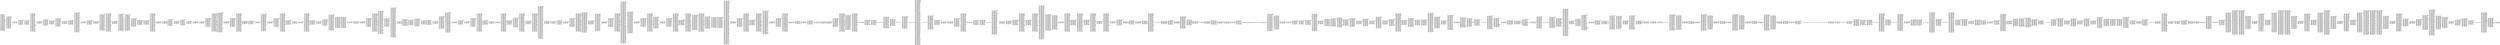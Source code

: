 digraph "graph.cfg.gv" {
	subgraph global {
		node [fontname=Courier fontsize=30.0 rank=same shape=box]
		block_0 [label="0: %00 = #0x1\l2: %01 = #0x40\l4: MSTORE(%01, %00)\l5: [NO_SSA] DUP1\l6: [NO_SSA] PUSH1\l8: [NO_SSA] DUP2\l9: [NO_SSA] MSTORE\la: [NO_SSA] PUSH1\lc: [NO_SSA] ADD\ld: [NO_SSA] PUSH2\l10: [NO_SSA] PUSH1\l12: [NO_SSA] SWAP2\l13: [NO_SSA] CODECOPY\l14: [NO_SSA] PUSH1\l16: [NO_SSA] PUSH1\l18: [NO_SSA] DUP12\l19: [NO_SSA] PUSH20\l2e: [NO_SSA] AND\l2f: [NO_SSA] PUSH20\l44: [NO_SSA] AND\l45: [NO_SSA] DUP2\l46: [NO_SSA] MSTORE\l47: [NO_SSA] PUSH1\l49: [NO_SSA] ADD\l4a: [NO_SSA] SWAP1\l4b: [NO_SSA] DUP2\l4c: [NO_SSA] MSTORE\l4d: [NO_SSA] PUSH1\l4f: [NO_SSA] ADD\l50: [NO_SSA] PUSH1\l52: [NO_SSA] SHA3\l53: [NO_SSA] PUSH1\l55: [NO_SSA] PUSH2\l58: [NO_SSA] PUSH2\l5b: [NO_SSA] JUMP\l"]
		block_5c [label="5c: [NO_SSA] JUMPDEST\l5d: [NO_SSA] PUSH20\l72: [NO_SSA] AND\l73: [NO_SSA] PUSH20\l88: [NO_SSA] AND\l89: [NO_SSA] DUP2\l8a: [NO_SSA] MSTORE\l8b: [NO_SSA] PUSH1\l8d: [NO_SSA] ADD\l8e: [NO_SSA] SWAP1\l8f: [NO_SSA] DUP2\l90: [NO_SSA] MSTORE\l91: [NO_SSA] PUSH1\l93: [NO_SSA] ADD\l94: [NO_SSA] PUSH1\l96: [NO_SSA] SHA3\l97: [NO_SSA] SLOAD\l98: [NO_SSA] PUSH2\l9b: [NO_SSA] SWAP1\l9c: [NO_SSA] SWAP3\l9d: [NO_SSA] SWAP2\l9e: [NO_SSA] SWAP1\l9f: [NO_SSA] PUSH4\la4: [NO_SSA] AND\la5: [NO_SSA] JUMP\l"]
		block_a6 [label="a6: [NO_SSA] JUMPDEST\la7: [NO_SSA] PUSH2\laa: [NO_SSA] JUMP\l"]
		block_ab [label="ab: [NO_SSA] JUMPDEST\lac: [NO_SSA] PUSH1\lae: [NO_SSA] SWAP1\laf: [NO_SSA] POP\lb0: [NO_SSA] SWAP4\lb1: [NO_SSA] SWAP3\lb2: [NO_SSA] POP\lb3: [NO_SSA] POP\lb4: [NO_SSA] POP\lb5: [NO_SSA] JUMP\l"]
		block_b6 [label="b6: [NO_SSA] JUMPDEST\lb7: [NO_SSA] PUSH1\lb9: [NO_SSA] PUSH1\lbb: [NO_SSA] SLOAD\lbc: [NO_SSA] DUP3\lbd: [NO_SSA] GT\lbe: [NO_SSA] ISZERO\lbf: [NO_SSA] PUSH2\lc2: [NO_SSA] JUMPI\l"]
		block_c3 [label="c3: [NO_SSA] PUSH1\lc5: [NO_SSA] MLOAD\lc6: [NO_SSA] PUSH32\le7: [NO_SSA] DUP2\le8: [NO_SSA] MSTORE\le9: [NO_SSA] PUSH1\leb: [NO_SSA] ADD\lec: [NO_SSA] DUP1\led: [NO_SSA] DUP1\lee: [NO_SSA] PUSH1\lf0: [NO_SSA] ADD\lf1: [NO_SSA] DUP3\lf2: [NO_SSA] DUP2\lf3: [NO_SSA] SUB\lf4: [NO_SSA] DUP3\lf5: [NO_SSA] MSTORE\lf6: [NO_SSA] PUSH1\lf8: [NO_SSA] DUP2\lf9: [NO_SSA] MSTORE\lfa: [NO_SSA] PUSH1\lfc: [NO_SSA] ADD\lfd: [NO_SSA] DUP1\lfe: [NO_SSA] PUSH2\l101: [NO_SSA] PUSH1\l103: [NO_SSA] SWAP2\l104: [NO_SSA] CODECOPY\l105: [NO_SSA] PUSH1\l107: [NO_SSA] ADD\l108: [NO_SSA] SWAP2\l109: [NO_SSA] POP\l10a: [NO_SSA] POP\l10b: [NO_SSA] PUSH1\l10d: [NO_SSA] MLOAD\l10e: [NO_SSA] DUP1\l10f: [NO_SSA] SWAP2\l110: [NO_SSA] SUB\l111: [NO_SSA] SWAP1\l112: [NO_SSA] REVERT\l"]
		block_113 [label="113: [NO_SSA] JUMPDEST\l114: [NO_SSA] PUSH1\l116: [NO_SSA] PUSH2\l119: [NO_SSA] PUSH2\l11c: [NO_SSA] JUMP\l"]
		block_11d [label="11d: [NO_SSA] JUMPDEST\l11e: [NO_SSA] SWAP1\l11f: [NO_SSA] POP\l120: [NO_SSA] PUSH2\l123: [NO_SSA] DUP2\l124: [NO_SSA] DUP5\l125: [NO_SSA] PUSH2\l128: [NO_SSA] SWAP1\l129: [NO_SSA] SWAP2\l12a: [NO_SSA] SWAP1\l12b: [NO_SSA] PUSH4\l130: [NO_SSA] AND\l131: [NO_SSA] JUMP\l"]
		block_132 [label="132: [NO_SSA] JUMPDEST\l133: [NO_SSA] SWAP2\l134: [NO_SSA] POP\l135: [NO_SSA] POP\l136: [NO_SSA] SWAP2\l137: [NO_SSA] SWAP1\l138: [NO_SSA] POP\l139: [NO_SSA] JUMP\l"]
		block_13a [label="13a: [NO_SSA] JUMPDEST\l13b: [NO_SSA] PUSH1\l13d: [NO_SSA] PUSH1\l13f: [NO_SSA] PUSH1\l141: [NO_SSA] SWAP1\l142: [NO_SSA] SLOAD\l143: [NO_SSA] SWAP1\l144: [NO_SSA] PUSH2\l147: [NO_SSA] EXP\l148: [NO_SSA] SWAP1\l149: [NO_SSA] DIV\l14a: [NO_SSA] PUSH1\l14c: [NO_SSA] AND\l14d: [NO_SSA] SWAP1\l14e: [NO_SSA] POP\l14f: [NO_SSA] SWAP1\l150: [NO_SSA] JUMP\l"]
		block_151 [label="151: [NO_SSA] JUMPDEST\l152: [NO_SSA] PUSH1\l154: [NO_SSA] PUSH2\l157: [NO_SSA] PUSH2\l15a: [NO_SSA] PUSH2\l15d: [NO_SSA] JUMP\l"]
		block_15e [label="15e: [NO_SSA] JUMPDEST\l15f: [NO_SSA] DUP5\l160: [NO_SSA] PUSH2\l163: [NO_SSA] DUP6\l164: [NO_SSA] PUSH1\l166: [NO_SSA] PUSH1\l168: [NO_SSA] PUSH2\l16b: [NO_SSA] PUSH2\l16e: [NO_SSA] JUMP\l"]
		block_16f [label="16f: [NO_SSA] JUMPDEST\l170: [NO_SSA] PUSH20\l185: [NO_SSA] AND\l186: [NO_SSA] PUSH20\l19b: [NO_SSA] AND\l19c: [NO_SSA] DUP2\l19d: [NO_SSA] MSTORE\l19e: [NO_SSA] PUSH1\l1a0: [NO_SSA] ADD\l1a1: [NO_SSA] SWAP1\l1a2: [NO_SSA] DUP2\l1a3: [NO_SSA] MSTORE\l1a4: [NO_SSA] PUSH1\l1a6: [NO_SSA] ADD\l1a7: [NO_SSA] PUSH1\l1a9: [NO_SSA] SHA3\l1aa: [NO_SSA] PUSH1\l1ac: [NO_SSA] DUP10\l1ad: [NO_SSA] PUSH20\l1c2: [NO_SSA] AND\l1c3: [NO_SSA] PUSH20\l1d8: [NO_SSA] AND\l1d9: [NO_SSA] DUP2\l1da: [NO_SSA] MSTORE\l1db: [NO_SSA] PUSH1\l1dd: [NO_SSA] ADD\l1de: [NO_SSA] SWAP1\l1df: [NO_SSA] DUP2\l1e0: [NO_SSA] MSTORE\l1e1: [NO_SSA] PUSH1\l1e3: [NO_SSA] ADD\l1e4: [NO_SSA] PUSH1\l1e6: [NO_SSA] SHA3\l1e7: [NO_SSA] SLOAD\l1e8: [NO_SSA] PUSH2\l1eb: [NO_SSA] SWAP1\l1ec: [NO_SSA] SWAP2\l1ed: [NO_SSA] SWAP1\l1ee: [NO_SSA] PUSH4\l1f3: [NO_SSA] AND\l1f4: [NO_SSA] JUMP\l"]
		block_1f5 [label="1f5: [NO_SSA] JUMPDEST\l1f6: [NO_SSA] PUSH2\l1f9: [NO_SSA] JUMP\l"]
		block_1fa [label="1fa: [NO_SSA] JUMPDEST\l1fb: [NO_SSA] PUSH1\l1fd: [NO_SSA] SWAP1\l1fe: [NO_SSA] POP\l1ff: [NO_SSA] SWAP3\l200: [NO_SSA] SWAP2\l201: [NO_SSA] POP\l202: [NO_SSA] POP\l203: [NO_SSA] JUMP\l"]
		block_204 [label="204: [NO_SSA] JUMPDEST\l205: [NO_SSA] PUSH1\l207: [NO_SSA] PUSH2\l20a: [NO_SSA] PUSH2\l20d: [NO_SSA] JUMP\l"]
		block_20e [label="20e: [NO_SSA] JUMPDEST\l20f: [NO_SSA] SWAP1\l210: [NO_SSA] POP\l211: [NO_SSA] PUSH1\l213: [NO_SSA] PUSH1\l215: [NO_SSA] DUP3\l216: [NO_SSA] PUSH20\l22b: [NO_SSA] AND\l22c: [NO_SSA] PUSH20\l241: [NO_SSA] AND\l242: [NO_SSA] DUP2\l243: [NO_SSA] MSTORE\l244: [NO_SSA] PUSH1\l246: [NO_SSA] ADD\l247: [NO_SSA] SWAP1\l248: [NO_SSA] DUP2\l249: [NO_SSA] MSTORE\l24a: [NO_SSA] PUSH1\l24c: [NO_SSA] ADD\l24d: [NO_SSA] PUSH1\l24f: [NO_SSA] SHA3\l250: [NO_SSA] PUSH1\l252: [NO_SSA] SWAP1\l253: [NO_SSA] SLOAD\l254: [NO_SSA] SWAP1\l255: [NO_SSA] PUSH2\l258: [NO_SSA] EXP\l259: [NO_SSA] SWAP1\l25a: [NO_SSA] DIV\l25b: [NO_SSA] PUSH1\l25d: [NO_SSA] AND\l25e: [NO_SSA] ISZERO\l25f: [NO_SSA] PUSH2\l262: [NO_SSA] JUMPI\l"]
		block_263 [label="263: [NO_SSA] PUSH1\l265: [NO_SSA] MLOAD\l266: [NO_SSA] PUSH32\l287: [NO_SSA] DUP2\l288: [NO_SSA] MSTORE\l289: [NO_SSA] PUSH1\l28b: [NO_SSA] ADD\l28c: [NO_SSA] DUP1\l28d: [NO_SSA] DUP1\l28e: [NO_SSA] PUSH1\l290: [NO_SSA] ADD\l291: [NO_SSA] DUP3\l292: [NO_SSA] DUP2\l293: [NO_SSA] SUB\l294: [NO_SSA] DUP3\l295: [NO_SSA] MSTORE\l296: [NO_SSA] PUSH1\l298: [NO_SSA] DUP2\l299: [NO_SSA] MSTORE\l29a: [NO_SSA] PUSH1\l29c: [NO_SSA] ADD\l29d: [NO_SSA] DUP1\l29e: [NO_SSA] PUSH2\l2a1: [NO_SSA] PUSH1\l2a3: [NO_SSA] SWAP2\l2a4: [NO_SSA] CODECOPY\l2a5: [NO_SSA] PUSH1\l2a7: [NO_SSA] ADD\l2a8: [NO_SSA] SWAP2\l2a9: [NO_SSA] POP\l2aa: [NO_SSA] POP\l2ab: [NO_SSA] PUSH1\l2ad: [NO_SSA] MLOAD\l2ae: [NO_SSA] DUP1\l2af: [NO_SSA] SWAP2\l2b0: [NO_SSA] SUB\l2b1: [NO_SSA] SWAP1\l2b2: [NO_SSA] REVERT\l"]
		block_2b3 [label="2b3: [NO_SSA] JUMPDEST\l2b4: [NO_SSA] PUSH1\l2b6: [NO_SSA] PUSH2\l2b9: [NO_SSA] DUP4\l2ba: [NO_SSA] PUSH2\l2bd: [NO_SSA] JUMP\l"]
		block_2be [label="2be: [NO_SSA] JUMPDEST\l2bf: [NO_SSA] POP\l2c0: [NO_SSA] POP\l2c1: [NO_SSA] POP\l2c2: [NO_SSA] POP\l2c3: [NO_SSA] POP\l2c4: [NO_SSA] SWAP1\l2c5: [NO_SSA] POP\l2c6: [NO_SSA] PUSH2\l2c9: [NO_SSA] DUP2\l2ca: [NO_SSA] PUSH1\l2cc: [NO_SSA] PUSH1\l2ce: [NO_SSA] DUP6\l2cf: [NO_SSA] PUSH20\l2e4: [NO_SSA] AND\l2e5: [NO_SSA] PUSH20\l2fa: [NO_SSA] AND\l2fb: [NO_SSA] DUP2\l2fc: [NO_SSA] MSTORE\l2fd: [NO_SSA] PUSH1\l2ff: [NO_SSA] ADD\l300: [NO_SSA] SWAP1\l301: [NO_SSA] DUP2\l302: [NO_SSA] MSTORE\l303: [NO_SSA] PUSH1\l305: [NO_SSA] ADD\l306: [NO_SSA] PUSH1\l308: [NO_SSA] SHA3\l309: [NO_SSA] SLOAD\l30a: [NO_SSA] PUSH2\l30d: [NO_SSA] SWAP1\l30e: [NO_SSA] SWAP2\l30f: [NO_SSA] SWAP1\l310: [NO_SSA] PUSH4\l315: [NO_SSA] AND\l316: [NO_SSA] JUMP\l"]
		block_317 [label="317: [NO_SSA] JUMPDEST\l318: [NO_SSA] PUSH1\l31a: [NO_SSA] PUSH1\l31c: [NO_SSA] DUP5\l31d: [NO_SSA] PUSH20\l332: [NO_SSA] AND\l333: [NO_SSA] PUSH20\l348: [NO_SSA] AND\l349: [NO_SSA] DUP2\l34a: [NO_SSA] MSTORE\l34b: [NO_SSA] PUSH1\l34d: [NO_SSA] ADD\l34e: [NO_SSA] SWAP1\l34f: [NO_SSA] DUP2\l350: [NO_SSA] MSTORE\l351: [NO_SSA] PUSH1\l353: [NO_SSA] ADD\l354: [NO_SSA] PUSH1\l356: [NO_SSA] SHA3\l357: [NO_SSA] DUP2\l358: [NO_SSA] SWAP1\l359: [NO_SSA] SSTORE\l35a: [NO_SSA] POP\l35b: [NO_SSA] PUSH2\l35e: [NO_SSA] DUP2\l35f: [NO_SSA] PUSH1\l361: [NO_SSA] SLOAD\l362: [NO_SSA] PUSH2\l365: [NO_SSA] SWAP1\l366: [NO_SSA] SWAP2\l367: [NO_SSA] SWAP1\l368: [NO_SSA] PUSH4\l36d: [NO_SSA] AND\l36e: [NO_SSA] JUMP\l"]
		block_36f [label="36f: [NO_SSA] JUMPDEST\l370: [NO_SSA] PUSH1\l372: [NO_SSA] DUP2\l373: [NO_SSA] SWAP1\l374: [NO_SSA] SSTORE\l375: [NO_SSA] POP\l376: [NO_SSA] PUSH2\l379: [NO_SSA] DUP4\l37a: [NO_SSA] PUSH1\l37c: [NO_SSA] SLOAD\l37d: [NO_SSA] PUSH2\l380: [NO_SSA] SWAP1\l381: [NO_SSA] SWAP2\l382: [NO_SSA] SWAP1\l383: [NO_SSA] PUSH4\l388: [NO_SSA] AND\l389: [NO_SSA] JUMP\l"]
		block_38a [label="38a: [NO_SSA] JUMPDEST\l38b: [NO_SSA] PUSH1\l38d: [NO_SSA] DUP2\l38e: [NO_SSA] SWAP1\l38f: [NO_SSA] SSTORE\l390: [NO_SSA] POP\l391: [NO_SSA] POP\l392: [NO_SSA] POP\l393: [NO_SSA] POP\l394: [NO_SSA] JUMP\l"]
		block_395 [label="395: [NO_SSA] JUMPDEST\l396: [NO_SSA] PUSH1\l398: [NO_SSA] PUSH1\l39a: [NO_SSA] SLOAD\l39b: [NO_SSA] DUP4\l39c: [NO_SSA] GT\l39d: [NO_SSA] ISZERO\l39e: [NO_SSA] PUSH2\l3a1: [NO_SSA] JUMPI\l"]
		block_3a2 [label="3a2: [NO_SSA] PUSH1\l3a4: [NO_SSA] MLOAD\l3a5: [NO_SSA] PUSH32\l3c6: [NO_SSA] DUP2\l3c7: [NO_SSA] MSTORE\l3c8: [NO_SSA] PUSH1\l3ca: [NO_SSA] ADD\l3cb: [NO_SSA] DUP1\l3cc: [NO_SSA] DUP1\l3cd: [NO_SSA] PUSH1\l3cf: [NO_SSA] ADD\l3d0: [NO_SSA] DUP3\l3d1: [NO_SSA] DUP2\l3d2: [NO_SSA] SUB\l3d3: [NO_SSA] DUP3\l3d4: [NO_SSA] MSTORE\l3d5: [NO_SSA] PUSH1\l3d7: [NO_SSA] DUP2\l3d8: [NO_SSA] MSTORE\l3d9: [NO_SSA] PUSH1\l3db: [NO_SSA] ADD\l3dc: [NO_SSA] DUP1\l3dd: [NO_SSA] PUSH32\l3fe: [NO_SSA] DUP2\l3ff: [NO_SSA] MSTORE\l400: [NO_SSA] POP\l401: [NO_SSA] PUSH1\l403: [NO_SSA] ADD\l404: [NO_SSA] SWAP2\l405: [NO_SSA] POP\l406: [NO_SSA] POP\l407: [NO_SSA] PUSH1\l409: [NO_SSA] MLOAD\l40a: [NO_SSA] DUP1\l40b: [NO_SSA] SWAP2\l40c: [NO_SSA] SUB\l40d: [NO_SSA] SWAP1\l40e: [NO_SSA] REVERT\l"]
		block_40f [label="40f: [NO_SSA] JUMPDEST\l410: [NO_SSA] DUP2\l411: [NO_SSA] PUSH2\l414: [NO_SSA] JUMPI\l"]
		block_415 [label="415: [NO_SSA] PUSH1\l417: [NO_SSA] PUSH2\l41a: [NO_SSA] DUP5\l41b: [NO_SSA] PUSH2\l41e: [NO_SSA] JUMP\l"]
		block_41f [label="41f: [NO_SSA] JUMPDEST\l420: [NO_SSA] POP\l421: [NO_SSA] POP\l422: [NO_SSA] POP\l423: [NO_SSA] POP\l424: [NO_SSA] POP\l425: [NO_SSA] SWAP1\l426: [NO_SSA] POP\l427: [NO_SSA] DUP1\l428: [NO_SSA] SWAP2\l429: [NO_SSA] POP\l42a: [NO_SSA] POP\l42b: [NO_SSA] PUSH2\l42e: [NO_SSA] JUMP\l"]
		block_42f [label="42f: [NO_SSA] JUMPDEST\l430: [NO_SSA] PUSH1\l432: [NO_SSA] PUSH2\l435: [NO_SSA] DUP5\l436: [NO_SSA] PUSH2\l439: [NO_SSA] JUMP\l"]
		block_43a [label="43a: [NO_SSA] JUMPDEST\l43b: [NO_SSA] POP\l43c: [NO_SSA] POP\l43d: [NO_SSA] POP\l43e: [NO_SSA] POP\l43f: [NO_SSA] SWAP2\l440: [NO_SSA] POP\l441: [NO_SSA] POP\l442: [NO_SSA] DUP1\l443: [NO_SSA] SWAP2\l444: [NO_SSA] POP\l445: [NO_SSA] POP\l"]
		block_446 [label="446: [NO_SSA] JUMPDEST\l447: [NO_SSA] SWAP3\l448: [NO_SSA] SWAP2\l449: [NO_SSA] POP\l44a: [NO_SSA] POP\l44b: [NO_SSA] JUMP\l"]
		block_44c [label="44c: [NO_SSA] JUMPDEST\l44d: [NO_SSA] PUSH32\l46e: [NO_SSA] DUP2\l46f: [NO_SSA] JUMP\l"]
		block_470 [label="470: [NO_SSA] JUMPDEST\l471: [NO_SSA] PUSH2\l474: [NO_SSA] PUSH2\l477: [NO_SSA] JUMP\l"]
		block_478 [label="478: [NO_SSA] JUMPDEST\l479: [NO_SSA] PUSH20\l48e: [NO_SSA] AND\l48f: [NO_SSA] PUSH1\l491: [NO_SSA] DUP1\l492: [NO_SSA] SLOAD\l493: [NO_SSA] SWAP1\l494: [NO_SSA] PUSH2\l497: [NO_SSA] EXP\l498: [NO_SSA] SWAP1\l499: [NO_SSA] DIV\l49a: [NO_SSA] PUSH20\l4af: [NO_SSA] AND\l4b0: [NO_SSA] PUSH20\l4c5: [NO_SSA] AND\l4c6: [NO_SSA] EQ\l4c7: [NO_SSA] PUSH2\l4ca: [NO_SSA] JUMPI\l"]
		block_4cb [label="4cb: [NO_SSA] PUSH1\l4cd: [NO_SSA] MLOAD\l4ce: [NO_SSA] PUSH32\l4ef: [NO_SSA] DUP2\l4f0: [NO_SSA] MSTORE\l4f1: [NO_SSA] PUSH1\l4f3: [NO_SSA] ADD\l4f4: [NO_SSA] DUP1\l4f5: [NO_SSA] DUP1\l4f6: [NO_SSA] PUSH1\l4f8: [NO_SSA] ADD\l4f9: [NO_SSA] DUP3\l4fa: [NO_SSA] DUP2\l4fb: [NO_SSA] SUB\l4fc: [NO_SSA] DUP3\l4fd: [NO_SSA] MSTORE\l4fe: [NO_SSA] PUSH1\l500: [NO_SSA] DUP2\l501: [NO_SSA] MSTORE\l502: [NO_SSA] PUSH1\l504: [NO_SSA] ADD\l505: [NO_SSA] DUP1\l506: [NO_SSA] PUSH32\l527: [NO_SSA] DUP2\l528: [NO_SSA] MSTORE\l529: [NO_SSA] POP\l52a: [NO_SSA] PUSH1\l52c: [NO_SSA] ADD\l52d: [NO_SSA] SWAP2\l52e: [NO_SSA] POP\l52f: [NO_SSA] POP\l530: [NO_SSA] PUSH1\l532: [NO_SSA] MLOAD\l533: [NO_SSA] DUP1\l534: [NO_SSA] SWAP2\l535: [NO_SSA] SUB\l536: [NO_SSA] SWAP1\l537: [NO_SSA] REVERT\l"]
		block_538 [label="538: [NO_SSA] JUMPDEST\l539: [NO_SSA] PUSH1\l53b: [NO_SSA] PUSH1\l53d: [NO_SSA] PUSH1\l53f: [NO_SSA] DUP4\l540: [NO_SSA] PUSH20\l555: [NO_SSA] AND\l556: [NO_SSA] PUSH20\l56b: [NO_SSA] AND\l56c: [NO_SSA] DUP2\l56d: [NO_SSA] MSTORE\l56e: [NO_SSA] PUSH1\l570: [NO_SSA] ADD\l571: [NO_SSA] SWAP1\l572: [NO_SSA] DUP2\l573: [NO_SSA] MSTORE\l574: [NO_SSA] PUSH1\l576: [NO_SSA] ADD\l577: [NO_SSA] PUSH1\l579: [NO_SSA] SHA3\l57a: [NO_SSA] PUSH1\l57c: [NO_SSA] PUSH2\l57f: [NO_SSA] EXP\l580: [NO_SSA] DUP2\l581: [NO_SSA] SLOAD\l582: [NO_SSA] DUP2\l583: [NO_SSA] PUSH1\l585: [NO_SSA] MUL\l586: [NO_SSA] NOT\l587: [NO_SSA] AND\l588: [NO_SSA] SWAP1\l589: [NO_SSA] DUP4\l58a: [NO_SSA] ISZERO\l58b: [NO_SSA] ISZERO\l58c: [NO_SSA] MUL\l58d: [NO_SSA] OR\l58e: [NO_SSA] SWAP1\l58f: [NO_SSA] SSTORE\l590: [NO_SSA] POP\l591: [NO_SSA] POP\l592: [NO_SSA] JUMP\l"]
		block_593 [label="593: [NO_SSA] JUMPDEST\l594: [NO_SSA] PUSH2\l597: [NO_SSA] PUSH2\l59a: [NO_SSA] JUMP\l"]
		block_59b [label="59b: [NO_SSA] JUMPDEST\l59c: [NO_SSA] PUSH20\l5b1: [NO_SSA] AND\l5b2: [NO_SSA] PUSH1\l5b4: [NO_SSA] DUP1\l5b5: [NO_SSA] SLOAD\l5b6: [NO_SSA] SWAP1\l5b7: [NO_SSA] PUSH2\l5ba: [NO_SSA] EXP\l5bb: [NO_SSA] SWAP1\l5bc: [NO_SSA] DIV\l5bd: [NO_SSA] PUSH20\l5d2: [NO_SSA] AND\l5d3: [NO_SSA] PUSH20\l5e8: [NO_SSA] AND\l5e9: [NO_SSA] EQ\l5ea: [NO_SSA] PUSH2\l5ed: [NO_SSA] JUMPI\l"]
		block_5ee [label="5ee: [NO_SSA] PUSH1\l5f0: [NO_SSA] MLOAD\l5f1: [NO_SSA] PUSH32\l612: [NO_SSA] DUP2\l613: [NO_SSA] MSTORE\l614: [NO_SSA] PUSH1\l616: [NO_SSA] ADD\l617: [NO_SSA] DUP1\l618: [NO_SSA] DUP1\l619: [NO_SSA] PUSH1\l61b: [NO_SSA] ADD\l61c: [NO_SSA] DUP3\l61d: [NO_SSA] DUP2\l61e: [NO_SSA] SUB\l61f: [NO_SSA] DUP3\l620: [NO_SSA] MSTORE\l621: [NO_SSA] PUSH1\l623: [NO_SSA] DUP2\l624: [NO_SSA] MSTORE\l625: [NO_SSA] PUSH1\l627: [NO_SSA] ADD\l628: [NO_SSA] DUP1\l629: [NO_SSA] PUSH32\l64a: [NO_SSA] DUP2\l64b: [NO_SSA] MSTORE\l64c: [NO_SSA] POP\l64d: [NO_SSA] PUSH1\l64f: [NO_SSA] ADD\l650: [NO_SSA] SWAP2\l651: [NO_SSA] POP\l652: [NO_SSA] POP\l653: [NO_SSA] PUSH1\l655: [NO_SSA] MLOAD\l656: [NO_SSA] DUP1\l657: [NO_SSA] SWAP2\l658: [NO_SSA] SUB\l659: [NO_SSA] SWAP1\l65a: [NO_SSA] REVERT\l"]
		block_65b [label="65b: [NO_SSA] JUMPDEST\l65c: [NO_SSA] PUSH1\l65e: [NO_SSA] PUSH2\l661: [NO_SSA] ADDRESS\l662: [NO_SSA] PUSH2\l665: [NO_SSA] JUMP\l"]
		block_666 [label="666: [NO_SSA] JUMPDEST\l667: [NO_SSA] SWAP1\l668: [NO_SSA] POP\l669: [NO_SSA] PUSH2\l66c: [NO_SSA] DUP2\l66d: [NO_SSA] PUSH2\l670: [NO_SSA] JUMP\l"]
		block_671 [label="671: [NO_SSA] JUMPDEST\l672: [NO_SSA] POP\l673: [NO_SSA] JUMP\l"]
		block_674 [label="674: [NO_SSA] JUMPDEST\l675: [NO_SSA] PUSH1\l677: [NO_SSA] PUSH1\l679: [NO_SSA] PUSH1\l67b: [NO_SSA] DUP4\l67c: [NO_SSA] PUSH20\l691: [NO_SSA] AND\l692: [NO_SSA] PUSH20\l6a7: [NO_SSA] AND\l6a8: [NO_SSA] DUP2\l6a9: [NO_SSA] MSTORE\l6aa: [NO_SSA] PUSH1\l6ac: [NO_SSA] ADD\l6ad: [NO_SSA] SWAP1\l6ae: [NO_SSA] DUP2\l6af: [NO_SSA] MSTORE\l6b0: [NO_SSA] PUSH1\l6b2: [NO_SSA] ADD\l6b3: [NO_SSA] PUSH1\l6b5: [NO_SSA] SHA3\l6b6: [NO_SSA] PUSH1\l6b8: [NO_SSA] SWAP1\l6b9: [NO_SSA] SLOAD\l6ba: [NO_SSA] SWAP1\l6bb: [NO_SSA] PUSH2\l6be: [NO_SSA] EXP\l6bf: [NO_SSA] SWAP1\l6c0: [NO_SSA] DIV\l6c1: [NO_SSA] PUSH1\l6c3: [NO_SSA] AND\l6c4: [NO_SSA] SWAP1\l6c5: [NO_SSA] POP\l6c6: [NO_SSA] SWAP2\l6c7: [NO_SSA] SWAP1\l6c8: [NO_SSA] POP\l6c9: [NO_SSA] JUMP\l"]
		block_6ca [label="6ca: [NO_SSA] JUMPDEST\l6cb: [NO_SSA] PUSH2\l6ce: [NO_SSA] PUSH2\l6d1: [NO_SSA] JUMP\l"]
		block_6d2 [label="6d2: [NO_SSA] JUMPDEST\l6d3: [NO_SSA] PUSH20\l6e8: [NO_SSA] AND\l6e9: [NO_SSA] PUSH1\l6eb: [NO_SSA] DUP1\l6ec: [NO_SSA] SLOAD\l6ed: [NO_SSA] SWAP1\l6ee: [NO_SSA] PUSH2\l6f1: [NO_SSA] EXP\l6f2: [NO_SSA] SWAP1\l6f3: [NO_SSA] DIV\l6f4: [NO_SSA] PUSH20\l709: [NO_SSA] AND\l70a: [NO_SSA] PUSH20\l71f: [NO_SSA] AND\l720: [NO_SSA] EQ\l721: [NO_SSA] PUSH2\l724: [NO_SSA] JUMPI\l"]
		block_725 [label="725: [NO_SSA] PUSH1\l727: [NO_SSA] MLOAD\l728: [NO_SSA] PUSH32\l749: [NO_SSA] DUP2\l74a: [NO_SSA] MSTORE\l74b: [NO_SSA] PUSH1\l74d: [NO_SSA] ADD\l74e: [NO_SSA] DUP1\l74f: [NO_SSA] DUP1\l750: [NO_SSA] PUSH1\l752: [NO_SSA] ADD\l753: [NO_SSA] DUP3\l754: [NO_SSA] DUP2\l755: [NO_SSA] SUB\l756: [NO_SSA] DUP3\l757: [NO_SSA] MSTORE\l758: [NO_SSA] PUSH1\l75a: [NO_SSA] DUP2\l75b: [NO_SSA] MSTORE\l75c: [NO_SSA] PUSH1\l75e: [NO_SSA] ADD\l75f: [NO_SSA] DUP1\l760: [NO_SSA] PUSH32\l781: [NO_SSA] DUP2\l782: [NO_SSA] MSTORE\l783: [NO_SSA] POP\l784: [NO_SSA] PUSH1\l786: [NO_SSA] ADD\l787: [NO_SSA] SWAP2\l788: [NO_SSA] POP\l789: [NO_SSA] POP\l78a: [NO_SSA] PUSH1\l78c: [NO_SSA] MLOAD\l78d: [NO_SSA] DUP1\l78e: [NO_SSA] SWAP2\l78f: [NO_SSA] SUB\l790: [NO_SSA] SWAP1\l791: [NO_SSA] REVERT\l"]
		block_792 [label="792: [NO_SSA] JUMPDEST\l793: [NO_SSA] PUSH1\l795: [NO_SSA] DUP2\l796: [NO_SSA] LT\l797: [NO_SSA] ISZERO\l798: [NO_SSA] DUP1\l799: [NO_SSA] ISZERO\l79a: [NO_SSA] PUSH2\l79d: [NO_SSA] JUMPI\l"]
		block_79e [label="79e: [NO_SSA] POP\l79f: [NO_SSA] PUSH1\l7a1: [NO_SSA] DUP2\l7a2: [NO_SSA] GT\l7a3: [NO_SSA] ISZERO\l"]
		block_7a4 [label="7a4: [NO_SSA] JUMPDEST\l7a5: [NO_SSA] PUSH2\l7a8: [NO_SSA] JUMPI\l"]
		block_7a9 [label="7a9: [NO_SSA] PUSH1\l7ab: [NO_SSA] MLOAD\l7ac: [NO_SSA] PUSH32\l7cd: [NO_SSA] DUP2\l7ce: [NO_SSA] MSTORE\l7cf: [NO_SSA] PUSH1\l7d1: [NO_SSA] ADD\l7d2: [NO_SSA] DUP1\l7d3: [NO_SSA] DUP1\l7d4: [NO_SSA] PUSH1\l7d6: [NO_SSA] ADD\l7d7: [NO_SSA] DUP3\l7d8: [NO_SSA] DUP2\l7d9: [NO_SSA] SUB\l7da: [NO_SSA] DUP3\l7db: [NO_SSA] MSTORE\l7dc: [NO_SSA] PUSH1\l7de: [NO_SSA] DUP2\l7df: [NO_SSA] MSTORE\l7e0: [NO_SSA] PUSH1\l7e2: [NO_SSA] ADD\l7e3: [NO_SSA] DUP1\l7e4: [NO_SSA] PUSH32\l805: [NO_SSA] DUP2\l806: [NO_SSA] MSTORE\l807: [NO_SSA] POP\l808: [NO_SSA] PUSH1\l80a: [NO_SSA] ADD\l80b: [NO_SSA] SWAP2\l80c: [NO_SSA] POP\l80d: [NO_SSA] POP\l80e: [NO_SSA] PUSH1\l810: [NO_SSA] MLOAD\l811: [NO_SSA] DUP1\l812: [NO_SSA] SWAP2\l813: [NO_SSA] SUB\l814: [NO_SSA] SWAP1\l815: [NO_SSA] REVERT\l"]
		block_816 [label="816: [NO_SSA] JUMPDEST\l817: [NO_SSA] DUP1\l818: [NO_SSA] PUSH1\l81a: [NO_SSA] DUP2\l81b: [NO_SSA] SWAP1\l81c: [NO_SSA] SSTORE\l81d: [NO_SSA] POP\l81e: [NO_SSA] POP\l81f: [NO_SSA] JUMP\l"]
		block_820 [label="820: [NO_SSA] JUMPDEST\l821: [NO_SSA] PUSH1\l823: [NO_SSA] SLOAD\l824: [NO_SSA] DUP2\l825: [NO_SSA] JUMP\l"]
		block_826 [label="826: [NO_SSA] JUMPDEST\l827: [NO_SSA] PUSH1\l829: [NO_SSA] DUP1\l82a: [NO_SSA] SLOAD\l82b: [NO_SSA] SWAP1\l82c: [NO_SSA] PUSH2\l82f: [NO_SSA] EXP\l830: [NO_SSA] SWAP1\l831: [NO_SSA] DIV\l832: [NO_SSA] PUSH1\l834: [NO_SSA] AND\l835: [NO_SSA] DUP2\l836: [NO_SSA] JUMP\l"]
		block_837 [label="837: [NO_SSA] JUMPDEST\l838: [NO_SSA] PUSH1\l83a: [NO_SSA] PUSH1\l83c: [NO_SSA] PUSH1\l83e: [NO_SSA] DUP4\l83f: [NO_SSA] PUSH20\l854: [NO_SSA] AND\l855: [NO_SSA] PUSH20\l86a: [NO_SSA] AND\l86b: [NO_SSA] DUP2\l86c: [NO_SSA] MSTORE\l86d: [NO_SSA] PUSH1\l86f: [NO_SSA] ADD\l870: [NO_SSA] SWAP1\l871: [NO_SSA] DUP2\l872: [NO_SSA] MSTORE\l873: [NO_SSA] PUSH1\l875: [NO_SSA] ADD\l876: [NO_SSA] PUSH1\l878: [NO_SSA] SHA3\l879: [NO_SSA] PUSH1\l87b: [NO_SSA] SWAP1\l87c: [NO_SSA] SLOAD\l87d: [NO_SSA] SWAP1\l87e: [NO_SSA] PUSH2\l881: [NO_SSA] EXP\l882: [NO_SSA] SWAP1\l883: [NO_SSA] DIV\l884: [NO_SSA] PUSH1\l886: [NO_SSA] AND\l887: [NO_SSA] ISZERO\l888: [NO_SSA] PUSH2\l88b: [NO_SSA] JUMPI\l"]
		block_88c [label="88c: [NO_SSA] PUSH1\l88e: [NO_SSA] PUSH1\l890: [NO_SSA] DUP4\l891: [NO_SSA] PUSH20\l8a6: [NO_SSA] AND\l8a7: [NO_SSA] PUSH20\l8bc: [NO_SSA] AND\l8bd: [NO_SSA] DUP2\l8be: [NO_SSA] MSTORE\l8bf: [NO_SSA] PUSH1\l8c1: [NO_SSA] ADD\l8c2: [NO_SSA] SWAP1\l8c3: [NO_SSA] DUP2\l8c4: [NO_SSA] MSTORE\l8c5: [NO_SSA] PUSH1\l8c7: [NO_SSA] ADD\l8c8: [NO_SSA] PUSH1\l8ca: [NO_SSA] SHA3\l8cb: [NO_SSA] SLOAD\l8cc: [NO_SSA] SWAP1\l8cd: [NO_SSA] POP\l8ce: [NO_SSA] PUSH2\l8d1: [NO_SSA] JUMP\l"]
		block_8d2 [label="8d2: [NO_SSA] JUMPDEST\l8d3: [NO_SSA] PUSH2\l8d6: [NO_SSA] PUSH1\l8d8: [NO_SSA] PUSH1\l8da: [NO_SSA] DUP5\l8db: [NO_SSA] PUSH20\l8f0: [NO_SSA] AND\l8f1: [NO_SSA] PUSH20\l906: [NO_SSA] AND\l907: [NO_SSA] DUP2\l908: [NO_SSA] MSTORE\l909: [NO_SSA] PUSH1\l90b: [NO_SSA] ADD\l90c: [NO_SSA] SWAP1\l90d: [NO_SSA] DUP2\l90e: [NO_SSA] MSTORE\l90f: [NO_SSA] PUSH1\l911: [NO_SSA] ADD\l912: [NO_SSA] PUSH1\l914: [NO_SSA] SHA3\l915: [NO_SSA] SLOAD\l916: [NO_SSA] PUSH2\l919: [NO_SSA] JUMP\l"]
		block_91a [label="91a: [NO_SSA] JUMPDEST\l91b: [NO_SSA] SWAP1\l91c: [NO_SSA] POP\l"]
		block_91d [label="91d: [NO_SSA] JUMPDEST\l91e: [NO_SSA] SWAP2\l91f: [NO_SSA] SWAP1\l920: [NO_SSA] POP\l921: [NO_SSA] JUMP\l"]
		block_922 [label="922: [NO_SSA] JUMPDEST\l923: [NO_SSA] PUSH2\l926: [NO_SSA] PUSH2\l929: [NO_SSA] JUMP\l"]
		block_92a [label="92a: [NO_SSA] JUMPDEST\l92b: [NO_SSA] PUSH20\l940: [NO_SSA] AND\l941: [NO_SSA] PUSH1\l943: [NO_SSA] DUP1\l944: [NO_SSA] SLOAD\l945: [NO_SSA] SWAP1\l946: [NO_SSA] PUSH2\l949: [NO_SSA] EXP\l94a: [NO_SSA] SWAP1\l94b: [NO_SSA] DIV\l94c: [NO_SSA] PUSH20\l961: [NO_SSA] AND\l962: [NO_SSA] PUSH20\l977: [NO_SSA] AND\l978: [NO_SSA] EQ\l979: [NO_SSA] PUSH2\l97c: [NO_SSA] JUMPI\l"]
		block_97d [label="97d: [NO_SSA] PUSH1\l97f: [NO_SSA] MLOAD\l980: [NO_SSA] PUSH32\l9a1: [NO_SSA] DUP2\l9a2: [NO_SSA] MSTORE\l9a3: [NO_SSA] PUSH1\l9a5: [NO_SSA] ADD\l9a6: [NO_SSA] DUP1\l9a7: [NO_SSA] DUP1\l9a8: [NO_SSA] PUSH1\l9aa: [NO_SSA] ADD\l9ab: [NO_SSA] DUP3\l9ac: [NO_SSA] DUP2\l9ad: [NO_SSA] SUB\l9ae: [NO_SSA] DUP3\l9af: [NO_SSA] MSTORE\l9b0: [NO_SSA] PUSH1\l9b2: [NO_SSA] DUP2\l9b3: [NO_SSA] MSTORE\l9b4: [NO_SSA] PUSH1\l9b6: [NO_SSA] ADD\l9b7: [NO_SSA] DUP1\l9b8: [NO_SSA] PUSH32\l9d9: [NO_SSA] DUP2\l9da: [NO_SSA] MSTORE\l9db: [NO_SSA] POP\l9dc: [NO_SSA] PUSH1\l9de: [NO_SSA] ADD\l9df: [NO_SSA] SWAP2\l9e0: [NO_SSA] POP\l9e1: [NO_SSA] POP\l9e2: [NO_SSA] PUSH1\l9e4: [NO_SSA] MLOAD\l9e5: [NO_SSA] DUP1\l9e6: [NO_SSA] SWAP2\l9e7: [NO_SSA] SUB\l9e8: [NO_SSA] SWAP1\l9e9: [NO_SSA] REVERT\l"]
		block_9ea [label="9ea: [NO_SSA] JUMPDEST\l9eb: [NO_SSA] PUSH1\l9ed: [NO_SSA] PUSH20\la02: [NO_SSA] AND\la03: [NO_SSA] PUSH1\la05: [NO_SSA] DUP1\la06: [NO_SSA] SLOAD\la07: [NO_SSA] SWAP1\la08: [NO_SSA] PUSH2\la0b: [NO_SSA] EXP\la0c: [NO_SSA] SWAP1\la0d: [NO_SSA] DIV\la0e: [NO_SSA] PUSH20\la23: [NO_SSA] AND\la24: [NO_SSA] PUSH20\la39: [NO_SSA] AND\la3a: [NO_SSA] PUSH32\la5b: [NO_SSA] PUSH1\la5d: [NO_SSA] MLOAD\la5e: [NO_SSA] PUSH1\la60: [NO_SSA] MLOAD\la61: [NO_SSA] DUP1\la62: [NO_SSA] SWAP2\la63: [NO_SSA] SUB\la64: [NO_SSA] SWAP1\la65: [NO_SSA] LOG3\la66: [NO_SSA] PUSH1\la68: [NO_SSA] DUP1\la69: [NO_SSA] PUSH1\la6b: [NO_SSA] PUSH2\la6e: [NO_SSA] EXP\la6f: [NO_SSA] DUP2\la70: [NO_SSA] SLOAD\la71: [NO_SSA] DUP2\la72: [NO_SSA] PUSH20\la87: [NO_SSA] MUL\la88: [NO_SSA] NOT\la89: [NO_SSA] AND\la8a: [NO_SSA] SWAP1\la8b: [NO_SSA] DUP4\la8c: [NO_SSA] PUSH20\laa1: [NO_SSA] AND\laa2: [NO_SSA] MUL\laa3: [NO_SSA] OR\laa4: [NO_SSA] SWAP1\laa5: [NO_SSA] SSTORE\laa6: [NO_SSA] POP\laa7: [NO_SSA] JUMP\l"]
		block_aa8 [label="aa8: [NO_SSA] JUMPDEST\laa9: [NO_SSA] PUSH1\laab: [NO_SSA] DUP1\laac: [NO_SSA] PUSH1\laae: [NO_SSA] SWAP1\laaf: [NO_SSA] SLOAD\lab0: [NO_SSA] SWAP1\lab1: [NO_SSA] PUSH2\lab4: [NO_SSA] EXP\lab5: [NO_SSA] SWAP1\lab6: [NO_SSA] DIV\lab7: [NO_SSA] PUSH20\lacc: [NO_SSA] AND\lacd: [NO_SSA] SWAP1\lace: [NO_SSA] POP\lacf: [NO_SSA] SWAP1\lad0: [NO_SSA] JUMP\l"]
		block_ad1 [label="ad1: [NO_SSA] JUMPDEST\lad2: [NO_SSA] PUSH1\lad4: [NO_SSA] PUSH1\lad6: [NO_SSA] DUP1\lad7: [NO_SSA] SLOAD\lad8: [NO_SSA] PUSH1\lada: [NO_SSA] DUP2\ladb: [NO_SSA] PUSH1\ladd: [NO_SSA] AND\lade: [NO_SSA] ISZERO\ladf: [NO_SSA] PUSH2\lae2: [NO_SSA] MUL\lae3: [NO_SSA] SUB\lae4: [NO_SSA] AND\lae5: [NO_SSA] PUSH1\lae7: [NO_SSA] SWAP1\lae8: [NO_SSA] DIV\lae9: [NO_SSA] DUP1\laea: [NO_SSA] PUSH1\laec: [NO_SSA] ADD\laed: [NO_SSA] PUSH1\laef: [NO_SSA] DUP1\laf0: [NO_SSA] SWAP2\laf1: [NO_SSA] DIV\laf2: [NO_SSA] MUL\laf3: [NO_SSA] PUSH1\laf5: [NO_SSA] ADD\laf6: [NO_SSA] PUSH1\laf8: [NO_SSA] MLOAD\laf9: [NO_SSA] SWAP1\lafa: [NO_SSA] DUP2\lafb: [NO_SSA] ADD\lafc: [NO_SSA] PUSH1\lafe: [NO_SSA] MSTORE\laff: [NO_SSA] DUP1\lb00: [NO_SSA] SWAP3\lb01: [NO_SSA] SWAP2\lb02: [NO_SSA] SWAP1\lb03: [NO_SSA] DUP2\lb04: [NO_SSA] DUP2\lb05: [NO_SSA] MSTORE\lb06: [NO_SSA] PUSH1\lb08: [NO_SSA] ADD\lb09: [NO_SSA] DUP3\lb0a: [NO_SSA] DUP1\lb0b: [NO_SSA] SLOAD\lb0c: [NO_SSA] PUSH1\lb0e: [NO_SSA] DUP2\lb0f: [NO_SSA] PUSH1\lb11: [NO_SSA] AND\lb12: [NO_SSA] ISZERO\lb13: [NO_SSA] PUSH2\lb16: [NO_SSA] MUL\lb17: [NO_SSA] SUB\lb18: [NO_SSA] AND\lb19: [NO_SSA] PUSH1\lb1b: [NO_SSA] SWAP1\lb1c: [NO_SSA] DIV\lb1d: [NO_SSA] DUP1\lb1e: [NO_SSA] ISZERO\lb1f: [NO_SSA] PUSH2\lb22: [NO_SSA] JUMPI\l"]
		block_b23 [label="b23: [NO_SSA] DUP1\lb24: [NO_SSA] PUSH1\lb26: [NO_SSA] LT\lb27: [NO_SSA] PUSH2\lb2a: [NO_SSA] JUMPI\l"]
		block_b2b [label="b2b: [NO_SSA] PUSH2\lb2e: [NO_SSA] DUP1\lb2f: [NO_SSA] DUP4\lb30: [NO_SSA] SLOAD\lb31: [NO_SSA] DIV\lb32: [NO_SSA] MUL\lb33: [NO_SSA] DUP4\lb34: [NO_SSA] MSTORE\lb35: [NO_SSA] SWAP2\lb36: [NO_SSA] PUSH1\lb38: [NO_SSA] ADD\lb39: [NO_SSA] SWAP2\lb3a: [NO_SSA] PUSH2\lb3d: [NO_SSA] JUMP\l"]
		block_b3e [label="b3e: [NO_SSA] JUMPDEST\lb3f: [NO_SSA] DUP3\lb40: [NO_SSA] ADD\lb41: [NO_SSA] SWAP2\lb42: [NO_SSA] SWAP1\lb43: [NO_SSA] PUSH1\lb45: [NO_SSA] MSTORE\lb46: [NO_SSA] PUSH1\lb48: [NO_SSA] PUSH1\lb4a: [NO_SSA] SHA3\lb4b: [NO_SSA] SWAP1\l"]
		block_b4c [label="b4c: [NO_SSA] JUMPDEST\lb4d: [NO_SSA] DUP2\lb4e: [NO_SSA] SLOAD\lb4f: [NO_SSA] DUP2\lb50: [NO_SSA] MSTORE\lb51: [NO_SSA] SWAP1\lb52: [NO_SSA] PUSH1\lb54: [NO_SSA] ADD\lb55: [NO_SSA] SWAP1\lb56: [NO_SSA] PUSH1\lb58: [NO_SSA] ADD\lb59: [NO_SSA] DUP1\lb5a: [NO_SSA] DUP4\lb5b: [NO_SSA] GT\lb5c: [NO_SSA] PUSH2\lb5f: [NO_SSA] JUMPI\l"]
		block_b60 [label="b60: [NO_SSA] DUP3\lb61: [NO_SSA] SWAP1\lb62: [NO_SSA] SUB\lb63: [NO_SSA] PUSH1\lb65: [NO_SSA] AND\lb66: [NO_SSA] DUP3\lb67: [NO_SSA] ADD\lb68: [NO_SSA] SWAP2\l"]
		block_b69 [label="b69: [NO_SSA] JUMPDEST\lb6a: [NO_SSA] POP\lb6b: [NO_SSA] POP\lb6c: [NO_SSA] POP\lb6d: [NO_SSA] POP\lb6e: [NO_SSA] POP\lb6f: [NO_SSA] SWAP1\lb70: [NO_SSA] POP\lb71: [NO_SSA] SWAP1\lb72: [NO_SSA] JUMP\l"]
		block_b73 [label="b73: [NO_SSA] JUMPDEST\lb74: [NO_SSA] PUSH1\lb76: [NO_SSA] PUSH2\lb79: [NO_SSA] PUSH2\lb7c: [NO_SSA] PUSH2\lb7f: [NO_SSA] JUMP\l"]
		block_b80 [label="b80: [NO_SSA] JUMPDEST\lb81: [NO_SSA] DUP5\lb82: [NO_SSA] PUSH2\lb85: [NO_SSA] DUP6\lb86: [NO_SSA] PUSH1\lb88: [NO_SSA] MLOAD\lb89: [NO_SSA] DUP1\lb8a: [NO_SSA] PUSH1\lb8c: [NO_SSA] ADD\lb8d: [NO_SSA] PUSH1\lb8f: [NO_SSA] MSTORE\lb90: [NO_SSA] DUP1\lb91: [NO_SSA] PUSH1\lb93: [NO_SSA] DUP2\lb94: [NO_SSA] MSTORE\lb95: [NO_SSA] PUSH1\lb97: [NO_SSA] ADD\lb98: [NO_SSA] PUSH2\lb9b: [NO_SSA] PUSH1\lb9d: [NO_SSA] SWAP2\lb9e: [NO_SSA] CODECOPY\lb9f: [NO_SSA] PUSH1\lba1: [NO_SSA] PUSH1\lba3: [NO_SSA] PUSH2\lba6: [NO_SSA] PUSH2\lba9: [NO_SSA] JUMP\l"]
		block_baa [label="baa: [NO_SSA] JUMPDEST\lbab: [NO_SSA] PUSH20\lbc0: [NO_SSA] AND\lbc1: [NO_SSA] PUSH20\lbd6: [NO_SSA] AND\lbd7: [NO_SSA] DUP2\lbd8: [NO_SSA] MSTORE\lbd9: [NO_SSA] PUSH1\lbdb: [NO_SSA] ADD\lbdc: [NO_SSA] SWAP1\lbdd: [NO_SSA] DUP2\lbde: [NO_SSA] MSTORE\lbdf: [NO_SSA] PUSH1\lbe1: [NO_SSA] ADD\lbe2: [NO_SSA] PUSH1\lbe4: [NO_SSA] SHA3\lbe5: [NO_SSA] PUSH1\lbe7: [NO_SSA] DUP11\lbe8: [NO_SSA] PUSH20\lbfd: [NO_SSA] AND\lbfe: [NO_SSA] PUSH20\lc13: [NO_SSA] AND\lc14: [NO_SSA] DUP2\lc15: [NO_SSA] MSTORE\lc16: [NO_SSA] PUSH1\lc18: [NO_SSA] ADD\lc19: [NO_SSA] SWAP1\lc1a: [NO_SSA] DUP2\lc1b: [NO_SSA] MSTORE\lc1c: [NO_SSA] PUSH1\lc1e: [NO_SSA] ADD\lc1f: [NO_SSA] PUSH1\lc21: [NO_SSA] SHA3\lc22: [NO_SSA] SLOAD\lc23: [NO_SSA] PUSH2\lc26: [NO_SSA] SWAP1\lc27: [NO_SSA] SWAP3\lc28: [NO_SSA] SWAP2\lc29: [NO_SSA] SWAP1\lc2a: [NO_SSA] PUSH4\lc2f: [NO_SSA] AND\lc30: [NO_SSA] JUMP\l"]
		block_c31 [label="c31: [NO_SSA] JUMPDEST\lc32: [NO_SSA] PUSH2\lc35: [NO_SSA] JUMP\l"]
		block_c36 [label="c36: [NO_SSA] JUMPDEST\lc37: [NO_SSA] PUSH1\lc39: [NO_SSA] SWAP1\lc3a: [NO_SSA] POP\lc3b: [NO_SSA] SWAP3\lc3c: [NO_SSA] SWAP2\lc3d: [NO_SSA] POP\lc3e: [NO_SSA] POP\lc3f: [NO_SSA] JUMP\l"]
		block_c40 [label="c40: [NO_SSA] JUMPDEST\lc41: [NO_SSA] PUSH2\lc44: [NO_SSA] PUSH2\lc47: [NO_SSA] JUMP\l"]
		block_c48 [label="c48: [NO_SSA] JUMPDEST\lc49: [NO_SSA] PUSH20\lc5e: [NO_SSA] AND\lc5f: [NO_SSA] PUSH1\lc61: [NO_SSA] DUP1\lc62: [NO_SSA] SLOAD\lc63: [NO_SSA] SWAP1\lc64: [NO_SSA] PUSH2\lc67: [NO_SSA] EXP\lc68: [NO_SSA] SWAP1\lc69: [NO_SSA] DIV\lc6a: [NO_SSA] PUSH20\lc7f: [NO_SSA] AND\lc80: [NO_SSA] PUSH20\lc95: [NO_SSA] AND\lc96: [NO_SSA] EQ\lc97: [NO_SSA] PUSH2\lc9a: [NO_SSA] JUMPI\l"]
		block_c9b [label="c9b: [NO_SSA] PUSH1\lc9d: [NO_SSA] MLOAD\lc9e: [NO_SSA] PUSH32\lcbf: [NO_SSA] DUP2\lcc0: [NO_SSA] MSTORE\lcc1: [NO_SSA] PUSH1\lcc3: [NO_SSA] ADD\lcc4: [NO_SSA] DUP1\lcc5: [NO_SSA] DUP1\lcc6: [NO_SSA] PUSH1\lcc8: [NO_SSA] ADD\lcc9: [NO_SSA] DUP3\lcca: [NO_SSA] DUP2\lccb: [NO_SSA] SUB\lccc: [NO_SSA] DUP3\lccd: [NO_SSA] MSTORE\lcce: [NO_SSA] PUSH1\lcd0: [NO_SSA] DUP2\lcd1: [NO_SSA] MSTORE\lcd2: [NO_SSA] PUSH1\lcd4: [NO_SSA] ADD\lcd5: [NO_SSA] DUP1\lcd6: [NO_SSA] PUSH32\lcf7: [NO_SSA] DUP2\lcf8: [NO_SSA] MSTORE\lcf9: [NO_SSA] POP\lcfa: [NO_SSA] PUSH1\lcfc: [NO_SSA] ADD\lcfd: [NO_SSA] SWAP2\lcfe: [NO_SSA] POP\lcff: [NO_SSA] POP\ld00: [NO_SSA] PUSH1\ld02: [NO_SSA] MLOAD\ld03: [NO_SSA] DUP1\ld04: [NO_SSA] SWAP2\ld05: [NO_SSA] SUB\ld06: [NO_SSA] SWAP1\ld07: [NO_SSA] REVERT\l"]
		block_d08 [label="d08: [NO_SSA] JUMPDEST\ld09: [NO_SSA] PUSH1\ld0b: [NO_SSA] DUP2\ld0c: [NO_SSA] LT\ld0d: [NO_SSA] ISZERO\ld0e: [NO_SSA] DUP1\ld0f: [NO_SSA] ISZERO\ld10: [NO_SSA] PUSH2\ld13: [NO_SSA] JUMPI\l"]
		block_d14 [label="d14: [NO_SSA] POP\ld15: [NO_SSA] PUSH1\ld17: [NO_SSA] DUP2\ld18: [NO_SSA] GT\ld19: [NO_SSA] ISZERO\l"]
		block_d1a [label="d1a: [NO_SSA] JUMPDEST\ld1b: [NO_SSA] PUSH2\ld1e: [NO_SSA] JUMPI\l"]
		block_d1f [label="d1f: [NO_SSA] PUSH1\ld21: [NO_SSA] MLOAD\ld22: [NO_SSA] PUSH32\ld43: [NO_SSA] DUP2\ld44: [NO_SSA] MSTORE\ld45: [NO_SSA] PUSH1\ld47: [NO_SSA] ADD\ld48: [NO_SSA] DUP1\ld49: [NO_SSA] DUP1\ld4a: [NO_SSA] PUSH1\ld4c: [NO_SSA] ADD\ld4d: [NO_SSA] DUP3\ld4e: [NO_SSA] DUP2\ld4f: [NO_SSA] SUB\ld50: [NO_SSA] DUP3\ld51: [NO_SSA] MSTORE\ld52: [NO_SSA] PUSH1\ld54: [NO_SSA] DUP2\ld55: [NO_SSA] MSTORE\ld56: [NO_SSA] PUSH1\ld58: [NO_SSA] ADD\ld59: [NO_SSA] DUP1\ld5a: [NO_SSA] PUSH32\ld7b: [NO_SSA] DUP2\ld7c: [NO_SSA] MSTORE\ld7d: [NO_SSA] POP\ld7e: [NO_SSA] PUSH1\ld80: [NO_SSA] ADD\ld81: [NO_SSA] SWAP2\ld82: [NO_SSA] POP\ld83: [NO_SSA] POP\ld84: [NO_SSA] PUSH1\ld86: [NO_SSA] MLOAD\ld87: [NO_SSA] DUP1\ld88: [NO_SSA] SWAP2\ld89: [NO_SSA] SUB\ld8a: [NO_SSA] SWAP1\ld8b: [NO_SSA] REVERT\l"]
		block_d8c [label="d8c: [NO_SSA] JUMPDEST\ld8d: [NO_SSA] DUP1\ld8e: [NO_SSA] PUSH1\ld90: [NO_SSA] DUP2\ld91: [NO_SSA] SWAP1\ld92: [NO_SSA] SSTORE\ld93: [NO_SSA] POP\ld94: [NO_SSA] POP\ld95: [NO_SSA] JUMP\l"]
		block_d96 [label="d96: [NO_SSA] JUMPDEST\ld97: [NO_SSA] CALLER\ld98: [NO_SSA] PUSH20\ldad: [NO_SSA] AND\ldae: [NO_SSA] PUSH1\ldb0: [NO_SSA] PUSH1\ldb2: [NO_SSA] SWAP1\ldb3: [NO_SSA] SLOAD\ldb4: [NO_SSA] SWAP1\ldb5: [NO_SSA] PUSH2\ldb8: [NO_SSA] EXP\ldb9: [NO_SSA] SWAP1\ldba: [NO_SSA] DIV\ldbb: [NO_SSA] PUSH20\ldd0: [NO_SSA] AND\ldd1: [NO_SSA] PUSH20\lde6: [NO_SSA] AND\lde7: [NO_SSA] EQ\lde8: [NO_SSA] PUSH2\ldeb: [NO_SSA] JUMPI\l"]
		block_dec [label="dec: [NO_SSA] PUSH1\ldee: [NO_SSA] MLOAD\ldef: [NO_SSA] PUSH32\le10: [NO_SSA] DUP2\le11: [NO_SSA] MSTORE\le12: [NO_SSA] PUSH1\le14: [NO_SSA] ADD\le15: [NO_SSA] DUP1\le16: [NO_SSA] DUP1\le17: [NO_SSA] PUSH1\le19: [NO_SSA] ADD\le1a: [NO_SSA] DUP3\le1b: [NO_SSA] DUP2\le1c: [NO_SSA] SUB\le1d: [NO_SSA] DUP3\le1e: [NO_SSA] MSTORE\le1f: [NO_SSA] PUSH1\le21: [NO_SSA] DUP2\le22: [NO_SSA] MSTORE\le23: [NO_SSA] PUSH1\le25: [NO_SSA] ADD\le26: [NO_SSA] DUP1\le27: [NO_SSA] PUSH2\le2a: [NO_SSA] PUSH1\le2c: [NO_SSA] SWAP2\le2d: [NO_SSA] CODECOPY\le2e: [NO_SSA] PUSH1\le30: [NO_SSA] ADD\le31: [NO_SSA] SWAP2\le32: [NO_SSA] POP\le33: [NO_SSA] POP\le34: [NO_SSA] PUSH1\le36: [NO_SSA] MLOAD\le37: [NO_SSA] DUP1\le38: [NO_SSA] SWAP2\le39: [NO_SSA] SUB\le3a: [NO_SSA] SWAP1\le3b: [NO_SSA] REVERT\l"]
		block_e3c [label="e3c: [NO_SSA] JUMPDEST\le3d: [NO_SSA] PUSH1\le3f: [NO_SSA] SLOAD\le40: [NO_SSA] TIMESTAMP\le41: [NO_SSA] GT\le42: [NO_SSA] PUSH2\le45: [NO_SSA] JUMPI\l"]
		block_e46 [label="e46: [NO_SSA] PUSH1\le48: [NO_SSA] MLOAD\le49: [NO_SSA] PUSH32\le6a: [NO_SSA] DUP2\le6b: [NO_SSA] MSTORE\le6c: [NO_SSA] PUSH1\le6e: [NO_SSA] ADD\le6f: [NO_SSA] DUP1\le70: [NO_SSA] DUP1\le71: [NO_SSA] PUSH1\le73: [NO_SSA] ADD\le74: [NO_SSA] DUP3\le75: [NO_SSA] DUP2\le76: [NO_SSA] SUB\le77: [NO_SSA] DUP3\le78: [NO_SSA] MSTORE\le79: [NO_SSA] PUSH1\le7b: [NO_SSA] DUP2\le7c: [NO_SSA] MSTORE\le7d: [NO_SSA] PUSH1\le7f: [NO_SSA] ADD\le80: [NO_SSA] DUP1\le81: [NO_SSA] PUSH32\lea2: [NO_SSA] DUP2\lea3: [NO_SSA] MSTORE\lea4: [NO_SSA] POP\lea5: [NO_SSA] PUSH1\lea7: [NO_SSA] ADD\lea8: [NO_SSA] SWAP2\lea9: [NO_SSA] POP\leaa: [NO_SSA] POP\leab: [NO_SSA] PUSH1\lead: [NO_SSA] MLOAD\leae: [NO_SSA] DUP1\leaf: [NO_SSA] SWAP2\leb0: [NO_SSA] SUB\leb1: [NO_SSA] SWAP1\leb2: [NO_SSA] REVERT\l"]
		block_eb3 [label="eb3: [NO_SSA] JUMPDEST\leb4: [NO_SSA] PUSH1\leb6: [NO_SSA] PUSH1\leb8: [NO_SSA] SWAP1\leb9: [NO_SSA] SLOAD\leba: [NO_SSA] SWAP1\lebb: [NO_SSA] PUSH2\lebe: [NO_SSA] EXP\lebf: [NO_SSA] SWAP1\lec0: [NO_SSA] DIV\lec1: [NO_SSA] PUSH20\led6: [NO_SSA] AND\led7: [NO_SSA] PUSH20\leec: [NO_SSA] AND\leed: [NO_SSA] PUSH1\leef: [NO_SSA] DUP1\lef0: [NO_SSA] SLOAD\lef1: [NO_SSA] SWAP1\lef2: [NO_SSA] PUSH2\lef5: [NO_SSA] EXP\lef6: [NO_SSA] SWAP1\lef7: [NO_SSA] DIV\lef8: [NO_SSA] PUSH20\lf0d: [NO_SSA] AND\lf0e: [NO_SSA] PUSH20\lf23: [NO_SSA] AND\lf24: [NO_SSA] PUSH32\lf45: [NO_SSA] PUSH1\lf47: [NO_SSA] MLOAD\lf48: [NO_SSA] PUSH1\lf4a: [NO_SSA] MLOAD\lf4b: [NO_SSA] DUP1\lf4c: [NO_SSA] SWAP2\lf4d: [NO_SSA] SUB\lf4e: [NO_SSA] SWAP1\lf4f: [NO_SSA] LOG3\lf50: [NO_SSA] PUSH1\lf52: [NO_SSA] PUSH1\lf54: [NO_SSA] SWAP1\lf55: [NO_SSA] SLOAD\lf56: [NO_SSA] SWAP1\lf57: [NO_SSA] PUSH2\lf5a: [NO_SSA] EXP\lf5b: [NO_SSA] SWAP1\lf5c: [NO_SSA] DIV\lf5d: [NO_SSA] PUSH20\lf72: [NO_SSA] AND\lf73: [NO_SSA] PUSH1\lf75: [NO_SSA] DUP1\lf76: [NO_SSA] PUSH2\lf79: [NO_SSA] EXP\lf7a: [NO_SSA] DUP2\lf7b: [NO_SSA] SLOAD\lf7c: [NO_SSA] DUP2\lf7d: [NO_SSA] PUSH20\lf92: [NO_SSA] MUL\lf93: [NO_SSA] NOT\lf94: [NO_SSA] AND\lf95: [NO_SSA] SWAP1\lf96: [NO_SSA] DUP4\lf97: [NO_SSA] PUSH20\lfac: [NO_SSA] AND\lfad: [NO_SSA] MUL\lfae: [NO_SSA] OR\lfaf: [NO_SSA] SWAP1\lfb0: [NO_SSA] SSTORE\lfb1: [NO_SSA] POP\lfb2: [NO_SSA] JUMP\l"]
		block_fb3 [label="fb3: [NO_SSA] JUMPDEST\lfb4: [NO_SSA] PUSH1\lfb6: [NO_SSA] PUSH2\lfb9: [NO_SSA] PUSH2\lfbc: [NO_SSA] PUSH2\lfbf: [NO_SSA] JUMP\l"]
		block_fc0 [label="fc0: [NO_SSA] JUMPDEST\lfc1: [NO_SSA] DUP5\lfc2: [NO_SSA] DUP5\lfc3: [NO_SSA] PUSH2\lfc6: [NO_SSA] JUMP\l"]
		block_fc7 [label="fc7: [NO_SSA] JUMPDEST\lfc8: [NO_SSA] PUSH1\lfca: [NO_SSA] SWAP1\lfcb: [NO_SSA] POP\lfcc: [NO_SSA] SWAP3\lfcd: [NO_SSA] SWAP2\lfce: [NO_SSA] POP\lfcf: [NO_SSA] POP\lfd0: [NO_SSA] JUMP\l"]
		block_fd1 [label="fd1: [NO_SSA] JUMPDEST\lfd2: [NO_SSA] PUSH2\lfd5: [NO_SSA] PUSH2\lfd8: [NO_SSA] JUMP\l"]
		block_fd9 [label="fd9: [NO_SSA] JUMPDEST\lfda: [NO_SSA] PUSH20\lfef: [NO_SSA] AND\lff0: [NO_SSA] PUSH1\lff2: [NO_SSA] DUP1\lff3: [NO_SSA] SLOAD\lff4: [NO_SSA] SWAP1\lff5: [NO_SSA] PUSH2\lff8: [NO_SSA] EXP\lff9: [NO_SSA] SWAP1\lffa: [NO_SSA] DIV\lffb: [NO_SSA] PUSH20\l1010: [NO_SSA] AND\l1011: [NO_SSA] PUSH20\l1026: [NO_SSA] AND\l1027: [NO_SSA] EQ\l1028: [NO_SSA] PUSH2\l102b: [NO_SSA] JUMPI\l"]
		block_102c [label="102c: [NO_SSA] PUSH1\l102e: [NO_SSA] MLOAD\l102f: [NO_SSA] PUSH32\l1050: [NO_SSA] DUP2\l1051: [NO_SSA] MSTORE\l1052: [NO_SSA] PUSH1\l1054: [NO_SSA] ADD\l1055: [NO_SSA] DUP1\l1056: [NO_SSA] DUP1\l1057: [NO_SSA] PUSH1\l1059: [NO_SSA] ADD\l105a: [NO_SSA] DUP3\l105b: [NO_SSA] DUP2\l105c: [NO_SSA] SUB\l105d: [NO_SSA] DUP3\l105e: [NO_SSA] MSTORE\l105f: [NO_SSA] PUSH1\l1061: [NO_SSA] DUP2\l1062: [NO_SSA] MSTORE\l1063: [NO_SSA] PUSH1\l1065: [NO_SSA] ADD\l1066: [NO_SSA] DUP1\l1067: [NO_SSA] PUSH32\l1088: [NO_SSA] DUP2\l1089: [NO_SSA] MSTORE\l108a: [NO_SSA] POP\l108b: [NO_SSA] PUSH1\l108d: [NO_SSA] ADD\l108e: [NO_SSA] SWAP2\l108f: [NO_SSA] POP\l1090: [NO_SSA] POP\l1091: [NO_SSA] PUSH1\l1093: [NO_SSA] MLOAD\l1094: [NO_SSA] DUP1\l1095: [NO_SSA] SWAP2\l1096: [NO_SSA] SUB\l1097: [NO_SSA] SWAP1\l1098: [NO_SSA] REVERT\l"]
		block_1099 [label="1099: [NO_SSA] JUMPDEST\l109a: [NO_SSA] DUP1\l109b: [NO_SSA] PUSH1\l109d: [NO_SSA] PUSH1\l109f: [NO_SSA] DUP5\l10a0: [NO_SSA] PUSH20\l10b5: [NO_SSA] AND\l10b6: [NO_SSA] PUSH20\l10cb: [NO_SSA] AND\l10cc: [NO_SSA] DUP2\l10cd: [NO_SSA] MSTORE\l10ce: [NO_SSA] PUSH1\l10d0: [NO_SSA] ADD\l10d1: [NO_SSA] SWAP1\l10d2: [NO_SSA] DUP2\l10d3: [NO_SSA] MSTORE\l10d4: [NO_SSA] PUSH1\l10d6: [NO_SSA] ADD\l10d7: [NO_SSA] PUSH1\l10d9: [NO_SSA] SHA3\l10da: [NO_SSA] PUSH1\l10dc: [NO_SSA] PUSH2\l10df: [NO_SSA] EXP\l10e0: [NO_SSA] DUP2\l10e1: [NO_SSA] SLOAD\l10e2: [NO_SSA] DUP2\l10e3: [NO_SSA] PUSH1\l10e5: [NO_SSA] MUL\l10e6: [NO_SSA] NOT\l10e7: [NO_SSA] AND\l10e8: [NO_SSA] SWAP1\l10e9: [NO_SSA] DUP4\l10ea: [NO_SSA] ISZERO\l10eb: [NO_SSA] ISZERO\l10ec: [NO_SSA] MUL\l10ed: [NO_SSA] OR\l10ee: [NO_SSA] SWAP1\l10ef: [NO_SSA] SSTORE\l10f0: [NO_SSA] POP\l10f1: [NO_SSA] POP\l10f2: [NO_SSA] POP\l10f3: [NO_SSA] JUMP\l"]
		block_10f4 [label="10f4: [NO_SSA] JUMPDEST\l10f5: [NO_SSA] PUSH1\l10f7: [NO_SSA] PUSH1\l10f9: [NO_SSA] SLOAD\l10fa: [NO_SSA] SWAP1\l10fb: [NO_SSA] POP\l10fc: [NO_SSA] SWAP1\l10fd: [NO_SSA] JUMP\l"]
		block_10fe [label="10fe: [NO_SSA] JUMPDEST\l10ff: [NO_SSA] PUSH1\l1101: [NO_SSA] PUSH1\l1103: [NO_SSA] PUSH1\l1105: [NO_SSA] DUP4\l1106: [NO_SSA] PUSH20\l111b: [NO_SSA] AND\l111c: [NO_SSA] PUSH20\l1131: [NO_SSA] AND\l1132: [NO_SSA] DUP2\l1133: [NO_SSA] MSTORE\l1134: [NO_SSA] PUSH1\l1136: [NO_SSA] ADD\l1137: [NO_SSA] SWAP1\l1138: [NO_SSA] DUP2\l1139: [NO_SSA] MSTORE\l113a: [NO_SSA] PUSH1\l113c: [NO_SSA] ADD\l113d: [NO_SSA] PUSH1\l113f: [NO_SSA] SHA3\l1140: [NO_SSA] PUSH1\l1142: [NO_SSA] SWAP1\l1143: [NO_SSA] SLOAD\l1144: [NO_SSA] SWAP1\l1145: [NO_SSA] PUSH2\l1148: [NO_SSA] EXP\l1149: [NO_SSA] SWAP1\l114a: [NO_SSA] DIV\l114b: [NO_SSA] PUSH1\l114d: [NO_SSA] AND\l114e: [NO_SSA] SWAP1\l114f: [NO_SSA] POP\l1150: [NO_SSA] SWAP2\l1151: [NO_SSA] SWAP1\l1152: [NO_SSA] POP\l1153: [NO_SSA] JUMP\l"]
		block_1154 [label="1154: [NO_SSA] JUMPDEST\l1155: [NO_SSA] PUSH2\l1158: [NO_SSA] PUSH2\l115b: [NO_SSA] JUMP\l"]
		block_115c [label="115c: [NO_SSA] JUMPDEST\l115d: [NO_SSA] PUSH20\l1172: [NO_SSA] AND\l1173: [NO_SSA] PUSH1\l1175: [NO_SSA] DUP1\l1176: [NO_SSA] SLOAD\l1177: [NO_SSA] SWAP1\l1178: [NO_SSA] PUSH2\l117b: [NO_SSA] EXP\l117c: [NO_SSA] SWAP1\l117d: [NO_SSA] DIV\l117e: [NO_SSA] PUSH20\l1193: [NO_SSA] AND\l1194: [NO_SSA] PUSH20\l11a9: [NO_SSA] AND\l11aa: [NO_SSA] EQ\l11ab: [NO_SSA] PUSH2\l11ae: [NO_SSA] JUMPI\l"]
		block_11af [label="11af: [NO_SSA] PUSH1\l11b1: [NO_SSA] MLOAD\l11b2: [NO_SSA] PUSH32\l11d3: [NO_SSA] DUP2\l11d4: [NO_SSA] MSTORE\l11d5: [NO_SSA] PUSH1\l11d7: [NO_SSA] ADD\l11d8: [NO_SSA] DUP1\l11d9: [NO_SSA] DUP1\l11da: [NO_SSA] PUSH1\l11dc: [NO_SSA] ADD\l11dd: [NO_SSA] DUP3\l11de: [NO_SSA] DUP2\l11df: [NO_SSA] SUB\l11e0: [NO_SSA] DUP3\l11e1: [NO_SSA] MSTORE\l11e2: [NO_SSA] PUSH1\l11e4: [NO_SSA] DUP2\l11e5: [NO_SSA] MSTORE\l11e6: [NO_SSA] PUSH1\l11e8: [NO_SSA] ADD\l11e9: [NO_SSA] DUP1\l11ea: [NO_SSA] PUSH32\l120b: [NO_SSA] DUP2\l120c: [NO_SSA] MSTORE\l120d: [NO_SSA] POP\l120e: [NO_SSA] PUSH1\l1210: [NO_SSA] ADD\l1211: [NO_SSA] SWAP2\l1212: [NO_SSA] POP\l1213: [NO_SSA] POP\l1214: [NO_SSA] PUSH1\l1216: [NO_SSA] MLOAD\l1217: [NO_SSA] DUP1\l1218: [NO_SSA] SWAP2\l1219: [NO_SSA] SUB\l121a: [NO_SSA] SWAP1\l121b: [NO_SSA] REVERT\l"]
		block_121c [label="121c: [NO_SSA] JUMPDEST\l121d: [NO_SSA] PUSH1\l121f: [NO_SSA] DUP1\l1220: [NO_SSA] SLOAD\l1221: [NO_SSA] SWAP1\l1222: [NO_SSA] PUSH2\l1225: [NO_SSA] EXP\l1226: [NO_SSA] SWAP1\l1227: [NO_SSA] DIV\l1228: [NO_SSA] PUSH20\l123d: [NO_SSA] AND\l123e: [NO_SSA] PUSH1\l1240: [NO_SSA] PUSH1\l1242: [NO_SSA] PUSH2\l1245: [NO_SSA] EXP\l1246: [NO_SSA] DUP2\l1247: [NO_SSA] SLOAD\l1248: [NO_SSA] DUP2\l1249: [NO_SSA] PUSH20\l125e: [NO_SSA] MUL\l125f: [NO_SSA] NOT\l1260: [NO_SSA] AND\l1261: [NO_SSA] SWAP1\l1262: [NO_SSA] DUP4\l1263: [NO_SSA] PUSH20\l1278: [NO_SSA] AND\l1279: [NO_SSA] MUL\l127a: [NO_SSA] OR\l127b: [NO_SSA] SWAP1\l127c: [NO_SSA] SSTORE\l127d: [NO_SSA] POP\l127e: [NO_SSA] PUSH1\l1280: [NO_SSA] DUP1\l1281: [NO_SSA] PUSH1\l1283: [NO_SSA] PUSH2\l1286: [NO_SSA] EXP\l1287: [NO_SSA] DUP2\l1288: [NO_SSA] SLOAD\l1289: [NO_SSA] DUP2\l128a: [NO_SSA] PUSH20\l129f: [NO_SSA] MUL\l12a0: [NO_SSA] NOT\l12a1: [NO_SSA] AND\l12a2: [NO_SSA] SWAP1\l12a3: [NO_SSA] DUP4\l12a4: [NO_SSA] PUSH20\l12b9: [NO_SSA] AND\l12ba: [NO_SSA] MUL\l12bb: [NO_SSA] OR\l12bc: [NO_SSA] SWAP1\l12bd: [NO_SSA] SSTORE\l12be: [NO_SSA] POP\l12bf: [NO_SSA] DUP1\l12c0: [NO_SSA] TIMESTAMP\l12c1: [NO_SSA] ADD\l12c2: [NO_SSA] PUSH1\l12c4: [NO_SSA] DUP2\l12c5: [NO_SSA] SWAP1\l12c6: [NO_SSA] SSTORE\l12c7: [NO_SSA] POP\l12c8: [NO_SSA] PUSH1\l12ca: [NO_SSA] PUSH20\l12df: [NO_SSA] AND\l12e0: [NO_SSA] PUSH1\l12e2: [NO_SSA] DUP1\l12e3: [NO_SSA] SLOAD\l12e4: [NO_SSA] SWAP1\l12e5: [NO_SSA] PUSH2\l12e8: [NO_SSA] EXP\l12e9: [NO_SSA] SWAP1\l12ea: [NO_SSA] DIV\l12eb: [NO_SSA] PUSH20\l1300: [NO_SSA] AND\l1301: [NO_SSA] PUSH20\l1316: [NO_SSA] AND\l1317: [NO_SSA] PUSH32\l1338: [NO_SSA] PUSH1\l133a: [NO_SSA] MLOAD\l133b: [NO_SSA] PUSH1\l133d: [NO_SSA] MLOAD\l133e: [NO_SSA] DUP1\l133f: [NO_SSA] SWAP2\l1340: [NO_SSA] SUB\l1341: [NO_SSA] SWAP1\l1342: [NO_SSA] LOG3\l1343: [NO_SSA] POP\l1344: [NO_SSA] JUMP\l"]
		block_1345 [label="1345: [NO_SSA] JUMPDEST\l1346: [NO_SSA] PUSH1\l1348: [NO_SSA] PUSH1\l134a: [NO_SSA] PUSH1\l134c: [NO_SSA] DUP5\l134d: [NO_SSA] PUSH20\l1362: [NO_SSA] AND\l1363: [NO_SSA] PUSH20\l1378: [NO_SSA] AND\l1379: [NO_SSA] DUP2\l137a: [NO_SSA] MSTORE\l137b: [NO_SSA] PUSH1\l137d: [NO_SSA] ADD\l137e: [NO_SSA] SWAP1\l137f: [NO_SSA] DUP2\l1380: [NO_SSA] MSTORE\l1381: [NO_SSA] PUSH1\l1383: [NO_SSA] ADD\l1384: [NO_SSA] PUSH1\l1386: [NO_SSA] SHA3\l1387: [NO_SSA] PUSH1\l1389: [NO_SSA] DUP4\l138a: [NO_SSA] PUSH20\l139f: [NO_SSA] AND\l13a0: [NO_SSA] PUSH20\l13b5: [NO_SSA] AND\l13b6: [NO_SSA] DUP2\l13b7: [NO_SSA] MSTORE\l13b8: [NO_SSA] PUSH1\l13ba: [NO_SSA] ADD\l13bb: [NO_SSA] SWAP1\l13bc: [NO_SSA] DUP2\l13bd: [NO_SSA] MSTORE\l13be: [NO_SSA] PUSH1\l13c0: [NO_SSA] ADD\l13c1: [NO_SSA] PUSH1\l13c3: [NO_SSA] SHA3\l13c4: [NO_SSA] SLOAD\l13c5: [NO_SSA] SWAP1\l13c6: [NO_SSA] POP\l13c7: [NO_SSA] SWAP3\l13c8: [NO_SSA] SWAP2\l13c9: [NO_SSA] POP\l13ca: [NO_SSA] POP\l13cb: [NO_SSA] JUMP\l"]
		block_13cc [label="13cc: [NO_SSA] JUMPDEST\l13cd: [NO_SSA] PUSH2\l13d0: [NO_SSA] PUSH2\l13d3: [NO_SSA] JUMP\l"]
		block_13d4 [label="13d4: [NO_SSA] JUMPDEST\l13d5: [NO_SSA] PUSH20\l13ea: [NO_SSA] AND\l13eb: [NO_SSA] PUSH1\l13ed: [NO_SSA] DUP1\l13ee: [NO_SSA] SLOAD\l13ef: [NO_SSA] SWAP1\l13f0: [NO_SSA] PUSH2\l13f3: [NO_SSA] EXP\l13f4: [NO_SSA] SWAP1\l13f5: [NO_SSA] DIV\l13f6: [NO_SSA] PUSH20\l140b: [NO_SSA] AND\l140c: [NO_SSA] PUSH20\l1421: [NO_SSA] AND\l1422: [NO_SSA] EQ\l1423: [NO_SSA] PUSH2\l1426: [NO_SSA] JUMPI\l"]
		block_1427 [label="1427: [NO_SSA] PUSH1\l1429: [NO_SSA] MLOAD\l142a: [NO_SSA] PUSH32\l144b: [NO_SSA] DUP2\l144c: [NO_SSA] MSTORE\l144d: [NO_SSA] PUSH1\l144f: [NO_SSA] ADD\l1450: [NO_SSA] DUP1\l1451: [NO_SSA] DUP1\l1452: [NO_SSA] PUSH1\l1454: [NO_SSA] ADD\l1455: [NO_SSA] DUP3\l1456: [NO_SSA] DUP2\l1457: [NO_SSA] SUB\l1458: [NO_SSA] DUP3\l1459: [NO_SSA] MSTORE\l145a: [NO_SSA] PUSH1\l145c: [NO_SSA] DUP2\l145d: [NO_SSA] MSTORE\l145e: [NO_SSA] PUSH1\l1460: [NO_SSA] ADD\l1461: [NO_SSA] DUP1\l1462: [NO_SSA] PUSH32\l1483: [NO_SSA] DUP2\l1484: [NO_SSA] MSTORE\l1485: [NO_SSA] POP\l1486: [NO_SSA] PUSH1\l1488: [NO_SSA] ADD\l1489: [NO_SSA] SWAP2\l148a: [NO_SSA] POP\l148b: [NO_SSA] POP\l148c: [NO_SSA] PUSH1\l148e: [NO_SSA] MLOAD\l148f: [NO_SSA] DUP1\l1490: [NO_SSA] SWAP2\l1491: [NO_SSA] SUB\l1492: [NO_SSA] SWAP1\l1493: [NO_SSA] REVERT\l"]
		block_1494 [label="1494: [NO_SSA] JUMPDEST\l1495: [NO_SSA] DUP1\l1496: [NO_SSA] PUSH1\l1498: [NO_SSA] DUP1\l1499: [NO_SSA] PUSH2\l149c: [NO_SSA] EXP\l149d: [NO_SSA] DUP2\l149e: [NO_SSA] SLOAD\l149f: [NO_SSA] DUP2\l14a0: [NO_SSA] PUSH1\l14a2: [NO_SSA] MUL\l14a3: [NO_SSA] NOT\l14a4: [NO_SSA] AND\l14a5: [NO_SSA] SWAP1\l14a6: [NO_SSA] DUP4\l14a7: [NO_SSA] ISZERO\l14a8: [NO_SSA] ISZERO\l14a9: [NO_SSA] MUL\l14aa: [NO_SSA] OR\l14ab: [NO_SSA] SWAP1\l14ac: [NO_SSA] SSTORE\l14ad: [NO_SSA] POP\l14ae: [NO_SSA] POP\l14af: [NO_SSA] JUMP\l"]
		block_14b0 [label="14b0: [NO_SSA] JUMPDEST\l14b1: [NO_SSA] PUSH2\l14b4: [NO_SSA] PUSH2\l14b7: [NO_SSA] JUMP\l"]
		block_14b8 [label="14b8: [NO_SSA] JUMPDEST\l14b9: [NO_SSA] PUSH20\l14ce: [NO_SSA] AND\l14cf: [NO_SSA] PUSH1\l14d1: [NO_SSA] DUP1\l14d2: [NO_SSA] SLOAD\l14d3: [NO_SSA] SWAP1\l14d4: [NO_SSA] PUSH2\l14d7: [NO_SSA] EXP\l14d8: [NO_SSA] SWAP1\l14d9: [NO_SSA] DIV\l14da: [NO_SSA] PUSH20\l14ef: [NO_SSA] AND\l14f0: [NO_SSA] PUSH20\l1505: [NO_SSA] AND\l1506: [NO_SSA] EQ\l1507: [NO_SSA] PUSH2\l150a: [NO_SSA] JUMPI\l"]
		block_150b [label="150b: [NO_SSA] PUSH1\l150d: [NO_SSA] MLOAD\l150e: [NO_SSA] PUSH32\l152f: [NO_SSA] DUP2\l1530: [NO_SSA] MSTORE\l1531: [NO_SSA] PUSH1\l1533: [NO_SSA] ADD\l1534: [NO_SSA] DUP1\l1535: [NO_SSA] DUP1\l1536: [NO_SSA] PUSH1\l1538: [NO_SSA] ADD\l1539: [NO_SSA] DUP3\l153a: [NO_SSA] DUP2\l153b: [NO_SSA] SUB\l153c: [NO_SSA] DUP3\l153d: [NO_SSA] MSTORE\l153e: [NO_SSA] PUSH1\l1540: [NO_SSA] DUP2\l1541: [NO_SSA] MSTORE\l1542: [NO_SSA] PUSH1\l1544: [NO_SSA] ADD\l1545: [NO_SSA] DUP1\l1546: [NO_SSA] PUSH32\l1567: [NO_SSA] DUP2\l1568: [NO_SSA] MSTORE\l1569: [NO_SSA] POP\l156a: [NO_SSA] PUSH1\l156c: [NO_SSA] ADD\l156d: [NO_SSA] SWAP2\l156e: [NO_SSA] POP\l156f: [NO_SSA] POP\l1570: [NO_SSA] PUSH1\l1572: [NO_SSA] MLOAD\l1573: [NO_SSA] DUP1\l1574: [NO_SSA] SWAP2\l1575: [NO_SSA] SUB\l1576: [NO_SSA] SWAP1\l1577: [NO_SSA] REVERT\l"]
		block_1578 [label="1578: [NO_SSA] JUMPDEST\l1579: [NO_SSA] PUSH20\l158e: [NO_SSA] PUSH20\l15a3: [NO_SSA] AND\l15a4: [NO_SSA] DUP2\l15a5: [NO_SSA] PUSH20\l15ba: [NO_SSA] AND\l15bb: [NO_SSA] EQ\l15bc: [NO_SSA] ISZERO\l15bd: [NO_SSA] PUSH2\l15c0: [NO_SSA] JUMPI\l"]
		block_15c1 [label="15c1: [NO_SSA] PUSH1\l15c3: [NO_SSA] MLOAD\l15c4: [NO_SSA] PUSH32\l15e5: [NO_SSA] DUP2\l15e6: [NO_SSA] MSTORE\l15e7: [NO_SSA] PUSH1\l15e9: [NO_SSA] ADD\l15ea: [NO_SSA] DUP1\l15eb: [NO_SSA] DUP1\l15ec: [NO_SSA] PUSH1\l15ee: [NO_SSA] ADD\l15ef: [NO_SSA] DUP3\l15f0: [NO_SSA] DUP2\l15f1: [NO_SSA] SUB\l15f2: [NO_SSA] DUP3\l15f3: [NO_SSA] MSTORE\l15f4: [NO_SSA] PUSH1\l15f6: [NO_SSA] DUP2\l15f7: [NO_SSA] MSTORE\l15f8: [NO_SSA] PUSH1\l15fa: [NO_SSA] ADD\l15fb: [NO_SSA] DUP1\l15fc: [NO_SSA] PUSH2\l15ff: [NO_SSA] PUSH1\l1601: [NO_SSA] SWAP2\l1602: [NO_SSA] CODECOPY\l1603: [NO_SSA] PUSH1\l1605: [NO_SSA] ADD\l1606: [NO_SSA] SWAP2\l1607: [NO_SSA] POP\l1608: [NO_SSA] POP\l1609: [NO_SSA] PUSH1\l160b: [NO_SSA] MLOAD\l160c: [NO_SSA] DUP1\l160d: [NO_SSA] SWAP2\l160e: [NO_SSA] SUB\l160f: [NO_SSA] SWAP1\l1610: [NO_SSA] REVERT\l"]
		block_1611 [label="1611: [NO_SSA] JUMPDEST\l1612: [NO_SSA] PUSH1\l1614: [NO_SSA] PUSH1\l1616: [NO_SSA] DUP3\l1617: [NO_SSA] PUSH20\l162c: [NO_SSA] AND\l162d: [NO_SSA] PUSH20\l1642: [NO_SSA] AND\l1643: [NO_SSA] DUP2\l1644: [NO_SSA] MSTORE\l1645: [NO_SSA] PUSH1\l1647: [NO_SSA] ADD\l1648: [NO_SSA] SWAP1\l1649: [NO_SSA] DUP2\l164a: [NO_SSA] MSTORE\l164b: [NO_SSA] PUSH1\l164d: [NO_SSA] ADD\l164e: [NO_SSA] PUSH1\l1650: [NO_SSA] SHA3\l1651: [NO_SSA] PUSH1\l1653: [NO_SSA] SWAP1\l1654: [NO_SSA] SLOAD\l1655: [NO_SSA] SWAP1\l1656: [NO_SSA] PUSH2\l1659: [NO_SSA] EXP\l165a: [NO_SSA] SWAP1\l165b: [NO_SSA] DIV\l165c: [NO_SSA] PUSH1\l165e: [NO_SSA] AND\l165f: [NO_SSA] ISZERO\l1660: [NO_SSA] PUSH2\l1663: [NO_SSA] JUMPI\l"]
		block_1664 [label="1664: [NO_SSA] PUSH1\l1666: [NO_SSA] MLOAD\l1667: [NO_SSA] PUSH32\l1688: [NO_SSA] DUP2\l1689: [NO_SSA] MSTORE\l168a: [NO_SSA] PUSH1\l168c: [NO_SSA] ADD\l168d: [NO_SSA] DUP1\l168e: [NO_SSA] DUP1\l168f: [NO_SSA] PUSH1\l1691: [NO_SSA] ADD\l1692: [NO_SSA] DUP3\l1693: [NO_SSA] DUP2\l1694: [NO_SSA] SUB\l1695: [NO_SSA] DUP3\l1696: [NO_SSA] MSTORE\l1697: [NO_SSA] PUSH1\l1699: [NO_SSA] DUP2\l169a: [NO_SSA] MSTORE\l169b: [NO_SSA] PUSH1\l169d: [NO_SSA] ADD\l169e: [NO_SSA] DUP1\l169f: [NO_SSA] PUSH32\l16c0: [NO_SSA] DUP2\l16c1: [NO_SSA] MSTORE\l16c2: [NO_SSA] POP\l16c3: [NO_SSA] PUSH1\l16c5: [NO_SSA] ADD\l16c6: [NO_SSA] SWAP2\l16c7: [NO_SSA] POP\l16c8: [NO_SSA] POP\l16c9: [NO_SSA] PUSH1\l16cb: [NO_SSA] MLOAD\l16cc: [NO_SSA] DUP1\l16cd: [NO_SSA] SWAP2\l16ce: [NO_SSA] SUB\l16cf: [NO_SSA] SWAP1\l16d0: [NO_SSA] REVERT\l"]
		block_16d1 [label="16d1: [NO_SSA] JUMPDEST\l16d2: [NO_SSA] PUSH1\l16d4: [NO_SSA] PUSH1\l16d6: [NO_SSA] PUSH1\l16d8: [NO_SSA] DUP4\l16d9: [NO_SSA] PUSH20\l16ee: [NO_SSA] AND\l16ef: [NO_SSA] PUSH20\l1704: [NO_SSA] AND\l1705: [NO_SSA] DUP2\l1706: [NO_SSA] MSTORE\l1707: [NO_SSA] PUSH1\l1709: [NO_SSA] ADD\l170a: [NO_SSA] SWAP1\l170b: [NO_SSA] DUP2\l170c: [NO_SSA] MSTORE\l170d: [NO_SSA] PUSH1\l170f: [NO_SSA] ADD\l1710: [NO_SSA] PUSH1\l1712: [NO_SSA] SHA3\l1713: [NO_SSA] SLOAD\l1714: [NO_SSA] GT\l1715: [NO_SSA] ISZERO\l1716: [NO_SSA] PUSH2\l1719: [NO_SSA] JUMPI\l"]
		block_171a [label="171a: [NO_SSA] PUSH2\l171d: [NO_SSA] PUSH1\l171f: [NO_SSA] PUSH1\l1721: [NO_SSA] DUP4\l1722: [NO_SSA] PUSH20\l1737: [NO_SSA] AND\l1738: [NO_SSA] PUSH20\l174d: [NO_SSA] AND\l174e: [NO_SSA] DUP2\l174f: [NO_SSA] MSTORE\l1750: [NO_SSA] PUSH1\l1752: [NO_SSA] ADD\l1753: [NO_SSA] SWAP1\l1754: [NO_SSA] DUP2\l1755: [NO_SSA] MSTORE\l1756: [NO_SSA] PUSH1\l1758: [NO_SSA] ADD\l1759: [NO_SSA] PUSH1\l175b: [NO_SSA] SHA3\l175c: [NO_SSA] SLOAD\l175d: [NO_SSA] PUSH2\l1760: [NO_SSA] JUMP\l"]
		block_1761 [label="1761: [NO_SSA] JUMPDEST\l1762: [NO_SSA] PUSH1\l1764: [NO_SSA] PUSH1\l1766: [NO_SSA] DUP4\l1767: [NO_SSA] PUSH20\l177c: [NO_SSA] AND\l177d: [NO_SSA] PUSH20\l1792: [NO_SSA] AND\l1793: [NO_SSA] DUP2\l1794: [NO_SSA] MSTORE\l1795: [NO_SSA] PUSH1\l1797: [NO_SSA] ADD\l1798: [NO_SSA] SWAP1\l1799: [NO_SSA] DUP2\l179a: [NO_SSA] MSTORE\l179b: [NO_SSA] PUSH1\l179d: [NO_SSA] ADD\l179e: [NO_SSA] PUSH1\l17a0: [NO_SSA] SHA3\l17a1: [NO_SSA] DUP2\l17a2: [NO_SSA] SWAP1\l17a3: [NO_SSA] SSTORE\l17a4: [NO_SSA] POP\l"]
		block_17a5 [label="17a5: [NO_SSA] JUMPDEST\l17a6: [NO_SSA] PUSH1\l17a8: [NO_SSA] PUSH1\l17aa: [NO_SSA] PUSH1\l17ac: [NO_SSA] DUP4\l17ad: [NO_SSA] PUSH20\l17c2: [NO_SSA] AND\l17c3: [NO_SSA] PUSH20\l17d8: [NO_SSA] AND\l17d9: [NO_SSA] DUP2\l17da: [NO_SSA] MSTORE\l17db: [NO_SSA] PUSH1\l17dd: [NO_SSA] ADD\l17de: [NO_SSA] SWAP1\l17df: [NO_SSA] DUP2\l17e0: [NO_SSA] MSTORE\l17e1: [NO_SSA] PUSH1\l17e3: [NO_SSA] ADD\l17e4: [NO_SSA] PUSH1\l17e6: [NO_SSA] SHA3\l17e7: [NO_SSA] PUSH1\l17e9: [NO_SSA] PUSH2\l17ec: [NO_SSA] EXP\l17ed: [NO_SSA] DUP2\l17ee: [NO_SSA] SLOAD\l17ef: [NO_SSA] DUP2\l17f0: [NO_SSA] PUSH1\l17f2: [NO_SSA] MUL\l17f3: [NO_SSA] NOT\l17f4: [NO_SSA] AND\l17f5: [NO_SSA] SWAP1\l17f6: [NO_SSA] DUP4\l17f7: [NO_SSA] ISZERO\l17f8: [NO_SSA] ISZERO\l17f9: [NO_SSA] MUL\l17fa: [NO_SSA] OR\l17fb: [NO_SSA] SWAP1\l17fc: [NO_SSA] SSTORE\l17fd: [NO_SSA] POP\l17fe: [NO_SSA] PUSH1\l1800: [NO_SSA] DUP2\l1801: [NO_SSA] SWAP1\l1802: [NO_SSA] DUP1\l1803: [NO_SSA] PUSH1\l1805: [NO_SSA] DUP2\l1806: [NO_SSA] SLOAD\l1807: [NO_SSA] ADD\l1808: [NO_SSA] DUP1\l1809: [NO_SSA] DUP3\l180a: [NO_SSA] SSTORE\l180b: [NO_SSA] DUP1\l180c: [NO_SSA] SWAP2\l180d: [NO_SSA] POP\l180e: [NO_SSA] POP\l180f: [NO_SSA] PUSH1\l1811: [NO_SSA] SWAP1\l1812: [NO_SSA] SUB\l1813: [NO_SSA] SWAP1\l1814: [NO_SSA] PUSH1\l1816: [NO_SSA] MSTORE\l1817: [NO_SSA] PUSH1\l1819: [NO_SSA] PUSH1\l181b: [NO_SSA] SHA3\l181c: [NO_SSA] ADD\l181d: [NO_SSA] PUSH1\l181f: [NO_SSA] SWAP1\l1820: [NO_SSA] SWAP2\l1821: [NO_SSA] SWAP1\l1822: [NO_SSA] SWAP2\l1823: [NO_SSA] SWAP1\l1824: [NO_SSA] SWAP2\l1825: [NO_SSA] PUSH2\l1828: [NO_SSA] EXP\l1829: [NO_SSA] DUP2\l182a: [NO_SSA] SLOAD\l182b: [NO_SSA] DUP2\l182c: [NO_SSA] PUSH20\l1841: [NO_SSA] MUL\l1842: [NO_SSA] NOT\l1843: [NO_SSA] AND\l1844: [NO_SSA] SWAP1\l1845: [NO_SSA] DUP4\l1846: [NO_SSA] PUSH20\l185b: [NO_SSA] AND\l185c: [NO_SSA] MUL\l185d: [NO_SSA] OR\l185e: [NO_SSA] SWAP1\l185f: [NO_SSA] SSTORE\l1860: [NO_SSA] POP\l1861: [NO_SSA] POP\l1862: [NO_SSA] JUMP\l"]
		block_1863 [label="1863: [NO_SSA] JUMPDEST\l1864: [NO_SSA] PUSH2\l1867: [NO_SSA] PUSH2\l186a: [NO_SSA] JUMP\l"]
		block_186b [label="186b: [NO_SSA] JUMPDEST\l186c: [NO_SSA] PUSH20\l1881: [NO_SSA] AND\l1882: [NO_SSA] PUSH1\l1884: [NO_SSA] DUP1\l1885: [NO_SSA] SLOAD\l1886: [NO_SSA] SWAP1\l1887: [NO_SSA] PUSH2\l188a: [NO_SSA] EXP\l188b: [NO_SSA] SWAP1\l188c: [NO_SSA] DIV\l188d: [NO_SSA] PUSH20\l18a2: [NO_SSA] AND\l18a3: [NO_SSA] PUSH20\l18b8: [NO_SSA] AND\l18b9: [NO_SSA] EQ\l18ba: [NO_SSA] PUSH2\l18bd: [NO_SSA] JUMPI\l"]
		block_18be [label="18be: [NO_SSA] PUSH1\l18c0: [NO_SSA] MLOAD\l18c1: [NO_SSA] PUSH32\l18e2: [NO_SSA] DUP2\l18e3: [NO_SSA] MSTORE\l18e4: [NO_SSA] PUSH1\l18e6: [NO_SSA] ADD\l18e7: [NO_SSA] DUP1\l18e8: [NO_SSA] DUP1\l18e9: [NO_SSA] PUSH1\l18eb: [NO_SSA] ADD\l18ec: [NO_SSA] DUP3\l18ed: [NO_SSA] DUP2\l18ee: [NO_SSA] SUB\l18ef: [NO_SSA] DUP3\l18f0: [NO_SSA] MSTORE\l18f1: [NO_SSA] PUSH1\l18f3: [NO_SSA] DUP2\l18f4: [NO_SSA] MSTORE\l18f5: [NO_SSA] PUSH1\l18f7: [NO_SSA] ADD\l18f8: [NO_SSA] DUP1\l18f9: [NO_SSA] PUSH32\l191a: [NO_SSA] DUP2\l191b: [NO_SSA] MSTORE\l191c: [NO_SSA] POP\l191d: [NO_SSA] PUSH1\l191f: [NO_SSA] ADD\l1920: [NO_SSA] SWAP2\l1921: [NO_SSA] POP\l1922: [NO_SSA] POP\l1923: [NO_SSA] PUSH1\l1925: [NO_SSA] MLOAD\l1926: [NO_SSA] DUP1\l1927: [NO_SSA] SWAP2\l1928: [NO_SSA] SUB\l1929: [NO_SSA] SWAP1\l192a: [NO_SSA] REVERT\l"]
		block_192b [label="192b: [NO_SSA] JUMPDEST\l192c: [NO_SSA] PUSH1\l192e: [NO_SSA] PUSH20\l1943: [NO_SSA] AND\l1944: [NO_SSA] DUP2\l1945: [NO_SSA] PUSH20\l195a: [NO_SSA] AND\l195b: [NO_SSA] EQ\l195c: [NO_SSA] ISZERO\l195d: [NO_SSA] PUSH2\l1960: [NO_SSA] JUMPI\l"]
		block_1961 [label="1961: [NO_SSA] PUSH1\l1963: [NO_SSA] MLOAD\l1964: [NO_SSA] PUSH32\l1985: [NO_SSA] DUP2\l1986: [NO_SSA] MSTORE\l1987: [NO_SSA] PUSH1\l1989: [NO_SSA] ADD\l198a: [NO_SSA] DUP1\l198b: [NO_SSA] DUP1\l198c: [NO_SSA] PUSH1\l198e: [NO_SSA] ADD\l198f: [NO_SSA] DUP3\l1990: [NO_SSA] DUP2\l1991: [NO_SSA] SUB\l1992: [NO_SSA] DUP3\l1993: [NO_SSA] MSTORE\l1994: [NO_SSA] PUSH1\l1996: [NO_SSA] DUP2\l1997: [NO_SSA] MSTORE\l1998: [NO_SSA] PUSH1\l199a: [NO_SSA] ADD\l199b: [NO_SSA] DUP1\l199c: [NO_SSA] PUSH2\l199f: [NO_SSA] PUSH1\l19a1: [NO_SSA] SWAP2\l19a2: [NO_SSA] CODECOPY\l19a3: [NO_SSA] PUSH1\l19a5: [NO_SSA] ADD\l19a6: [NO_SSA] SWAP2\l19a7: [NO_SSA] POP\l19a8: [NO_SSA] POP\l19a9: [NO_SSA] PUSH1\l19ab: [NO_SSA] MLOAD\l19ac: [NO_SSA] DUP1\l19ad: [NO_SSA] SWAP2\l19ae: [NO_SSA] SUB\l19af: [NO_SSA] SWAP1\l19b0: [NO_SSA] REVERT\l"]
		block_19b1 [label="19b1: [NO_SSA] JUMPDEST\l19b2: [NO_SSA] DUP1\l19b3: [NO_SSA] PUSH20\l19c8: [NO_SSA] AND\l19c9: [NO_SSA] PUSH1\l19cb: [NO_SSA] DUP1\l19cc: [NO_SSA] SLOAD\l19cd: [NO_SSA] SWAP1\l19ce: [NO_SSA] PUSH2\l19d1: [NO_SSA] EXP\l19d2: [NO_SSA] SWAP1\l19d3: [NO_SSA] DIV\l19d4: [NO_SSA] PUSH20\l19e9: [NO_SSA] AND\l19ea: [NO_SSA] PUSH20\l19ff: [NO_SSA] AND\l1a00: [NO_SSA] PUSH32\l1a21: [NO_SSA] PUSH1\l1a23: [NO_SSA] MLOAD\l1a24: [NO_SSA] PUSH1\l1a26: [NO_SSA] MLOAD\l1a27: [NO_SSA] DUP1\l1a28: [NO_SSA] SWAP2\l1a29: [NO_SSA] SUB\l1a2a: [NO_SSA] SWAP1\l1a2b: [NO_SSA] LOG3\l1a2c: [NO_SSA] DUP1\l1a2d: [NO_SSA] PUSH1\l1a2f: [NO_SSA] DUP1\l1a30: [NO_SSA] PUSH2\l1a33: [NO_SSA] EXP\l1a34: [NO_SSA] DUP2\l1a35: [NO_SSA] SLOAD\l1a36: [NO_SSA] DUP2\l1a37: [NO_SSA] PUSH20\l1a4c: [NO_SSA] MUL\l1a4d: [NO_SSA] NOT\l1a4e: [NO_SSA] AND\l1a4f: [NO_SSA] SWAP1\l1a50: [NO_SSA] DUP4\l1a51: [NO_SSA] PUSH20\l1a66: [NO_SSA] AND\l1a67: [NO_SSA] MUL\l1a68: [NO_SSA] OR\l1a69: [NO_SSA] SWAP1\l1a6a: [NO_SSA] SSTORE\l1a6b: [NO_SSA] POP\l1a6c: [NO_SSA] POP\l1a6d: [NO_SSA] JUMP\l"]
		block_1a6e [label="1a6e: [NO_SSA] JUMPDEST\l1a6f: [NO_SSA] PUSH2\l1a72: [NO_SSA] PUSH2\l1a75: [NO_SSA] JUMP\l"]
		block_1a76 [label="1a76: [NO_SSA] JUMPDEST\l1a77: [NO_SSA] PUSH20\l1a8c: [NO_SSA] AND\l1a8d: [NO_SSA] PUSH1\l1a8f: [NO_SSA] DUP1\l1a90: [NO_SSA] SLOAD\l1a91: [NO_SSA] SWAP1\l1a92: [NO_SSA] PUSH2\l1a95: [NO_SSA] EXP\l1a96: [NO_SSA] SWAP1\l1a97: [NO_SSA] DIV\l1a98: [NO_SSA] PUSH20\l1aad: [NO_SSA] AND\l1aae: [NO_SSA] PUSH20\l1ac3: [NO_SSA] AND\l1ac4: [NO_SSA] EQ\l1ac5: [NO_SSA] PUSH2\l1ac8: [NO_SSA] JUMPI\l"]
		block_1ac9 [label="1ac9: [NO_SSA] PUSH1\l1acb: [NO_SSA] MLOAD\l1acc: [NO_SSA] PUSH32\l1aed: [NO_SSA] DUP2\l1aee: [NO_SSA] MSTORE\l1aef: [NO_SSA] PUSH1\l1af1: [NO_SSA] ADD\l1af2: [NO_SSA] DUP1\l1af3: [NO_SSA] DUP1\l1af4: [NO_SSA] PUSH1\l1af6: [NO_SSA] ADD\l1af7: [NO_SSA] DUP3\l1af8: [NO_SSA] DUP2\l1af9: [NO_SSA] SUB\l1afa: [NO_SSA] DUP3\l1afb: [NO_SSA] MSTORE\l1afc: [NO_SSA] PUSH1\l1afe: [NO_SSA] DUP2\l1aff: [NO_SSA] MSTORE\l1b00: [NO_SSA] PUSH1\l1b02: [NO_SSA] ADD\l1b03: [NO_SSA] DUP1\l1b04: [NO_SSA] PUSH32\l1b25: [NO_SSA] DUP2\l1b26: [NO_SSA] MSTORE\l1b27: [NO_SSA] POP\l1b28: [NO_SSA] PUSH1\l1b2a: [NO_SSA] ADD\l1b2b: [NO_SSA] SWAP2\l1b2c: [NO_SSA] POP\l1b2d: [NO_SSA] POP\l1b2e: [NO_SSA] PUSH1\l1b30: [NO_SSA] MLOAD\l1b31: [NO_SSA] DUP1\l1b32: [NO_SSA] SWAP2\l1b33: [NO_SSA] SUB\l1b34: [NO_SSA] SWAP1\l1b35: [NO_SSA] REVERT\l"]
		block_1b36 [label="1b36: [NO_SSA] JUMPDEST\l1b37: [NO_SSA] PUSH1\l1b39: [NO_SSA] INVALID\l"]
		block_1b3a [label="1b3a: [NO_SSA] SWAP1\l1b3b: [NO_SSA] POP\l1b3c: [NO_SSA] PUSH2\l1b3f: [NO_SSA] DUP2\l1b40: [NO_SSA] PUSH2\l1b43: [NO_SSA] JUMP\l"]
		block_1b44 [label="1b44: [NO_SSA] JUMPDEST\l1b45: [NO_SSA] POP\l1b46: [NO_SSA] JUMP\l"]
		block_1b47 [label="1b47: [NO_SSA] JUMPDEST\l1b48: [NO_SSA] PUSH1\l1b4a: [NO_SSA] PUSH1\l1b4c: [NO_SSA] SLOAD\l1b4d: [NO_SSA] SWAP1\l1b4e: [NO_SSA] POP\l1b4f: [NO_SSA] SWAP1\l1b50: [NO_SSA] JUMP\l"]
		block_1b51 [label="1b51: [NO_SSA] JUMPDEST\l1b52: [NO_SSA] PUSH1\l1b54: [NO_SSA] INVALID\l"]
		block_1b55 [label="1b55: [NO_SSA] SWAP1\l1b56: [NO_SSA] POP\l1b57: [NO_SSA] SWAP1\l1b58: [NO_SSA] JUMP\l"]
		block_1b59 [label="1b59: [NO_SSA] JUMPDEST\l1b5a: [NO_SSA] PUSH2\l1b5d: [NO_SSA] PUSH2\l1b60: [NO_SSA] JUMP\l"]
		block_1b61 [label="1b61: [NO_SSA] JUMPDEST\l1b62: [NO_SSA] PUSH20\l1b77: [NO_SSA] AND\l1b78: [NO_SSA] PUSH1\l1b7a: [NO_SSA] DUP1\l1b7b: [NO_SSA] SLOAD\l1b7c: [NO_SSA] SWAP1\l1b7d: [NO_SSA] PUSH2\l1b80: [NO_SSA] EXP\l1b81: [NO_SSA] SWAP1\l1b82: [NO_SSA] DIV\l1b83: [NO_SSA] PUSH20\l1b98: [NO_SSA] AND\l1b99: [NO_SSA] PUSH20\l1bae: [NO_SSA] AND\l1baf: [NO_SSA] EQ\l1bb0: [NO_SSA] PUSH2\l1bb3: [NO_SSA] JUMPI\l"]
		block_1bb4 [label="1bb4: [NO_SSA] PUSH1\l1bb6: [NO_SSA] MLOAD\l1bb7: [NO_SSA] PUSH32\l1bd8: [NO_SSA] DUP2\l1bd9: [NO_SSA] MSTORE\l1bda: [NO_SSA] PUSH1\l1bdc: [NO_SSA] ADD\l1bdd: [NO_SSA] DUP1\l1bde: [NO_SSA] DUP1\l1bdf: [NO_SSA] PUSH1\l1be1: [NO_SSA] ADD\l1be2: [NO_SSA] DUP3\l1be3: [NO_SSA] DUP2\l1be4: [NO_SSA] SUB\l1be5: [NO_SSA] DUP3\l1be6: [NO_SSA] MSTORE\l1be7: [NO_SSA] PUSH1\l1be9: [NO_SSA] DUP2\l1bea: [NO_SSA] MSTORE\l1beb: [NO_SSA] PUSH1\l1bed: [NO_SSA] ADD\l1bee: [NO_SSA] DUP1\l1bef: [NO_SSA] PUSH32\l1c10: [NO_SSA] DUP2\l1c11: [NO_SSA] MSTORE\l1c12: [NO_SSA] POP\l1c13: [NO_SSA] PUSH1\l1c15: [NO_SSA] ADD\l1c16: [NO_SSA] SWAP2\l1c17: [NO_SSA] POP\l1c18: [NO_SSA] POP\l1c19: [NO_SSA] PUSH1\l1c1b: [NO_SSA] MLOAD\l1c1c: [NO_SSA] DUP1\l1c1d: [NO_SSA] SWAP2\l1c1e: [NO_SSA] SUB\l1c1f: [NO_SSA] SWAP1\l1c20: [NO_SSA] REVERT\l"]
		block_1c21 [label="1c21: [NO_SSA] JUMPDEST\l1c22: [NO_SSA] PUSH1\l1c24: [NO_SSA] PUSH1\l1c26: [NO_SSA] DUP3\l1c27: [NO_SSA] PUSH20\l1c3c: [NO_SSA] AND\l1c3d: [NO_SSA] PUSH20\l1c52: [NO_SSA] AND\l1c53: [NO_SSA] DUP2\l1c54: [NO_SSA] MSTORE\l1c55: [NO_SSA] PUSH1\l1c57: [NO_SSA] ADD\l1c58: [NO_SSA] SWAP1\l1c59: [NO_SSA] DUP2\l1c5a: [NO_SSA] MSTORE\l1c5b: [NO_SSA] PUSH1\l1c5d: [NO_SSA] ADD\l1c5e: [NO_SSA] PUSH1\l1c60: [NO_SSA] SHA3\l1c61: [NO_SSA] PUSH1\l1c63: [NO_SSA] SWAP1\l1c64: [NO_SSA] SLOAD\l1c65: [NO_SSA] SWAP1\l1c66: [NO_SSA] PUSH2\l1c69: [NO_SSA] EXP\l1c6a: [NO_SSA] SWAP1\l1c6b: [NO_SSA] DIV\l1c6c: [NO_SSA] PUSH1\l1c6e: [NO_SSA] AND\l1c6f: [NO_SSA] PUSH2\l1c72: [NO_SSA] JUMPI\l"]
		block_1c73 [label="1c73: [NO_SSA] PUSH1\l1c75: [NO_SSA] MLOAD\l1c76: [NO_SSA] PUSH32\l1c97: [NO_SSA] DUP2\l1c98: [NO_SSA] MSTORE\l1c99: [NO_SSA] PUSH1\l1c9b: [NO_SSA] ADD\l1c9c: [NO_SSA] DUP1\l1c9d: [NO_SSA] DUP1\l1c9e: [NO_SSA] PUSH1\l1ca0: [NO_SSA] ADD\l1ca1: [NO_SSA] DUP3\l1ca2: [NO_SSA] DUP2\l1ca3: [NO_SSA] SUB\l1ca4: [NO_SSA] DUP3\l1ca5: [NO_SSA] MSTORE\l1ca6: [NO_SSA] PUSH1\l1ca8: [NO_SSA] DUP2\l1ca9: [NO_SSA] MSTORE\l1caa: [NO_SSA] PUSH1\l1cac: [NO_SSA] ADD\l1cad: [NO_SSA] DUP1\l1cae: [NO_SSA] PUSH32\l1ccf: [NO_SSA] DUP2\l1cd0: [NO_SSA] MSTORE\l1cd1: [NO_SSA] POP\l1cd2: [NO_SSA] PUSH1\l1cd4: [NO_SSA] ADD\l1cd5: [NO_SSA] SWAP2\l1cd6: [NO_SSA] POP\l1cd7: [NO_SSA] POP\l1cd8: [NO_SSA] PUSH1\l1cda: [NO_SSA] MLOAD\l1cdb: [NO_SSA] DUP1\l1cdc: [NO_SSA] SWAP2\l1cdd: [NO_SSA] SUB\l1cde: [NO_SSA] SWAP1\l1cdf: [NO_SSA] REVERT\l"]
		block_1ce0 [label="1ce0: [NO_SSA] JUMPDEST\l1ce1: [NO_SSA] PUSH1\l"]
		block_1ce3 [label="1ce3: [NO_SSA] JUMPDEST\l1ce4: [NO_SSA] PUSH1\l1ce6: [NO_SSA] DUP1\l1ce7: [NO_SSA] SLOAD\l1ce8: [NO_SSA] SWAP1\l1ce9: [NO_SSA] POP\l1cea: [NO_SSA] DUP2\l1ceb: [NO_SSA] LT\l1cec: [NO_SSA] ISZERO\l1ced: [NO_SSA] PUSH2\l1cf0: [NO_SSA] JUMPI\l"]
		block_1cf1 [label="1cf1: [NO_SSA] DUP2\l1cf2: [NO_SSA] PUSH20\l1d07: [NO_SSA] AND\l1d08: [NO_SSA] PUSH1\l1d0a: [NO_SSA] DUP3\l1d0b: [NO_SSA] DUP2\l1d0c: [NO_SSA] SLOAD\l1d0d: [NO_SSA] DUP2\l1d0e: [NO_SSA] LT\l1d0f: [NO_SSA] PUSH2\l1d12: [NO_SSA] JUMPI\l"]
		block_1d13 [label="1d13: [NO_SSA] INVALID\l"]
		block_1d14 [label="1d14: [NO_SSA] JUMPDEST\l1d15: [NO_SSA] SWAP1\l1d16: [NO_SSA] PUSH1\l1d18: [NO_SSA] MSTORE\l1d19: [NO_SSA] PUSH1\l1d1b: [NO_SSA] PUSH1\l1d1d: [NO_SSA] SHA3\l1d1e: [NO_SSA] ADD\l1d1f: [NO_SSA] PUSH1\l1d21: [NO_SSA] SWAP1\l1d22: [NO_SSA] SLOAD\l1d23: [NO_SSA] SWAP1\l1d24: [NO_SSA] PUSH2\l1d27: [NO_SSA] EXP\l1d28: [NO_SSA] SWAP1\l1d29: [NO_SSA] DIV\l1d2a: [NO_SSA] PUSH20\l1d3f: [NO_SSA] AND\l1d40: [NO_SSA] PUSH20\l1d55: [NO_SSA] AND\l1d56: [NO_SSA] EQ\l1d57: [NO_SSA] ISZERO\l1d58: [NO_SSA] PUSH2\l1d5b: [NO_SSA] JUMPI\l"]
		block_1d5c [label="1d5c: [NO_SSA] PUSH1\l1d5e: [NO_SSA] PUSH1\l1d60: [NO_SSA] PUSH1\l1d62: [NO_SSA] DUP1\l1d63: [NO_SSA] SLOAD\l1d64: [NO_SSA] SWAP1\l1d65: [NO_SSA] POP\l1d66: [NO_SSA] SUB\l1d67: [NO_SSA] DUP2\l1d68: [NO_SSA] SLOAD\l1d69: [NO_SSA] DUP2\l1d6a: [NO_SSA] LT\l1d6b: [NO_SSA] PUSH2\l1d6e: [NO_SSA] JUMPI\l"]
		block_1d6f [label="1d6f: [NO_SSA] INVALID\l"]
		block_1d70 [label="1d70: [NO_SSA] JUMPDEST\l1d71: [NO_SSA] SWAP1\l1d72: [NO_SSA] PUSH1\l1d74: [NO_SSA] MSTORE\l1d75: [NO_SSA] PUSH1\l1d77: [NO_SSA] PUSH1\l1d79: [NO_SSA] SHA3\l1d7a: [NO_SSA] ADD\l1d7b: [NO_SSA] PUSH1\l1d7d: [NO_SSA] SWAP1\l1d7e: [NO_SSA] SLOAD\l1d7f: [NO_SSA] SWAP1\l1d80: [NO_SSA] PUSH2\l1d83: [NO_SSA] EXP\l1d84: [NO_SSA] SWAP1\l1d85: [NO_SSA] DIV\l1d86: [NO_SSA] PUSH20\l1d9b: [NO_SSA] AND\l1d9c: [NO_SSA] PUSH1\l1d9e: [NO_SSA] DUP3\l1d9f: [NO_SSA] DUP2\l1da0: [NO_SSA] SLOAD\l1da1: [NO_SSA] DUP2\l1da2: [NO_SSA] LT\l1da3: [NO_SSA] PUSH2\l1da6: [NO_SSA] JUMPI\l"]
		block_1da7 [label="1da7: [NO_SSA] INVALID\l"]
		block_1da8 [label="1da8: [NO_SSA] JUMPDEST\l1da9: [NO_SSA] SWAP1\l1daa: [NO_SSA] PUSH1\l1dac: [NO_SSA] MSTORE\l1dad: [NO_SSA] PUSH1\l1daf: [NO_SSA] PUSH1\l1db1: [NO_SSA] SHA3\l1db2: [NO_SSA] ADD\l1db3: [NO_SSA] PUSH1\l1db5: [NO_SSA] PUSH2\l1db8: [NO_SSA] EXP\l1db9: [NO_SSA] DUP2\l1dba: [NO_SSA] SLOAD\l1dbb: [NO_SSA] DUP2\l1dbc: [NO_SSA] PUSH20\l1dd1: [NO_SSA] MUL\l1dd2: [NO_SSA] NOT\l1dd3: [NO_SSA] AND\l1dd4: [NO_SSA] SWAP1\l1dd5: [NO_SSA] DUP4\l1dd6: [NO_SSA] PUSH20\l1deb: [NO_SSA] AND\l1dec: [NO_SSA] MUL\l1ded: [NO_SSA] OR\l1dee: [NO_SSA] SWAP1\l1def: [NO_SSA] SSTORE\l1df0: [NO_SSA] POP\l1df1: [NO_SSA] PUSH1\l1df3: [NO_SSA] PUSH1\l1df5: [NO_SSA] PUSH1\l1df7: [NO_SSA] DUP5\l1df8: [NO_SSA] PUSH20\l1e0d: [NO_SSA] AND\l1e0e: [NO_SSA] PUSH20\l1e23: [NO_SSA] AND\l1e24: [NO_SSA] DUP2\l1e25: [NO_SSA] MSTORE\l1e26: [NO_SSA] PUSH1\l1e28: [NO_SSA] ADD\l1e29: [NO_SSA] SWAP1\l1e2a: [NO_SSA] DUP2\l1e2b: [NO_SSA] MSTORE\l1e2c: [NO_SSA] PUSH1\l1e2e: [NO_SSA] ADD\l1e2f: [NO_SSA] PUSH1\l1e31: [NO_SSA] SHA3\l1e32: [NO_SSA] DUP2\l1e33: [NO_SSA] SWAP1\l1e34: [NO_SSA] SSTORE\l1e35: [NO_SSA] POP\l1e36: [NO_SSA] PUSH1\l1e38: [NO_SSA] PUSH1\l1e3a: [NO_SSA] PUSH1\l1e3c: [NO_SSA] DUP5\l1e3d: [NO_SSA] PUSH20\l1e52: [NO_SSA] AND\l1e53: [NO_SSA] PUSH20\l1e68: [NO_SSA] AND\l1e69: [NO_SSA] DUP2\l1e6a: [NO_SSA] MSTORE\l1e6b: [NO_SSA] PUSH1\l1e6d: [NO_SSA] ADD\l1e6e: [NO_SSA] SWAP1\l1e6f: [NO_SSA] DUP2\l1e70: [NO_SSA] MSTORE\l1e71: [NO_SSA] PUSH1\l1e73: [NO_SSA] ADD\l1e74: [NO_SSA] PUSH1\l1e76: [NO_SSA] SHA3\l1e77: [NO_SSA] PUSH1\l1e79: [NO_SSA] PUSH2\l1e7c: [NO_SSA] EXP\l1e7d: [NO_SSA] DUP2\l1e7e: [NO_SSA] SLOAD\l1e7f: [NO_SSA] DUP2\l1e80: [NO_SSA] PUSH1\l1e82: [NO_SSA] MUL\l1e83: [NO_SSA] NOT\l1e84: [NO_SSA] AND\l1e85: [NO_SSA] SWAP1\l1e86: [NO_SSA] DUP4\l1e87: [NO_SSA] ISZERO\l1e88: [NO_SSA] ISZERO\l1e89: [NO_SSA] MUL\l1e8a: [NO_SSA] OR\l1e8b: [NO_SSA] SWAP1\l1e8c: [NO_SSA] SSTORE\l1e8d: [NO_SSA] POP\l1e8e: [NO_SSA] PUSH1\l1e90: [NO_SSA] DUP1\l1e91: [NO_SSA] SLOAD\l1e92: [NO_SSA] DUP1\l1e93: [NO_SSA] PUSH2\l1e96: [NO_SSA] JUMPI\l"]
		block_1e97 [label="1e97: [NO_SSA] INVALID\l"]
		block_1e98 [label="1e98: [NO_SSA] JUMPDEST\l1e99: [NO_SSA] PUSH1\l1e9b: [NO_SSA] SWAP1\l1e9c: [NO_SSA] SUB\l1e9d: [NO_SSA] DUP2\l1e9e: [NO_SSA] DUP2\l1e9f: [NO_SSA] SWAP1\l1ea0: [NO_SSA] PUSH1\l1ea2: [NO_SSA] MSTORE\l1ea3: [NO_SSA] PUSH1\l1ea5: [NO_SSA] PUSH1\l1ea7: [NO_SSA] SHA3\l1ea8: [NO_SSA] ADD\l1ea9: [NO_SSA] PUSH1\l1eab: [NO_SSA] PUSH2\l1eae: [NO_SSA] EXP\l1eaf: [NO_SSA] DUP2\l1eb0: [NO_SSA] SLOAD\l1eb1: [NO_SSA] SWAP1\l1eb2: [NO_SSA] PUSH20\l1ec7: [NO_SSA] MUL\l1ec8: [NO_SSA] NOT\l1ec9: [NO_SSA] AND\l1eca: [NO_SSA] SWAP1\l1ecb: [NO_SSA] SSTORE\l1ecc: [NO_SSA] SWAP1\l1ecd: [NO_SSA] SSTORE\l1ece: [NO_SSA] PUSH2\l1ed1: [NO_SSA] JUMP\l"]
		block_1ed2 [label="1ed2: [NO_SSA] JUMPDEST\l1ed3: [NO_SSA] DUP1\l1ed4: [NO_SSA] DUP1\l1ed5: [NO_SSA] PUSH1\l1ed7: [NO_SSA] ADD\l1ed8: [NO_SSA] SWAP2\l1ed9: [NO_SSA] POP\l1eda: [NO_SSA] POP\l1edb: [NO_SSA] PUSH2\l1ede: [NO_SSA] JUMP\l"]
		block_1edf [label="1edf: [NO_SSA] JUMPDEST\l1ee0: [NO_SSA] POP\l1ee1: [NO_SSA] POP\l1ee2: [NO_SSA] JUMP\l"]
		block_1ee3 [label="1ee3: [NO_SSA] JUMPDEST\l1ee4: [NO_SSA] PUSH2\l1ee7: [NO_SSA] PUSH2\l1eea: [NO_SSA] JUMP\l"]
		block_1eeb [label="1eeb: [NO_SSA] JUMPDEST\l1eec: [NO_SSA] PUSH20\l1f01: [NO_SSA] AND\l1f02: [NO_SSA] PUSH1\l1f04: [NO_SSA] DUP1\l1f05: [NO_SSA] SLOAD\l1f06: [NO_SSA] SWAP1\l1f07: [NO_SSA] PUSH2\l1f0a: [NO_SSA] EXP\l1f0b: [NO_SSA] SWAP1\l1f0c: [NO_SSA] DIV\l1f0d: [NO_SSA] PUSH20\l1f22: [NO_SSA] AND\l1f23: [NO_SSA] PUSH20\l1f38: [NO_SSA] AND\l1f39: [NO_SSA] EQ\l1f3a: [NO_SSA] PUSH2\l1f3d: [NO_SSA] JUMPI\l"]
		block_1f3e [label="1f3e: [NO_SSA] PUSH1\l1f40: [NO_SSA] MLOAD\l1f41: [NO_SSA] PUSH32\l1f62: [NO_SSA] DUP2\l1f63: [NO_SSA] MSTORE\l1f64: [NO_SSA] PUSH1\l1f66: [NO_SSA] ADD\l1f67: [NO_SSA] DUP1\l1f68: [NO_SSA] DUP1\l1f69: [NO_SSA] PUSH1\l1f6b: [NO_SSA] ADD\l1f6c: [NO_SSA] DUP3\l1f6d: [NO_SSA] DUP2\l1f6e: [NO_SSA] SUB\l1f6f: [NO_SSA] DUP3\l1f70: [NO_SSA] MSTORE\l1f71: [NO_SSA] PUSH1\l1f73: [NO_SSA] DUP2\l1f74: [NO_SSA] MSTORE\l1f75: [NO_SSA] PUSH1\l1f77: [NO_SSA] ADD\l1f78: [NO_SSA] DUP1\l1f79: [NO_SSA] PUSH32\l1f9a: [NO_SSA] DUP2\l1f9b: [NO_SSA] MSTORE\l1f9c: [NO_SSA] POP\l1f9d: [NO_SSA] PUSH1\l1f9f: [NO_SSA] ADD\l1fa0: [NO_SSA] SWAP2\l1fa1: [NO_SSA] POP\l1fa2: [NO_SSA] POP\l1fa3: [NO_SSA] PUSH1\l1fa5: [NO_SSA] MLOAD\l1fa6: [NO_SSA] DUP1\l1fa7: [NO_SSA] SWAP2\l1fa8: [NO_SSA] SUB\l1fa9: [NO_SSA] SWAP1\l1faa: [NO_SSA] REVERT\l"]
		block_1fab [label="1fab: [NO_SSA] JUMPDEST\l1fac: [NO_SSA] PUSH1\l"]
		block_1fae [label="1fae: [NO_SSA] JUMPDEST\l1faf: [NO_SSA] DUP3\l1fb0: [NO_SSA] DUP3\l1fb1: [NO_SSA] SWAP1\l1fb2: [NO_SSA] POP\l1fb3: [NO_SSA] DUP2\l1fb4: [NO_SSA] LT\l1fb5: [NO_SSA] ISZERO\l1fb6: [NO_SSA] PUSH2\l1fb9: [NO_SSA] JUMPI\l"]
		block_1fba [label="1fba: [NO_SSA] PUSH1\l1fbc: [NO_SSA] PUSH1\l1fbe: [NO_SSA] PUSH1\l1fc0: [NO_SSA] DUP6\l1fc1: [NO_SSA] DUP6\l1fc2: [NO_SSA] DUP6\l1fc3: [NO_SSA] DUP2\l1fc4: [NO_SSA] DUP2\l1fc5: [NO_SSA] LT\l1fc6: [NO_SSA] PUSH2\l1fc9: [NO_SSA] JUMPI\l"]
		block_1fca [label="1fca: [NO_SSA] INVALID\l"]
		block_1fcb [label="1fcb: [NO_SSA] JUMPDEST\l1fcc: [NO_SSA] SWAP1\l1fcd: [NO_SSA] POP\l1fce: [NO_SSA] PUSH1\l1fd0: [NO_SSA] MUL\l1fd1: [NO_SSA] ADD\l1fd2: [NO_SSA] CALLDATALOAD\l1fd3: [NO_SSA] PUSH20\l1fe8: [NO_SSA] AND\l1fe9: [NO_SSA] PUSH20\l1ffe: [NO_SSA] AND\l1fff: [NO_SSA] PUSH20\l2014: [NO_SSA] AND\l2015: [NO_SSA] DUP2\l2016: [NO_SSA] MSTORE\l2017: [NO_SSA] PUSH1\l2019: [NO_SSA] ADD\l201a: [NO_SSA] SWAP1\l201b: [NO_SSA] DUP2\l201c: [NO_SSA] MSTORE\l201d: [NO_SSA] PUSH1\l201f: [NO_SSA] ADD\l2020: [NO_SSA] PUSH1\l2022: [NO_SSA] SHA3\l2023: [NO_SSA] PUSH1\l2025: [NO_SSA] PUSH2\l2028: [NO_SSA] EXP\l2029: [NO_SSA] DUP2\l202a: [NO_SSA] SLOAD\l202b: [NO_SSA] DUP2\l202c: [NO_SSA] PUSH1\l202e: [NO_SSA] MUL\l202f: [NO_SSA] NOT\l2030: [NO_SSA] AND\l2031: [NO_SSA] SWAP1\l2032: [NO_SSA] DUP4\l2033: [NO_SSA] ISZERO\l2034: [NO_SSA] ISZERO\l2035: [NO_SSA] MUL\l2036: [NO_SSA] OR\l2037: [NO_SSA] SWAP1\l2038: [NO_SSA] SSTORE\l2039: [NO_SSA] POP\l203a: [NO_SSA] DUP1\l203b: [NO_SSA] PUSH1\l203d: [NO_SSA] ADD\l203e: [NO_SSA] SWAP1\l203f: [NO_SSA] POP\l2040: [NO_SSA] PUSH2\l2043: [NO_SSA] JUMP\l"]
		block_2044 [label="2044: [NO_SSA] JUMPDEST\l2045: [NO_SSA] POP\l2046: [NO_SSA] POP\l2047: [NO_SSA] POP\l2048: [NO_SSA] JUMP\l"]
		block_2049 [label="2049: [NO_SSA] JUMPDEST\l204a: [NO_SSA] PUSH1\l204c: [NO_SSA] CALLER\l204d: [NO_SSA] SWAP1\l204e: [NO_SSA] POP\l204f: [NO_SSA] SWAP1\l2050: [NO_SSA] JUMP\l"]
		block_2051 [label="2051: [NO_SSA] JUMPDEST\l2052: [NO_SSA] PUSH1\l2054: [NO_SSA] PUSH20\l2069: [NO_SSA] AND\l206a: [NO_SSA] DUP4\l206b: [NO_SSA] PUSH20\l2080: [NO_SSA] AND\l2081: [NO_SSA] EQ\l2082: [NO_SSA] ISZERO\l2083: [NO_SSA] PUSH2\l2086: [NO_SSA] JUMPI\l"]
		block_2087 [label="2087: [NO_SSA] PUSH1\l2089: [NO_SSA] MLOAD\l208a: [NO_SSA] PUSH32\l20ab: [NO_SSA] DUP2\l20ac: [NO_SSA] MSTORE\l20ad: [NO_SSA] PUSH1\l20af: [NO_SSA] ADD\l20b0: [NO_SSA] DUP1\l20b1: [NO_SSA] DUP1\l20b2: [NO_SSA] PUSH1\l20b4: [NO_SSA] ADD\l20b5: [NO_SSA] DUP3\l20b6: [NO_SSA] DUP2\l20b7: [NO_SSA] SUB\l20b8: [NO_SSA] DUP3\l20b9: [NO_SSA] MSTORE\l20ba: [NO_SSA] PUSH1\l20bc: [NO_SSA] DUP2\l20bd: [NO_SSA] MSTORE\l20be: [NO_SSA] PUSH1\l20c0: [NO_SSA] ADD\l20c1: [NO_SSA] DUP1\l20c2: [NO_SSA] PUSH2\l20c5: [NO_SSA] PUSH1\l20c7: [NO_SSA] SWAP2\l20c8: [NO_SSA] CODECOPY\l20c9: [NO_SSA] PUSH1\l20cb: [NO_SSA] ADD\l20cc: [NO_SSA] SWAP2\l20cd: [NO_SSA] POP\l20ce: [NO_SSA] POP\l20cf: [NO_SSA] PUSH1\l20d1: [NO_SSA] MLOAD\l20d2: [NO_SSA] DUP1\l20d3: [NO_SSA] SWAP2\l20d4: [NO_SSA] SUB\l20d5: [NO_SSA] SWAP1\l20d6: [NO_SSA] REVERT\l"]
		block_20d7 [label="20d7: [NO_SSA] JUMPDEST\l20d8: [NO_SSA] PUSH1\l20da: [NO_SSA] PUSH20\l20ef: [NO_SSA] AND\l20f0: [NO_SSA] DUP3\l20f1: [NO_SSA] PUSH20\l2106: [NO_SSA] AND\l2107: [NO_SSA] EQ\l2108: [NO_SSA] ISZERO\l2109: [NO_SSA] PUSH2\l210c: [NO_SSA] JUMPI\l"]
		block_210d [label="210d: [NO_SSA] PUSH1\l210f: [NO_SSA] MLOAD\l2110: [NO_SSA] PUSH32\l2131: [NO_SSA] DUP2\l2132: [NO_SSA] MSTORE\l2133: [NO_SSA] PUSH1\l2135: [NO_SSA] ADD\l2136: [NO_SSA] DUP1\l2137: [NO_SSA] DUP1\l2138: [NO_SSA] PUSH1\l213a: [NO_SSA] ADD\l213b: [NO_SSA] DUP3\l213c: [NO_SSA] DUP2\l213d: [NO_SSA] SUB\l213e: [NO_SSA] DUP3\l213f: [NO_SSA] MSTORE\l2140: [NO_SSA] PUSH1\l2142: [NO_SSA] DUP2\l2143: [NO_SSA] MSTORE\l2144: [NO_SSA] PUSH1\l2146: [NO_SSA] ADD\l2147: [NO_SSA] DUP1\l2148: [NO_SSA] PUSH2\l214b: [NO_SSA] PUSH1\l214d: [NO_SSA] SWAP2\l214e: [NO_SSA] CODECOPY\l214f: [NO_SSA] PUSH1\l2151: [NO_SSA] ADD\l2152: [NO_SSA] SWAP2\l2153: [NO_SSA] POP\l2154: [NO_SSA] POP\l2155: [NO_SSA] PUSH1\l2157: [NO_SSA] MLOAD\l2158: [NO_SSA] DUP1\l2159: [NO_SSA] SWAP2\l215a: [NO_SSA] SUB\l215b: [NO_SSA] SWAP1\l215c: [NO_SSA] REVERT\l"]
		block_215d [label="215d: [NO_SSA] JUMPDEST\l215e: [NO_SSA] DUP1\l215f: [NO_SSA] PUSH1\l2161: [NO_SSA] PUSH1\l2163: [NO_SSA] DUP6\l2164: [NO_SSA] PUSH20\l2179: [NO_SSA] AND\l217a: [NO_SSA] PUSH20\l218f: [NO_SSA] AND\l2190: [NO_SSA] DUP2\l2191: [NO_SSA] MSTORE\l2192: [NO_SSA] PUSH1\l2194: [NO_SSA] ADD\l2195: [NO_SSA] SWAP1\l2196: [NO_SSA] DUP2\l2197: [NO_SSA] MSTORE\l2198: [NO_SSA] PUSH1\l219a: [NO_SSA] ADD\l219b: [NO_SSA] PUSH1\l219d: [NO_SSA] SHA3\l219e: [NO_SSA] PUSH1\l21a0: [NO_SSA] DUP5\l21a1: [NO_SSA] PUSH20\l21b6: [NO_SSA] AND\l21b7: [NO_SSA] PUSH20\l21cc: [NO_SSA] AND\l21cd: [NO_SSA] DUP2\l21ce: [NO_SSA] MSTORE\l21cf: [NO_SSA] PUSH1\l21d1: [NO_SSA] ADD\l21d2: [NO_SSA] SWAP1\l21d3: [NO_SSA] DUP2\l21d4: [NO_SSA] MSTORE\l21d5: [NO_SSA] PUSH1\l21d7: [NO_SSA] ADD\l21d8: [NO_SSA] PUSH1\l21da: [NO_SSA] SHA3\l21db: [NO_SSA] DUP2\l21dc: [NO_SSA] SWAP1\l21dd: [NO_SSA] SSTORE\l21de: [NO_SSA] POP\l21df: [NO_SSA] DUP2\l21e0: [NO_SSA] PUSH20\l21f5: [NO_SSA] AND\l21f6: [NO_SSA] DUP4\l21f7: [NO_SSA] PUSH20\l220c: [NO_SSA] AND\l220d: [NO_SSA] PUSH32\l222e: [NO_SSA] DUP4\l222f: [NO_SSA] PUSH1\l2231: [NO_SSA] MLOAD\l2232: [NO_SSA] DUP1\l2233: [NO_SSA] DUP3\l2234: [NO_SSA] DUP2\l2235: [NO_SSA] MSTORE\l2236: [NO_SSA] PUSH1\l2238: [NO_SSA] ADD\l2239: [NO_SSA] SWAP2\l223a: [NO_SSA] POP\l223b: [NO_SSA] POP\l223c: [NO_SSA] PUSH1\l223e: [NO_SSA] MLOAD\l223f: [NO_SSA] DUP1\l2240: [NO_SSA] SWAP2\l2241: [NO_SSA] SUB\l2242: [NO_SSA] SWAP1\l2243: [NO_SSA] LOG3\l2244: [NO_SSA] POP\l2245: [NO_SSA] POP\l2246: [NO_SSA] POP\l2247: [NO_SSA] JUMP\l"]
		block_2248 [label="2248: [NO_SSA] JUMPDEST\l2249: [NO_SSA] PUSH1\l224b: [NO_SSA] PUSH1\l224d: [NO_SSA] DUP5\l224e: [NO_SSA] PUSH20\l2263: [NO_SSA] AND\l2264: [NO_SSA] PUSH20\l2279: [NO_SSA] AND\l227a: [NO_SSA] DUP2\l227b: [NO_SSA] MSTORE\l227c: [NO_SSA] PUSH1\l227e: [NO_SSA] ADD\l227f: [NO_SSA] SWAP1\l2280: [NO_SSA] DUP2\l2281: [NO_SSA] MSTORE\l2282: [NO_SSA] PUSH1\l2284: [NO_SSA] ADD\l2285: [NO_SSA] PUSH1\l2287: [NO_SSA] SHA3\l2288: [NO_SSA] PUSH1\l228a: [NO_SSA] SWAP1\l228b: [NO_SSA] SLOAD\l228c: [NO_SSA] SWAP1\l228d: [NO_SSA] PUSH2\l2290: [NO_SSA] EXP\l2291: [NO_SSA] SWAP1\l2292: [NO_SSA] DIV\l2293: [NO_SSA] PUSH1\l2295: [NO_SSA] AND\l2296: [NO_SSA] ISZERO\l2297: [NO_SSA] DUP1\l2298: [NO_SSA] ISZERO\l2299: [NO_SSA] PUSH2\l229c: [NO_SSA] JUMPI\l"]
		block_229d [label="229d: [NO_SSA] POP\l229e: [NO_SSA] PUSH1\l22a0: [NO_SSA] PUSH1\l22a2: [NO_SSA] DUP4\l22a3: [NO_SSA] PUSH20\l22b8: [NO_SSA] AND\l22b9: [NO_SSA] PUSH20\l22ce: [NO_SSA] AND\l22cf: [NO_SSA] DUP2\l22d0: [NO_SSA] MSTORE\l22d1: [NO_SSA] PUSH1\l22d3: [NO_SSA] ADD\l22d4: [NO_SSA] SWAP1\l22d5: [NO_SSA] DUP2\l22d6: [NO_SSA] MSTORE\l22d7: [NO_SSA] PUSH1\l22d9: [NO_SSA] ADD\l22da: [NO_SSA] PUSH1\l22dc: [NO_SSA] SHA3\l22dd: [NO_SSA] PUSH1\l22df: [NO_SSA] SWAP1\l22e0: [NO_SSA] SLOAD\l22e1: [NO_SSA] SWAP1\l22e2: [NO_SSA] PUSH2\l22e5: [NO_SSA] EXP\l22e6: [NO_SSA] SWAP1\l22e7: [NO_SSA] DIV\l22e8: [NO_SSA] PUSH1\l22ea: [NO_SSA] AND\l22eb: [NO_SSA] ISZERO\l"]
		block_22ec [label="22ec: [NO_SSA] JUMPDEST\l22ed: [NO_SSA] PUSH2\l22f0: [NO_SSA] JUMPI\l"]
		block_22f1 [label="22f1: [NO_SSA] PUSH1\l22f3: [NO_SSA] MLOAD\l22f4: [NO_SSA] PUSH32\l2315: [NO_SSA] DUP2\l2316: [NO_SSA] MSTORE\l2317: [NO_SSA] PUSH1\l2319: [NO_SSA] ADD\l231a: [NO_SSA] DUP1\l231b: [NO_SSA] DUP1\l231c: [NO_SSA] PUSH1\l231e: [NO_SSA] ADD\l231f: [NO_SSA] DUP3\l2320: [NO_SSA] DUP2\l2321: [NO_SSA] SUB\l2322: [NO_SSA] DUP3\l2323: [NO_SSA] MSTORE\l2324: [NO_SSA] PUSH1\l2326: [NO_SSA] DUP2\l2327: [NO_SSA] MSTORE\l2328: [NO_SSA] PUSH1\l232a: [NO_SSA] ADD\l232b: [NO_SSA] DUP1\l232c: [NO_SSA] PUSH32\l234d: [NO_SSA] DUP2\l234e: [NO_SSA] MSTORE\l234f: [NO_SSA] POP\l2350: [NO_SSA] PUSH1\l2352: [NO_SSA] ADD\l2353: [NO_SSA] SWAP2\l2354: [NO_SSA] POP\l2355: [NO_SSA] POP\l2356: [NO_SSA] PUSH1\l2358: [NO_SSA] MLOAD\l2359: [NO_SSA] DUP1\l235a: [NO_SSA] SWAP2\l235b: [NO_SSA] SUB\l235c: [NO_SSA] SWAP1\l235d: [NO_SSA] REVERT\l"]
		block_235e [label="235e: [NO_SSA] JUMPDEST\l235f: [NO_SSA] PUSH1\l2361: [NO_SSA] PUSH20\l2376: [NO_SSA] AND\l2377: [NO_SSA] DUP4\l2378: [NO_SSA] PUSH20\l238d: [NO_SSA] AND\l238e: [NO_SSA] EQ\l238f: [NO_SSA] ISZERO\l2390: [NO_SSA] PUSH2\l2393: [NO_SSA] JUMPI\l"]
		block_2394 [label="2394: [NO_SSA] PUSH1\l2396: [NO_SSA] MLOAD\l2397: [NO_SSA] PUSH32\l23b8: [NO_SSA] DUP2\l23b9: [NO_SSA] MSTORE\l23ba: [NO_SSA] PUSH1\l23bc: [NO_SSA] ADD\l23bd: [NO_SSA] DUP1\l23be: [NO_SSA] DUP1\l23bf: [NO_SSA] PUSH1\l23c1: [NO_SSA] ADD\l23c2: [NO_SSA] DUP3\l23c3: [NO_SSA] DUP2\l23c4: [NO_SSA] SUB\l23c5: [NO_SSA] DUP3\l23c6: [NO_SSA] MSTORE\l23c7: [NO_SSA] PUSH1\l23c9: [NO_SSA] DUP2\l23ca: [NO_SSA] MSTORE\l23cb: [NO_SSA] PUSH1\l23cd: [NO_SSA] ADD\l23ce: [NO_SSA] DUP1\l23cf: [NO_SSA] PUSH2\l23d2: [NO_SSA] PUSH1\l23d4: [NO_SSA] SWAP2\l23d5: [NO_SSA] CODECOPY\l23d6: [NO_SSA] PUSH1\l23d8: [NO_SSA] ADD\l23d9: [NO_SSA] SWAP2\l23da: [NO_SSA] POP\l23db: [NO_SSA] POP\l23dc: [NO_SSA] PUSH1\l23de: [NO_SSA] MLOAD\l23df: [NO_SSA] DUP1\l23e0: [NO_SSA] SWAP2\l23e1: [NO_SSA] SUB\l23e2: [NO_SSA] SWAP1\l23e3: [NO_SSA] REVERT\l"]
		block_23e4 [label="23e4: [NO_SSA] JUMPDEST\l23e5: [NO_SSA] PUSH1\l23e7: [NO_SSA] PUSH20\l23fc: [NO_SSA] AND\l23fd: [NO_SSA] DUP3\l23fe: [NO_SSA] PUSH20\l2413: [NO_SSA] AND\l2414: [NO_SSA] EQ\l2415: [NO_SSA] ISZERO\l2416: [NO_SSA] PUSH2\l2419: [NO_SSA] JUMPI\l"]
		block_241a [label="241a: [NO_SSA] PUSH1\l241c: [NO_SSA] MLOAD\l241d: [NO_SSA] PUSH32\l243e: [NO_SSA] DUP2\l243f: [NO_SSA] MSTORE\l2440: [NO_SSA] PUSH1\l2442: [NO_SSA] ADD\l2443: [NO_SSA] DUP1\l2444: [NO_SSA] DUP1\l2445: [NO_SSA] PUSH1\l2447: [NO_SSA] ADD\l2448: [NO_SSA] DUP3\l2449: [NO_SSA] DUP2\l244a: [NO_SSA] SUB\l244b: [NO_SSA] DUP3\l244c: [NO_SSA] MSTORE\l244d: [NO_SSA] PUSH1\l244f: [NO_SSA] DUP2\l2450: [NO_SSA] MSTORE\l2451: [NO_SSA] PUSH1\l2453: [NO_SSA] ADD\l2454: [NO_SSA] DUP1\l2455: [NO_SSA] PUSH2\l2458: [NO_SSA] PUSH1\l245a: [NO_SSA] SWAP2\l245b: [NO_SSA] CODECOPY\l245c: [NO_SSA] PUSH1\l245e: [NO_SSA] ADD\l245f: [NO_SSA] SWAP2\l2460: [NO_SSA] POP\l2461: [NO_SSA] POP\l2462: [NO_SSA] PUSH1\l2464: [NO_SSA] MLOAD\l2465: [NO_SSA] DUP1\l2466: [NO_SSA] SWAP2\l2467: [NO_SSA] SUB\l2468: [NO_SSA] SWAP1\l2469: [NO_SSA] REVERT\l"]
		block_246a [label="246a: [NO_SSA] JUMPDEST\l246b: [NO_SSA] PUSH1\l246d: [NO_SSA] DUP2\l246e: [NO_SSA] GT\l246f: [NO_SSA] PUSH2\l2472: [NO_SSA] JUMPI\l"]
		block_2473 [label="2473: [NO_SSA] PUSH1\l2475: [NO_SSA] MLOAD\l2476: [NO_SSA] PUSH32\l2497: [NO_SSA] DUP2\l2498: [NO_SSA] MSTORE\l2499: [NO_SSA] PUSH1\l249b: [NO_SSA] ADD\l249c: [NO_SSA] DUP1\l249d: [NO_SSA] DUP1\l249e: [NO_SSA] PUSH1\l24a0: [NO_SSA] ADD\l24a1: [NO_SSA] DUP3\l24a2: [NO_SSA] DUP2\l24a3: [NO_SSA] SUB\l24a4: [NO_SSA] DUP3\l24a5: [NO_SSA] MSTORE\l24a6: [NO_SSA] PUSH1\l24a8: [NO_SSA] DUP2\l24a9: [NO_SSA] MSTORE\l24aa: [NO_SSA] PUSH1\l24ac: [NO_SSA] ADD\l24ad: [NO_SSA] DUP1\l24ae: [NO_SSA] PUSH2\l24b1: [NO_SSA] PUSH1\l24b3: [NO_SSA] SWAP2\l24b4: [NO_SSA] CODECOPY\l24b5: [NO_SSA] PUSH1\l24b7: [NO_SSA] ADD\l24b8: [NO_SSA] SWAP2\l24b9: [NO_SSA] POP\l24ba: [NO_SSA] POP\l24bb: [NO_SSA] PUSH1\l24bd: [NO_SSA] MLOAD\l24be: [NO_SSA] DUP1\l24bf: [NO_SSA] SWAP2\l24c0: [NO_SSA] SUB\l24c1: [NO_SSA] SWAP1\l24c2: [NO_SSA] REVERT\l"]
		block_24c3 [label="24c3: [NO_SSA] JUMPDEST\l24c4: [NO_SSA] PUSH2\l24c7: [NO_SSA] PUSH2\l24ca: [NO_SSA] JUMP\l"]
		block_24cb [label="24cb: [NO_SSA] JUMPDEST\l24cc: [NO_SSA] PUSH20\l24e1: [NO_SSA] AND\l24e2: [NO_SSA] DUP4\l24e3: [NO_SSA] PUSH20\l24f8: [NO_SSA] AND\l24f9: [NO_SSA] EQ\l24fa: [NO_SSA] ISZERO\l24fb: [NO_SSA] DUP1\l24fc: [NO_SSA] ISZERO\l24fd: [NO_SSA] PUSH2\l2500: [NO_SSA] JUMPI\l"]
		block_2501 [label="2501: [NO_SSA] POP\l2502: [NO_SSA] PUSH2\l2505: [NO_SSA] PUSH2\l2508: [NO_SSA] JUMP\l"]
		block_2509 [label="2509: [NO_SSA] JUMPDEST\l250a: [NO_SSA] PUSH20\l251f: [NO_SSA] AND\l2520: [NO_SSA] DUP3\l2521: [NO_SSA] PUSH20\l2536: [NO_SSA] AND\l2537: [NO_SSA] EQ\l2538: [NO_SSA] ISZERO\l"]
		block_2539 [label="2539: [NO_SSA] JUMPDEST\l253a: [NO_SSA] ISZERO\l253b: [NO_SSA] PUSH2\l253e: [NO_SSA] JUMPI\l"]
		block_253f [label="253f: [NO_SSA] PUSH1\l2541: [NO_SSA] SLOAD\l2542: [NO_SSA] DUP2\l2543: [NO_SSA] GT\l2544: [NO_SSA] ISZERO\l2545: [NO_SSA] PUSH2\l2548: [NO_SSA] JUMPI\l"]
		block_2549 [label="2549: [NO_SSA] PUSH1\l254b: [NO_SSA] MLOAD\l254c: [NO_SSA] PUSH32\l256d: [NO_SSA] DUP2\l256e: [NO_SSA] MSTORE\l256f: [NO_SSA] PUSH1\l2571: [NO_SSA] ADD\l2572: [NO_SSA] DUP1\l2573: [NO_SSA] DUP1\l2574: [NO_SSA] PUSH1\l2576: [NO_SSA] ADD\l2577: [NO_SSA] DUP3\l2578: [NO_SSA] DUP2\l2579: [NO_SSA] SUB\l257a: [NO_SSA] DUP3\l257b: [NO_SSA] MSTORE\l257c: [NO_SSA] PUSH1\l257e: [NO_SSA] DUP2\l257f: [NO_SSA] MSTORE\l2580: [NO_SSA] PUSH1\l2582: [NO_SSA] ADD\l2583: [NO_SSA] DUP1\l2584: [NO_SSA] PUSH2\l2587: [NO_SSA] PUSH1\l2589: [NO_SSA] SWAP2\l258a: [NO_SSA] CODECOPY\l258b: [NO_SSA] PUSH1\l258d: [NO_SSA] ADD\l258e: [NO_SSA] SWAP2\l258f: [NO_SSA] POP\l2590: [NO_SSA] POP\l2591: [NO_SSA] PUSH1\l2593: [NO_SSA] MLOAD\l2594: [NO_SSA] DUP1\l2595: [NO_SSA] SWAP2\l2596: [NO_SSA] SUB\l2597: [NO_SSA] SWAP1\l2598: [NO_SSA] REVERT\l"]
		block_2599 [label="2599: [NO_SSA] JUMPDEST\l"]
		block_259a [label="259a: [NO_SSA] JUMPDEST\l259b: [NO_SSA] PUSH1\l259d: [NO_SSA] PUSH2\l25a0: [NO_SSA] ADDRESS\l25a1: [NO_SSA] PUSH2\l25a4: [NO_SSA] JUMP\l"]
		block_25a5 [label="25a5: [NO_SSA] JUMPDEST\l25a6: [NO_SSA] SWAP1\l25a7: [NO_SSA] POP\l25a8: [NO_SSA] PUSH1\l25aa: [NO_SSA] SLOAD\l25ab: [NO_SSA] DUP2\l25ac: [NO_SSA] LT\l25ad: [NO_SSA] PUSH2\l25b0: [NO_SSA] JUMPI\l"]
		block_25b1 [label="25b1: [NO_SSA] PUSH1\l25b3: [NO_SSA] SLOAD\l25b4: [NO_SSA] SWAP1\l25b5: [NO_SSA] POP\l"]
		block_25b6 [label="25b6: [NO_SSA] JUMPDEST\l25b7: [NO_SSA] PUSH1\l25b9: [NO_SSA] PUSH1\l25bb: [NO_SSA] SLOAD\l25bc: [NO_SSA] DUP3\l25bd: [NO_SSA] LT\l25be: [NO_SSA] ISZERO\l25bf: [NO_SSA] SWAP1\l25c0: [NO_SSA] POP\l25c1: [NO_SSA] PUSH1\l25c3: [NO_SSA] PUSH1\l25c5: [NO_SSA] SWAP1\l25c6: [NO_SSA] SLOAD\l25c7: [NO_SSA] SWAP1\l25c8: [NO_SSA] PUSH2\l25cb: [NO_SSA] EXP\l25cc: [NO_SSA] SWAP1\l25cd: [NO_SSA] DIV\l25ce: [NO_SSA] PUSH1\l25d0: [NO_SSA] AND\l25d1: [NO_SSA] ISZERO\l25d2: [NO_SSA] DUP1\l25d3: [NO_SSA] ISZERO\l25d4: [NO_SSA] PUSH2\l25d7: [NO_SSA] JUMPI\l"]
		block_25d8 [label="25d8: [NO_SSA] POP\l25d9: [NO_SSA] PUSH1\l25db: [NO_SSA] DUP1\l25dc: [NO_SSA] SLOAD\l25dd: [NO_SSA] SWAP1\l25de: [NO_SSA] PUSH2\l25e1: [NO_SSA] EXP\l25e2: [NO_SSA] SWAP1\l25e3: [NO_SSA] DIV\l25e4: [NO_SSA] PUSH1\l25e6: [NO_SSA] AND\l"]
		block_25e7 [label="25e7: [NO_SSA] JUMPDEST\l25e8: [NO_SSA] DUP1\l25e9: [NO_SSA] ISZERO\l25ea: [NO_SSA] PUSH2\l25ed: [NO_SSA] JUMPI\l"]
		block_25ee [label="25ee: [NO_SSA] POP\l25ef: [NO_SSA] DUP1\l"]
		block_25f0 [label="25f0: [NO_SSA] JUMPDEST\l25f1: [NO_SSA] DUP1\l25f2: [NO_SSA] ISZERO\l25f3: [NO_SSA] PUSH2\l25f6: [NO_SSA] JUMPI\l"]
		block_25f7 [label="25f7: [NO_SSA] POP\l25f8: [NO_SSA] PUSH32\l2619: [NO_SSA] PUSH20\l262e: [NO_SSA] AND\l262f: [NO_SSA] DUP6\l2630: [NO_SSA] PUSH20\l2645: [NO_SSA] AND\l2646: [NO_SSA] EQ\l2647: [NO_SSA] ISZERO\l"]
		block_2648 [label="2648: [NO_SSA] JUMPDEST\l2649: [NO_SSA] ISZERO\l264a: [NO_SSA] PUSH2\l264d: [NO_SSA] JUMPI\l"]
		block_264e [label="264e: [NO_SSA] PUSH2\l2651: [NO_SSA] DUP3\l2652: [NO_SSA] PUSH2\l2655: [NO_SSA] JUMP\l"]
		block_2656 [label="2656: [NO_SSA] JUMPDEST\l2657: [NO_SSA] PUSH1\l2659: [NO_SSA] INVALID\l"]
		block_265a [label="265a: [NO_SSA] SWAP1\l265b: [NO_SSA] POP\l265c: [NO_SSA] PUSH1\l265e: [NO_SSA] DUP2\l265f: [NO_SSA] GT\l2660: [NO_SSA] ISZERO\l2661: [NO_SSA] PUSH2\l2664: [NO_SSA] JUMPI\l"]
		block_2665 [label="2665: [NO_SSA] PUSH2\l2668: [NO_SSA] INVALID\l"]
		block_2669 [label="2669: [NO_SSA] PUSH2\l266c: [NO_SSA] JUMP\l"]
		block_266d [label="266d: [NO_SSA] JUMPDEST\l"]
		block_266e [label="266e: [NO_SSA] JUMPDEST\l266f: [NO_SSA] POP\l"]
		block_2670 [label="2670: [NO_SSA] JUMPDEST\l2671: [NO_SSA] PUSH1\l2673: [NO_SSA] PUSH1\l2675: [NO_SSA] SWAP1\l2676: [NO_SSA] POP\l2677: [NO_SSA] PUSH1\l2679: [NO_SSA] PUSH1\l267b: [NO_SSA] DUP8\l267c: [NO_SSA] PUSH20\l2691: [NO_SSA] AND\l2692: [NO_SSA] PUSH20\l26a7: [NO_SSA] AND\l26a8: [NO_SSA] DUP2\l26a9: [NO_SSA] MSTORE\l26aa: [NO_SSA] PUSH1\l26ac: [NO_SSA] ADD\l26ad: [NO_SSA] SWAP1\l26ae: [NO_SSA] DUP2\l26af: [NO_SSA] MSTORE\l26b0: [NO_SSA] PUSH1\l26b2: [NO_SSA] ADD\l26b3: [NO_SSA] PUSH1\l26b5: [NO_SSA] SHA3\l26b6: [NO_SSA] PUSH1\l26b8: [NO_SSA] SWAP1\l26b9: [NO_SSA] SLOAD\l26ba: [NO_SSA] SWAP1\l26bb: [NO_SSA] PUSH2\l26be: [NO_SSA] EXP\l26bf: [NO_SSA] SWAP1\l26c0: [NO_SSA] DIV\l26c1: [NO_SSA] PUSH1\l26c3: [NO_SSA] AND\l26c4: [NO_SSA] DUP1\l26c5: [NO_SSA] PUSH2\l26c8: [NO_SSA] JUMPI\l"]
		block_26c9 [label="26c9: [NO_SSA] POP\l26ca: [NO_SSA] PUSH1\l26cc: [NO_SSA] PUSH1\l26ce: [NO_SSA] DUP7\l26cf: [NO_SSA] PUSH20\l26e4: [NO_SSA] AND\l26e5: [NO_SSA] PUSH20\l26fa: [NO_SSA] AND\l26fb: [NO_SSA] DUP2\l26fc: [NO_SSA] MSTORE\l26fd: [NO_SSA] PUSH1\l26ff: [NO_SSA] ADD\l2700: [NO_SSA] SWAP1\l2701: [NO_SSA] DUP2\l2702: [NO_SSA] MSTORE\l2703: [NO_SSA] PUSH1\l2705: [NO_SSA] ADD\l2706: [NO_SSA] PUSH1\l2708: [NO_SSA] SHA3\l2709: [NO_SSA] PUSH1\l270b: [NO_SSA] SWAP1\l270c: [NO_SSA] SLOAD\l270d: [NO_SSA] SWAP1\l270e: [NO_SSA] PUSH2\l2711: [NO_SSA] EXP\l2712: [NO_SSA] SWAP1\l2713: [NO_SSA] DIV\l2714: [NO_SSA] PUSH1\l2716: [NO_SSA] AND\l"]
		block_2717 [label="2717: [NO_SSA] JUMPDEST\l2718: [NO_SSA] ISZERO\l2719: [NO_SSA] PUSH2\l271c: [NO_SSA] JUMPI\l"]
		block_271d [label="271d: [NO_SSA] PUSH1\l271f: [NO_SSA] SWAP1\l2720: [NO_SSA] POP\l"]
		block_2721 [label="2721: [NO_SSA] JUMPDEST\l2722: [NO_SSA] PUSH2\l2725: [NO_SSA] DUP7\l2726: [NO_SSA] DUP7\l2727: [NO_SSA] DUP7\l2728: [NO_SSA] DUP5\l2729: [NO_SSA] PUSH2\l272c: [NO_SSA] JUMP\l"]
		block_272d [label="272d: [NO_SSA] JUMPDEST\l272e: [NO_SSA] POP\l272f: [NO_SSA] POP\l2730: [NO_SSA] POP\l2731: [NO_SSA] POP\l2732: [NO_SSA] POP\l2733: [NO_SSA] POP\l2734: [NO_SSA] JUMP\l"]
		block_2735 [label="2735: [NO_SSA] JUMPDEST\l2736: [NO_SSA] PUSH1\l2738: [NO_SSA] DUP4\l2739: [NO_SSA] DUP4\l273a: [NO_SSA] GT\l273b: [NO_SSA] ISZERO\l273c: [NO_SSA] DUP3\l273d: [NO_SSA] SWAP1\l273e: [NO_SSA] PUSH2\l2741: [NO_SSA] JUMPI\l"]
		block_2742 [label="2742: [NO_SSA] PUSH1\l2744: [NO_SSA] MLOAD\l2745: [NO_SSA] PUSH32\l2766: [NO_SSA] DUP2\l2767: [NO_SSA] MSTORE\l2768: [NO_SSA] PUSH1\l276a: [NO_SSA] ADD\l276b: [NO_SSA] DUP1\l276c: [NO_SSA] DUP1\l276d: [NO_SSA] PUSH1\l276f: [NO_SSA] ADD\l2770: [NO_SSA] DUP3\l2771: [NO_SSA] DUP2\l2772: [NO_SSA] SUB\l2773: [NO_SSA] DUP3\l2774: [NO_SSA] MSTORE\l2775: [NO_SSA] DUP4\l2776: [NO_SSA] DUP2\l2777: [NO_SSA] DUP2\l2778: [NO_SSA] MLOAD\l2779: [NO_SSA] DUP2\l277a: [NO_SSA] MSTORE\l277b: [NO_SSA] PUSH1\l277d: [NO_SSA] ADD\l277e: [NO_SSA] SWAP2\l277f: [NO_SSA] POP\l2780: [NO_SSA] DUP1\l2781: [NO_SSA] MLOAD\l2782: [NO_SSA] SWAP1\l2783: [NO_SSA] PUSH1\l2785: [NO_SSA] ADD\l2786: [NO_SSA] SWAP1\l2787: [NO_SSA] DUP1\l2788: [NO_SSA] DUP4\l2789: [NO_SSA] DUP4\l278a: [NO_SSA] PUSH1\l"]
		block_278c [label="278c: [NO_SSA] JUMPDEST\l278d: [NO_SSA] DUP4\l278e: [NO_SSA] DUP2\l278f: [NO_SSA] LT\l2790: [NO_SSA] ISZERO\l2791: [NO_SSA] PUSH2\l2794: [NO_SSA] JUMPI\l"]
		block_2795 [label="2795: [NO_SSA] DUP1\l2796: [NO_SSA] DUP3\l2797: [NO_SSA] ADD\l2798: [NO_SSA] MLOAD\l2799: [NO_SSA] DUP2\l279a: [NO_SSA] DUP5\l279b: [NO_SSA] ADD\l279c: [NO_SSA] MSTORE\l279d: [NO_SSA] PUSH1\l279f: [NO_SSA] DUP2\l27a0: [NO_SSA] ADD\l27a1: [NO_SSA] SWAP1\l27a2: [NO_SSA] POP\l27a3: [NO_SSA] PUSH2\l27a6: [NO_SSA] JUMP\l"]
		block_27a7 [label="27a7: [NO_SSA] JUMPDEST\l27a8: [NO_SSA] POP\l27a9: [NO_SSA] POP\l27aa: [NO_SSA] POP\l27ab: [NO_SSA] POP\l27ac: [NO_SSA] SWAP1\l27ad: [NO_SSA] POP\l27ae: [NO_SSA] SWAP1\l27af: [NO_SSA] DUP2\l27b0: [NO_SSA] ADD\l27b1: [NO_SSA] SWAP1\l27b2: [NO_SSA] PUSH1\l27b4: [NO_SSA] AND\l27b5: [NO_SSA] DUP1\l27b6: [NO_SSA] ISZERO\l27b7: [NO_SSA] PUSH2\l27ba: [NO_SSA] JUMPI\l"]
		block_27bb [label="27bb: [NO_SSA] DUP1\l27bc: [NO_SSA] DUP3\l27bd: [NO_SSA] SUB\l27be: [NO_SSA] DUP1\l27bf: [NO_SSA] MLOAD\l27c0: [NO_SSA] PUSH1\l27c2: [NO_SSA] DUP4\l27c3: [NO_SSA] PUSH1\l27c5: [NO_SSA] SUB\l27c6: [NO_SSA] PUSH2\l27c9: [NO_SSA] EXP\l27ca: [NO_SSA] SUB\l27cb: [NO_SSA] NOT\l27cc: [NO_SSA] AND\l27cd: [NO_SSA] DUP2\l27ce: [NO_SSA] MSTORE\l27cf: [NO_SSA] PUSH1\l27d1: [NO_SSA] ADD\l27d2: [NO_SSA] SWAP2\l27d3: [NO_SSA] POP\l"]
		block_27d4 [label="27d4: [NO_SSA] JUMPDEST\l27d5: [NO_SSA] POP\l27d6: [NO_SSA] SWAP3\l27d7: [NO_SSA] POP\l27d8: [NO_SSA] POP\l27d9: [NO_SSA] POP\l27da: [NO_SSA] PUSH1\l27dc: [NO_SSA] MLOAD\l27dd: [NO_SSA] DUP1\l27de: [NO_SSA] SWAP2\l27df: [NO_SSA] SUB\l27e0: [NO_SSA] SWAP1\l27e1: [NO_SSA] REVERT\l"]
		block_27e2 [label="27e2: [NO_SSA] JUMPDEST\l27e3: [NO_SSA] POP\l27e4: [NO_SSA] PUSH1\l27e6: [NO_SSA] DUP4\l27e7: [NO_SSA] DUP6\l27e8: [NO_SSA] SUB\l27e9: [NO_SSA] SWAP1\l27ea: [NO_SSA] POP\l27eb: [NO_SSA] DUP1\l27ec: [NO_SSA] SWAP2\l27ed: [NO_SSA] POP\l27ee: [NO_SSA] POP\l27ef: [NO_SSA] SWAP4\l27f0: [NO_SSA] SWAP3\l27f1: [NO_SSA] POP\l27f2: [NO_SSA] POP\l27f3: [NO_SSA] POP\l27f4: [NO_SSA] JUMP\l"]
		block_27f5 [label="27f5: [NO_SSA] JUMPDEST\l27f6: [NO_SSA] PUSH1\l27f8: [NO_SSA] DUP1\l27f9: [NO_SSA] PUSH1\l27fb: [NO_SSA] PUSH2\l27fe: [NO_SSA] PUSH2\l2801: [NO_SSA] JUMP\l"]
		block_2802 [label="2802: [NO_SSA] JUMPDEST\l2803: [NO_SSA] SWAP2\l2804: [NO_SSA] POP\l2805: [NO_SSA] SWAP2\l2806: [NO_SSA] POP\l2807: [NO_SSA] PUSH2\l280a: [NO_SSA] DUP2\l280b: [NO_SSA] DUP4\l280c: [NO_SSA] PUSH2\l280f: [NO_SSA] SWAP1\l2810: [NO_SSA] SWAP2\l2811: [NO_SSA] SWAP1\l2812: [NO_SSA] PUSH4\l2817: [NO_SSA] AND\l2818: [NO_SSA] JUMP\l"]
		block_2819 [label="2819: [NO_SSA] JUMPDEST\l281a: [NO_SSA] SWAP3\l281b: [NO_SSA] POP\l281c: [NO_SSA] POP\l281d: [NO_SSA] POP\l281e: [NO_SSA] SWAP1\l281f: [NO_SSA] JUMP\l"]
		block_2820 [label="2820: [NO_SSA] JUMPDEST\l2821: [NO_SSA] PUSH1\l2823: [NO_SSA] PUSH2\l2826: [NO_SSA] DUP4\l2827: [NO_SSA] DUP4\l2828: [NO_SSA] PUSH1\l282a: [NO_SSA] MLOAD\l282b: [NO_SSA] DUP1\l282c: [NO_SSA] PUSH1\l282e: [NO_SSA] ADD\l282f: [NO_SSA] PUSH1\l2831: [NO_SSA] MSTORE\l2832: [NO_SSA] DUP1\l2833: [NO_SSA] PUSH1\l2835: [NO_SSA] DUP2\l2836: [NO_SSA] MSTORE\l2837: [NO_SSA] PUSH1\l2839: [NO_SSA] ADD\l283a: [NO_SSA] PUSH32\l285b: [NO_SSA] DUP2\l285c: [NO_SSA] MSTORE\l285d: [NO_SSA] POP\l285e: [NO_SSA] PUSH2\l2861: [NO_SSA] JUMP\l"]
		block_2862 [label="2862: [NO_SSA] JUMPDEST\l2863: [NO_SSA] SWAP1\l2864: [NO_SSA] POP\l2865: [NO_SSA] SWAP3\l2866: [NO_SSA] SWAP2\l2867: [NO_SSA] POP\l2868: [NO_SSA] POP\l2869: [NO_SSA] JUMP\l"]
		block_286a [label="286a: [NO_SSA] JUMPDEST\l286b: [NO_SSA] PUSH1\l286d: [NO_SSA] DUP1\l286e: [NO_SSA] DUP3\l286f: [NO_SSA] DUP5\l2870: [NO_SSA] ADD\l2871: [NO_SSA] SWAP1\l2872: [NO_SSA] POP\l2873: [NO_SSA] DUP4\l2874: [NO_SSA] DUP2\l2875: [NO_SSA] LT\l2876: [NO_SSA] ISZERO\l2877: [NO_SSA] PUSH2\l287a: [NO_SSA] JUMPI\l"]
		block_287b [label="287b: [NO_SSA] PUSH1\l287d: [NO_SSA] MLOAD\l287e: [NO_SSA] PUSH32\l289f: [NO_SSA] DUP2\l28a0: [NO_SSA] MSTORE\l28a1: [NO_SSA] PUSH1\l28a3: [NO_SSA] ADD\l28a4: [NO_SSA] DUP1\l28a5: [NO_SSA] DUP1\l28a6: [NO_SSA] PUSH1\l28a8: [NO_SSA] ADD\l28a9: [NO_SSA] DUP3\l28aa: [NO_SSA] DUP2\l28ab: [NO_SSA] SUB\l28ac: [NO_SSA] DUP3\l28ad: [NO_SSA] MSTORE\l28ae: [NO_SSA] PUSH1\l28b0: [NO_SSA] DUP2\l28b1: [NO_SSA] MSTORE\l28b2: [NO_SSA] PUSH1\l28b4: [NO_SSA] ADD\l28b5: [NO_SSA] DUP1\l28b6: [NO_SSA] PUSH32\l28d7: [NO_SSA] DUP2\l28d8: [NO_SSA] MSTORE\l28d9: [NO_SSA] POP\l28da: [NO_SSA] PUSH1\l28dc: [NO_SSA] ADD\l28dd: [NO_SSA] SWAP2\l28de: [NO_SSA] POP\l28df: [NO_SSA] POP\l28e0: [NO_SSA] PUSH1\l28e2: [NO_SSA] MLOAD\l28e3: [NO_SSA] DUP1\l28e4: [NO_SSA] SWAP2\l28e5: [NO_SSA] SUB\l28e6: [NO_SSA] SWAP1\l28e7: [NO_SSA] REVERT\l"]
		block_28e8 [label="28e8: [NO_SSA] JUMPDEST\l28e9: [NO_SSA] DUP1\l28ea: [NO_SSA] SWAP2\l28eb: [NO_SSA] POP\l28ec: [NO_SSA] POP\l28ed: [NO_SSA] SWAP3\l28ee: [NO_SSA] SWAP2\l28ef: [NO_SSA] POP\l28f0: [NO_SSA] POP\l28f1: [NO_SSA] JUMP\l"]
		block_28f2 [label="28f2: [NO_SSA] JUMPDEST\l28f3: [NO_SSA] PUSH1\l28f5: [NO_SSA] DUP1\l28f6: [NO_SSA] PUSH1\l28f8: [NO_SSA] DUP1\l28f9: [NO_SSA] PUSH1\l28fb: [NO_SSA] DUP1\l28fc: [NO_SSA] PUSH1\l28fe: [NO_SSA] DUP1\l28ff: [NO_SSA] PUSH1\l2901: [NO_SSA] PUSH2\l2904: [NO_SSA] DUP11\l2905: [NO_SSA] PUSH1\l2907: [NO_SSA] SLOAD\l2908: [NO_SSA] PUSH1\l290a: [NO_SSA] SLOAD\l290b: [NO_SSA] PUSH2\l290e: [NO_SSA] JUMP\l"]
		block_290f [label="290f: [NO_SSA] JUMPDEST\l2910: [NO_SSA] SWAP3\l2911: [NO_SSA] POP\l2912: [NO_SSA] SWAP3\l2913: [NO_SSA] POP\l2914: [NO_SSA] SWAP3\l2915: [NO_SSA] POP\l2916: [NO_SSA] PUSH1\l2918: [NO_SSA] PUSH2\l291b: [NO_SSA] PUSH2\l291e: [NO_SSA] JUMP\l"]
		block_291f [label="291f: [NO_SSA] JUMPDEST\l2920: [NO_SSA] SWAP1\l2921: [NO_SSA] POP\l2922: [NO_SSA] PUSH1\l2924: [NO_SSA] DUP1\l2925: [NO_SSA] PUSH1\l2927: [NO_SSA] PUSH2\l292a: [NO_SSA] DUP15\l292b: [NO_SSA] DUP8\l292c: [NO_SSA] DUP7\l292d: [NO_SSA] PUSH2\l2930: [NO_SSA] JUMP\l"]
		block_2931 [label="2931: [NO_SSA] JUMPDEST\l2932: [NO_SSA] SWAP3\l2933: [NO_SSA] POP\l2934: [NO_SSA] SWAP3\l2935: [NO_SSA] POP\l2936: [NO_SSA] SWAP3\l2937: [NO_SSA] POP\l2938: [NO_SSA] DUP3\l2939: [NO_SSA] DUP3\l293a: [NO_SSA] DUP3\l293b: [NO_SSA] DUP10\l293c: [NO_SSA] DUP10\l293d: [NO_SSA] DUP10\l293e: [NO_SSA] SWAP13\l293f: [NO_SSA] POP\l2940: [NO_SSA] SWAP13\l2941: [NO_SSA] POP\l2942: [NO_SSA] SWAP13\l2943: [NO_SSA] POP\l2944: [NO_SSA] SWAP13\l2945: [NO_SSA] POP\l2946: [NO_SSA] SWAP13\l2947: [NO_SSA] POP\l2948: [NO_SSA] SWAP13\l2949: [NO_SSA] POP\l294a: [NO_SSA] POP\l294b: [NO_SSA] POP\l294c: [NO_SSA] POP\l294d: [NO_SSA] POP\l294e: [NO_SSA] POP\l294f: [NO_SSA] POP\l2950: [NO_SSA] POP\l2951: [NO_SSA] SWAP2\l2952: [NO_SSA] SWAP4\l2953: [NO_SSA] SWAP6\l2954: [NO_SSA] POP\l2955: [NO_SSA] SWAP2\l2956: [NO_SSA] SWAP4\l2957: [NO_SSA] SWAP6\l2958: [NO_SSA] JUMP\l"]
		block_2959 [label="2959: [NO_SSA] JUMPDEST\l295a: [NO_SSA] PUSH1\l295c: [NO_SSA] PUSH2\l295f: [NO_SSA] DUP4\l2960: [NO_SSA] DUP4\l2961: [NO_SSA] PUSH1\l2963: [NO_SSA] MLOAD\l2964: [NO_SSA] DUP1\l2965: [NO_SSA] PUSH1\l2967: [NO_SSA] ADD\l2968: [NO_SSA] PUSH1\l296a: [NO_SSA] MSTORE\l296b: [NO_SSA] DUP1\l296c: [NO_SSA] PUSH1\l296e: [NO_SSA] DUP2\l296f: [NO_SSA] MSTORE\l2970: [NO_SSA] PUSH1\l2972: [NO_SSA] ADD\l2973: [NO_SSA] PUSH32\l2994: [NO_SSA] DUP2\l2995: [NO_SSA] MSTORE\l2996: [NO_SSA] POP\l2997: [NO_SSA] PUSH2\l299a: [NO_SSA] JUMP\l"]
		block_299b [label="299b: [NO_SSA] JUMPDEST\l299c: [NO_SSA] SWAP1\l299d: [NO_SSA] POP\l299e: [NO_SSA] SWAP3\l299f: [NO_SSA] SWAP2\l29a0: [NO_SSA] POP\l29a1: [NO_SSA] POP\l29a2: [NO_SSA] JUMP\l"]
		block_29a3 [label="29a3: [NO_SSA] JUMPDEST\l29a4: [NO_SSA] PUSH1\l29a6: [NO_SSA] PUSH1\l29a8: [NO_SSA] PUSH1\l29aa: [NO_SSA] PUSH2\l29ad: [NO_SSA] EXP\l29ae: [NO_SSA] DUP2\l29af: [NO_SSA] SLOAD\l29b0: [NO_SSA] DUP2\l29b1: [NO_SSA] PUSH1\l29b3: [NO_SSA] MUL\l29b4: [NO_SSA] NOT\l29b5: [NO_SSA] AND\l29b6: [NO_SSA] SWAP1\l29b7: [NO_SSA] DUP4\l29b8: [NO_SSA] ISZERO\l29b9: [NO_SSA] ISZERO\l29ba: [NO_SSA] MUL\l29bb: [NO_SSA] OR\l29bc: [NO_SSA] SWAP1\l29bd: [NO_SSA] SSTORE\l29be: [NO_SSA] POP\l29bf: [NO_SSA] PUSH1\l29c1: [NO_SSA] PUSH1\l29c3: [NO_SSA] PUSH8\l29cc: [NO_SSA] DUP2\l29cd: [NO_SSA] GT\l29ce: [NO_SSA] DUP1\l29cf: [NO_SSA] ISZERO\l29d0: [NO_SSA] PUSH2\l29d3: [NO_SSA] JUMPI\l"]
		block_29d4 [label="29d4: [NO_SSA] PUSH1\l29d6: [NO_SSA] DUP1\l29d7: [NO_SSA] REVERT\l"]
		block_29d8 [label="29d8: [NO_SSA] JUMPDEST\l29d9: [NO_SSA] POP\l29da: [NO_SSA] PUSH1\l29dc: [NO_SSA] MLOAD\l29dd: [NO_SSA] SWAP1\l29de: [NO_SSA] DUP1\l29df: [NO_SSA] DUP3\l29e0: [NO_SSA] MSTORE\l29e1: [NO_SSA] DUP1\l29e2: [NO_SSA] PUSH1\l29e4: [NO_SSA] MUL\l29e5: [NO_SSA] PUSH1\l29e7: [NO_SSA] ADD\l29e8: [NO_SSA] DUP3\l29e9: [NO_SSA] ADD\l29ea: [NO_SSA] PUSH1\l29ec: [NO_SSA] MSTORE\l29ed: [NO_SSA] DUP1\l29ee: [NO_SSA] ISZERO\l29ef: [NO_SSA] PUSH2\l29f2: [NO_SSA] JUMPI\l"]
		block_29f3 [label="29f3: [NO_SSA] DUP2\l29f4: [NO_SSA] PUSH1\l29f6: [NO_SSA] ADD\l29f7: [NO_SSA] PUSH1\l29f9: [NO_SSA] DUP3\l29fa: [NO_SSA] MUL\l29fb: [NO_SSA] DUP1\l29fc: [NO_SSA] CALLDATASIZE\l29fd: [NO_SSA] DUP4\l29fe: [NO_SSA] CALLDATACOPY\l29ff: [NO_SSA] DUP1\l2a00: [NO_SSA] DUP3\l2a01: [NO_SSA] ADD\l2a02: [NO_SSA] SWAP2\l2a03: [NO_SSA] POP\l2a04: [NO_SSA] POP\l2a05: [NO_SSA] SWAP1\l2a06: [NO_SSA] POP\l"]
		block_2a07 [label="2a07: [NO_SSA] JUMPDEST\l2a08: [NO_SSA] POP\l2a09: [NO_SSA] SWAP1\l2a0a: [NO_SSA] POP\l2a0b: [NO_SSA] ADDRESS\l2a0c: [NO_SSA] DUP2\l2a0d: [NO_SSA] PUSH1\l2a0f: [NO_SSA] DUP2\l2a10: [NO_SSA] MLOAD\l2a11: [NO_SSA] DUP2\l2a12: [NO_SSA] LT\l2a13: [NO_SSA] PUSH2\l2a16: [NO_SSA] JUMPI\l"]
		block_2a17 [label="2a17: [NO_SSA] INVALID\l"]
		block_2a18 [label="2a18: [NO_SSA] JUMPDEST\l2a19: [NO_SSA] PUSH1\l2a1b: [NO_SSA] MUL\l2a1c: [NO_SSA] PUSH1\l2a1e: [NO_SSA] ADD\l2a1f: [NO_SSA] ADD\l2a20: [NO_SSA] SWAP1\l2a21: [NO_SSA] PUSH20\l2a36: [NO_SSA] AND\l2a37: [NO_SSA] SWAP1\l2a38: [NO_SSA] DUP2\l2a39: [NO_SSA] PUSH20\l2a4e: [NO_SSA] AND\l2a4f: [NO_SSA] DUP2\l2a50: [NO_SSA] MSTORE\l2a51: [NO_SSA] POP\l2a52: [NO_SSA] POP\l2a53: [NO_SSA] PUSH32\l2a74: [NO_SSA] PUSH20\l2a89: [NO_SSA] AND\l2a8a: [NO_SSA] PUSH4\l2a8f: [NO_SSA] PUSH1\l2a91: [NO_SSA] MLOAD\l2a92: [NO_SSA] DUP2\l2a93: [NO_SSA] PUSH4\l2a98: [NO_SSA] AND\l2a99: [NO_SSA] PUSH1\l2a9b: [NO_SSA] INVALID\l"]
		block_2a9c [label="2a9c: [NO_SSA] DUP2\l2a9d: [NO_SSA] MSTORE\l2a9e: [NO_SSA] PUSH1\l2aa0: [NO_SSA] ADD\l2aa1: [NO_SSA] PUSH1\l2aa3: [NO_SSA] PUSH1\l2aa5: [NO_SSA] MLOAD\l2aa6: [NO_SSA] DUP1\l2aa7: [NO_SSA] DUP4\l2aa8: [NO_SSA] SUB\l2aa9: [NO_SSA] DUP2\l2aaa: [NO_SSA] DUP7\l2aab: [NO_SSA] DUP1\l2aac: [NO_SSA] EXTCODESIZE\l2aad: [NO_SSA] ISZERO\l2aae: [NO_SSA] DUP1\l2aaf: [NO_SSA] ISZERO\l2ab0: [NO_SSA] PUSH2\l2ab3: [NO_SSA] JUMPI\l"]
		block_2ab4 [label="2ab4: [NO_SSA] PUSH1\l2ab6: [NO_SSA] DUP1\l2ab7: [NO_SSA] REVERT\l"]
		block_2ab8 [label="2ab8: [NO_SSA] JUMPDEST\l2ab9: [NO_SSA] POP\l2aba: [NO_SSA] GAS\l2abb: [NO_SSA] STATICCALL\l2abc: [NO_SSA] ISZERO\l2abd: [NO_SSA] DUP1\l2abe: [NO_SSA] ISZERO\l2abf: [NO_SSA] PUSH2\l2ac2: [NO_SSA] JUMPI\l"]
		block_2ac3 [label="2ac3: [NO_SSA] RETURNDATASIZE\l2ac4: [NO_SSA] PUSH1\l2ac6: [NO_SSA] DUP1\l2ac7: [NO_SSA] RETURNDATACOPY\l2ac8: [NO_SSA] RETURNDATASIZE\l2ac9: [NO_SSA] PUSH1\l2acb: [NO_SSA] REVERT\l"]
		block_2acc [label="2acc: [NO_SSA] JUMPDEST\l2acd: [NO_SSA] POP\l2ace: [NO_SSA] POP\l2acf: [NO_SSA] POP\l2ad0: [NO_SSA] POP\l2ad1: [NO_SSA] PUSH1\l2ad3: [NO_SSA] MLOAD\l2ad4: [NO_SSA] RETURNDATASIZE\l2ad5: [NO_SSA] PUSH1\l2ad7: [NO_SSA] DUP2\l2ad8: [NO_SSA] LT\l2ad9: [NO_SSA] ISZERO\l2ada: [NO_SSA] PUSH2\l2add: [NO_SSA] JUMPI\l"]
		block_2ade [label="2ade: [NO_SSA] PUSH1\l2ae0: [NO_SSA] DUP1\l2ae1: [NO_SSA] REVERT\l"]
		block_2ae2 [label="2ae2: [NO_SSA] JUMPDEST\l2ae3: [NO_SSA] DUP2\l2ae4: [NO_SSA] ADD\l2ae5: [NO_SSA] SWAP1\l2ae6: [NO_SSA] DUP1\l2ae7: [NO_SSA] DUP1\l2ae8: [NO_SSA] MLOAD\l2ae9: [NO_SSA] SWAP1\l2aea: [NO_SSA] PUSH1\l2aec: [NO_SSA] ADD\l2aed: [NO_SSA] SWAP1\l2aee: [NO_SSA] SWAP3\l2aef: [NO_SSA] SWAP2\l2af0: [NO_SSA] SWAP1\l2af1: [NO_SSA] POP\l2af2: [NO_SSA] POP\l2af3: [NO_SSA] POP\l2af4: [NO_SSA] DUP2\l2af5: [NO_SSA] PUSH1\l2af7: [NO_SSA] DUP2\l2af8: [NO_SSA] MLOAD\l2af9: [NO_SSA] DUP2\l2afa: [NO_SSA] LT\l2afb: [NO_SSA] PUSH2\l2afe: [NO_SSA] JUMPI\l"]
		block_2aff [label="2aff: [NO_SSA] INVALID\l"]
		block_2b00 [label="2b00: [NO_SSA] JUMPDEST\l2b01: [NO_SSA] PUSH1\l2b03: [NO_SSA] MUL\l2b04: [NO_SSA] PUSH1\l2b06: [NO_SSA] ADD\l2b07: [NO_SSA] ADD\l2b08: [NO_SSA] SWAP1\l2b09: [NO_SSA] PUSH20\l2b1e: [NO_SSA] AND\l2b1f: [NO_SSA] SWAP1\l2b20: [NO_SSA] DUP2\l2b21: [NO_SSA] PUSH20\l2b36: [NO_SSA] AND\l2b37: [NO_SSA] DUP2\l2b38: [NO_SSA] MSTORE\l2b39: [NO_SSA] POP\l2b3a: [NO_SSA] POP\l2b3b: [NO_SSA] PUSH2\l2b3e: [NO_SSA] ADDRESS\l2b3f: [NO_SSA] PUSH32\l2b60: [NO_SSA] DUP5\l2b61: [NO_SSA] PUSH2\l2b64: [NO_SSA] JUMP\l"]
		block_2b65 [label="2b65: [NO_SSA] JUMPDEST\l2b66: [NO_SSA] PUSH32\l2b87: [NO_SSA] PUSH20\l2b9c: [NO_SSA] AND\l2b9d: [NO_SSA] PUSH4\l2ba2: [NO_SSA] DUP4\l2ba3: [NO_SSA] PUSH1\l2ba5: [NO_SSA] DUP5\l2ba6: [NO_SSA] ADDRESS\l2ba7: [NO_SSA] TIMESTAMP\l2ba8: [NO_SSA] PUSH1\l2baa: [NO_SSA] MLOAD\l2bab: [NO_SSA] DUP7\l2bac: [NO_SSA] PUSH4\l2bb1: [NO_SSA] AND\l2bb2: [NO_SSA] PUSH1\l2bb4: [NO_SSA] INVALID\l"]
		block_2bb5 [label="2bb5: [NO_SSA] DUP2\l2bb6: [NO_SSA] MSTORE\l2bb7: [NO_SSA] PUSH1\l2bb9: [NO_SSA] ADD\l2bba: [NO_SSA] DUP1\l2bbb: [NO_SSA] DUP7\l2bbc: [NO_SSA] DUP2\l2bbd: [NO_SSA] MSTORE\l2bbe: [NO_SSA] PUSH1\l2bc0: [NO_SSA] ADD\l2bc1: [NO_SSA] DUP6\l2bc2: [NO_SSA] DUP2\l2bc3: [NO_SSA] MSTORE\l2bc4: [NO_SSA] PUSH1\l2bc6: [NO_SSA] ADD\l2bc7: [NO_SSA] DUP1\l2bc8: [NO_SSA] PUSH1\l2bca: [NO_SSA] ADD\l2bcb: [NO_SSA] DUP5\l2bcc: [NO_SSA] PUSH20\l2be1: [NO_SSA] AND\l2be2: [NO_SSA] DUP2\l2be3: [NO_SSA] MSTORE\l2be4: [NO_SSA] PUSH1\l2be6: [NO_SSA] ADD\l2be7: [NO_SSA] DUP4\l2be8: [NO_SSA] DUP2\l2be9: [NO_SSA] MSTORE\l2bea: [NO_SSA] PUSH1\l2bec: [NO_SSA] ADD\l2bed: [NO_SSA] DUP3\l2bee: [NO_SSA] DUP2\l2bef: [NO_SSA] SUB\l2bf0: [NO_SSA] DUP3\l2bf1: [NO_SSA] MSTORE\l2bf2: [NO_SSA] DUP6\l2bf3: [NO_SSA] DUP2\l2bf4: [NO_SSA] DUP2\l2bf5: [NO_SSA] MLOAD\l2bf6: [NO_SSA] DUP2\l2bf7: [NO_SSA] MSTORE\l2bf8: [NO_SSA] PUSH1\l2bfa: [NO_SSA] ADD\l2bfb: [NO_SSA] SWAP2\l2bfc: [NO_SSA] POP\l2bfd: [NO_SSA] DUP1\l2bfe: [NO_SSA] MLOAD\l2bff: [NO_SSA] SWAP1\l2c00: [NO_SSA] PUSH1\l2c02: [NO_SSA] ADD\l2c03: [NO_SSA] SWAP1\l2c04: [NO_SSA] PUSH1\l2c06: [NO_SSA] MUL\l2c07: [NO_SSA] DUP1\l2c08: [NO_SSA] DUP4\l2c09: [NO_SSA] DUP4\l2c0a: [NO_SSA] PUSH1\l"]
		block_2c0c [label="2c0c: [NO_SSA] JUMPDEST\l2c0d: [NO_SSA] DUP4\l2c0e: [NO_SSA] DUP2\l2c0f: [NO_SSA] LT\l2c10: [NO_SSA] ISZERO\l2c11: [NO_SSA] PUSH2\l2c14: [NO_SSA] JUMPI\l"]
		block_2c15 [label="2c15: [NO_SSA] DUP1\l2c16: [NO_SSA] DUP3\l2c17: [NO_SSA] ADD\l2c18: [NO_SSA] MLOAD\l2c19: [NO_SSA] DUP2\l2c1a: [NO_SSA] DUP5\l2c1b: [NO_SSA] ADD\l2c1c: [NO_SSA] MSTORE\l2c1d: [NO_SSA] PUSH1\l2c1f: [NO_SSA] DUP2\l2c20: [NO_SSA] ADD\l2c21: [NO_SSA] SWAP1\l2c22: [NO_SSA] POP\l2c23: [NO_SSA] PUSH2\l2c26: [NO_SSA] JUMP\l"]
		block_2c27 [label="2c27: [NO_SSA] JUMPDEST\l2c28: [NO_SSA] POP\l2c29: [NO_SSA] POP\l2c2a: [NO_SSA] POP\l2c2b: [NO_SSA] POP\l2c2c: [NO_SSA] SWAP1\l2c2d: [NO_SSA] POP\l2c2e: [NO_SSA] ADD\l2c2f: [NO_SSA] SWAP7\l2c30: [NO_SSA] POP\l2c31: [NO_SSA] POP\l2c32: [NO_SSA] POP\l2c33: [NO_SSA] POP\l2c34: [NO_SSA] POP\l2c35: [NO_SSA] POP\l2c36: [NO_SSA] POP\l2c37: [NO_SSA] PUSH1\l2c39: [NO_SSA] PUSH1\l2c3b: [NO_SSA] MLOAD\l2c3c: [NO_SSA] DUP1\l2c3d: [NO_SSA] DUP4\l2c3e: [NO_SSA] SUB\l2c3f: [NO_SSA] DUP2\l2c40: [NO_SSA] PUSH1\l2c42: [NO_SSA] DUP8\l2c43: [NO_SSA] DUP1\l2c44: [NO_SSA] EXTCODESIZE\l2c45: [NO_SSA] ISZERO\l2c46: [NO_SSA] DUP1\l2c47: [NO_SSA] ISZERO\l2c48: [NO_SSA] PUSH2\l2c4b: [NO_SSA] JUMPI\l"]
		block_2c4c [label="2c4c: [NO_SSA] PUSH1\l2c4e: [NO_SSA] DUP1\l2c4f: [NO_SSA] REVERT\l"]
		block_2c50 [label="2c50: [NO_SSA] JUMPDEST\l2c51: [NO_SSA] POP\l2c52: [NO_SSA] GAS\l2c53: [NO_SSA] CALL\l2c54: [NO_SSA] ISZERO\l2c55: [NO_SSA] DUP1\l2c56: [NO_SSA] ISZERO\l2c57: [NO_SSA] PUSH2\l2c5a: [NO_SSA] JUMPI\l"]
		block_2c5b [label="2c5b: [NO_SSA] RETURNDATASIZE\l2c5c: [NO_SSA] PUSH1\l2c5e: [NO_SSA] DUP1\l2c5f: [NO_SSA] RETURNDATACOPY\l2c60: [NO_SSA] RETURNDATASIZE\l2c61: [NO_SSA] PUSH1\l2c63: [NO_SSA] REVERT\l"]
		block_2c64 [label="2c64: [NO_SSA] JUMPDEST\l2c65: [NO_SSA] POP\l2c66: [NO_SSA] POP\l2c67: [NO_SSA] POP\l2c68: [NO_SSA] POP\l2c69: [NO_SSA] POP\l2c6a: [NO_SSA] PUSH1\l2c6c: [NO_SSA] PUSH1\l2c6e: [NO_SSA] PUSH1\l2c70: [NO_SSA] PUSH2\l2c73: [NO_SSA] EXP\l2c74: [NO_SSA] DUP2\l2c75: [NO_SSA] SLOAD\l2c76: [NO_SSA] DUP2\l2c77: [NO_SSA] PUSH1\l2c79: [NO_SSA] MUL\l2c7a: [NO_SSA] NOT\l2c7b: [NO_SSA] AND\l2c7c: [NO_SSA] SWAP1\l2c7d: [NO_SSA] DUP4\l2c7e: [NO_SSA] ISZERO\l2c7f: [NO_SSA] ISZERO\l2c80: [NO_SSA] MUL\l2c81: [NO_SSA] OR\l2c82: [NO_SSA] SWAP1\l2c83: [NO_SSA] SSTORE\l2c84: [NO_SSA] POP\l2c85: [NO_SSA] POP\l2c86: [NO_SSA] JUMP\l"]
		block_2c87 [label="2c87: [NO_SSA] JUMPDEST\l2c88: [NO_SSA] PUSH1\l2c8a: [NO_SSA] PUSH1\l2c8c: [NO_SSA] SWAP1\l2c8d: [NO_SSA] SLOAD\l2c8e: [NO_SSA] SWAP1\l2c8f: [NO_SSA] PUSH2\l2c92: [NO_SSA] EXP\l2c93: [NO_SSA] SWAP1\l2c94: [NO_SSA] DIV\l2c95: [NO_SSA] PUSH20\l2caa: [NO_SSA] AND\l2cab: [NO_SSA] PUSH20\l2cc0: [NO_SSA] AND\l2cc1: [NO_SSA] PUSH2\l2cc4: [NO_SSA] PUSH2\l2cc7: [NO_SSA] PUSH1\l2cc9: [NO_SSA] PUSH2\l2ccc: [NO_SSA] PUSH1\l2cce: [NO_SSA] DUP7\l2ccf: [NO_SSA] PUSH2\l2cd2: [NO_SSA] SWAP1\l2cd3: [NO_SSA] SWAP2\l2cd4: [NO_SSA] SWAP1\l2cd5: [NO_SSA] PUSH4\l2cda: [NO_SSA] AND\l2cdb: [NO_SSA] JUMP\l"]
		block_2cdc [label="2cdc: [NO_SSA] JUMPDEST\l2cdd: [NO_SSA] PUSH2\l2ce0: [NO_SSA] SWAP1\l2ce1: [NO_SSA] SWAP2\l2ce2: [NO_SSA] SWAP1\l2ce3: [NO_SSA] PUSH4\l2ce8: [NO_SSA] AND\l2ce9: [NO_SSA] JUMP\l"]
		block_2cea [label="2cea: [NO_SSA] JUMPDEST\l2ceb: [NO_SSA] SWAP1\l2cec: [NO_SSA] DUP2\l2ced: [NO_SSA] ISZERO\l2cee: [NO_SSA] MUL\l2cef: [NO_SSA] SWAP1\l2cf0: [NO_SSA] PUSH1\l2cf2: [NO_SSA] MLOAD\l2cf3: [NO_SSA] PUSH1\l2cf5: [NO_SSA] PUSH1\l2cf7: [NO_SSA] MLOAD\l2cf8: [NO_SSA] DUP1\l2cf9: [NO_SSA] DUP4\l2cfa: [NO_SSA] SUB\l2cfb: [NO_SSA] DUP2\l2cfc: [NO_SSA] DUP6\l2cfd: [NO_SSA] DUP9\l2cfe: [NO_SSA] DUP9\l2cff: [NO_SSA] CALL\l2d00: [NO_SSA] SWAP4\l2d01: [NO_SSA] POP\l2d02: [NO_SSA] POP\l2d03: [NO_SSA] POP\l2d04: [NO_SSA] POP\l2d05: [NO_SSA] ISZERO\l2d06: [NO_SSA] DUP1\l2d07: [NO_SSA] ISZERO\l2d08: [NO_SSA] PUSH2\l2d0b: [NO_SSA] JUMPI\l"]
		block_2d0c [label="2d0c: [NO_SSA] RETURNDATASIZE\l2d0d: [NO_SSA] PUSH1\l2d0f: [NO_SSA] DUP1\l2d10: [NO_SSA] RETURNDATACOPY\l2d11: [NO_SSA] RETURNDATASIZE\l2d12: [NO_SSA] PUSH1\l2d14: [NO_SSA] REVERT\l"]
		block_2d15 [label="2d15: [NO_SSA] JUMPDEST\l2d16: [NO_SSA] POP\l2d17: [NO_SSA] POP\l2d18: [NO_SSA] JUMP\l"]
		block_2d19 [label="2d19: [NO_SSA] JUMPDEST\l2d1a: [NO_SSA] DUP1\l2d1b: [NO_SSA] PUSH2\l2d1e: [NO_SSA] JUMPI\l"]
		block_2d1f [label="2d1f: [NO_SSA] PUSH2\l2d22: [NO_SSA] PUSH2\l2d25: [NO_SSA] JUMP\l"]
		block_2d26 [label="2d26: [NO_SSA] JUMPDEST\l"]
		block_2d27 [label="2d27: [NO_SSA] JUMPDEST\l2d28: [NO_SSA] PUSH1\l2d2a: [NO_SSA] PUSH1\l2d2c: [NO_SSA] DUP6\l2d2d: [NO_SSA] PUSH20\l2d42: [NO_SSA] AND\l2d43: [NO_SSA] PUSH20\l2d58: [NO_SSA] AND\l2d59: [NO_SSA] DUP2\l2d5a: [NO_SSA] MSTORE\l2d5b: [NO_SSA] PUSH1\l2d5d: [NO_SSA] ADD\l2d5e: [NO_SSA] SWAP1\l2d5f: [NO_SSA] DUP2\l2d60: [NO_SSA] MSTORE\l2d61: [NO_SSA] PUSH1\l2d63: [NO_SSA] ADD\l2d64: [NO_SSA] PUSH1\l2d66: [NO_SSA] SHA3\l2d67: [NO_SSA] PUSH1\l2d69: [NO_SSA] SWAP1\l2d6a: [NO_SSA] SLOAD\l2d6b: [NO_SSA] SWAP1\l2d6c: [NO_SSA] PUSH2\l2d6f: [NO_SSA] EXP\l2d70: [NO_SSA] SWAP1\l2d71: [NO_SSA] DIV\l2d72: [NO_SSA] PUSH1\l2d74: [NO_SSA] AND\l2d75: [NO_SSA] DUP1\l2d76: [NO_SSA] ISZERO\l2d77: [NO_SSA] PUSH2\l2d7a: [NO_SSA] JUMPI\l"]
		block_2d7b [label="2d7b: [NO_SSA] POP\l2d7c: [NO_SSA] PUSH1\l2d7e: [NO_SSA] PUSH1\l2d80: [NO_SSA] DUP5\l2d81: [NO_SSA] PUSH20\l2d96: [NO_SSA] AND\l2d97: [NO_SSA] PUSH20\l2dac: [NO_SSA] AND\l2dad: [NO_SSA] DUP2\l2dae: [NO_SSA] MSTORE\l2daf: [NO_SSA] PUSH1\l2db1: [NO_SSA] ADD\l2db2: [NO_SSA] SWAP1\l2db3: [NO_SSA] DUP2\l2db4: [NO_SSA] MSTORE\l2db5: [NO_SSA] PUSH1\l2db7: [NO_SSA] ADD\l2db8: [NO_SSA] PUSH1\l2dba: [NO_SSA] SHA3\l2dbb: [NO_SSA] PUSH1\l2dbd: [NO_SSA] SWAP1\l2dbe: [NO_SSA] SLOAD\l2dbf: [NO_SSA] SWAP1\l2dc0: [NO_SSA] PUSH2\l2dc3: [NO_SSA] EXP\l2dc4: [NO_SSA] SWAP1\l2dc5: [NO_SSA] DIV\l2dc6: [NO_SSA] PUSH1\l2dc8: [NO_SSA] AND\l2dc9: [NO_SSA] ISZERO\l"]
		block_2dca [label="2dca: [NO_SSA] JUMPDEST\l2dcb: [NO_SSA] ISZERO\l2dcc: [NO_SSA] PUSH2\l2dcf: [NO_SSA] JUMPI\l"]
		block_2dd0 [label="2dd0: [NO_SSA] PUSH2\l2dd3: [NO_SSA] DUP5\l2dd4: [NO_SSA] DUP5\l2dd5: [NO_SSA] DUP5\l2dd6: [NO_SSA] PUSH2\l2dd9: [NO_SSA] JUMP\l"]
		block_2dda [label="2dda: [NO_SSA] JUMPDEST\l2ddb: [NO_SSA] PUSH2\l2dde: [NO_SSA] JUMP\l"]
		block_2ddf [label="2ddf: [NO_SSA] JUMPDEST\l2de0: [NO_SSA] PUSH1\l2de2: [NO_SSA] PUSH1\l2de4: [NO_SSA] DUP6\l2de5: [NO_SSA] PUSH20\l2dfa: [NO_SSA] AND\l2dfb: [NO_SSA] PUSH20\l2e10: [NO_SSA] AND\l2e11: [NO_SSA] DUP2\l2e12: [NO_SSA] MSTORE\l2e13: [NO_SSA] PUSH1\l2e15: [NO_SSA] ADD\l2e16: [NO_SSA] SWAP1\l2e17: [NO_SSA] DUP2\l2e18: [NO_SSA] MSTORE\l2e19: [NO_SSA] PUSH1\l2e1b: [NO_SSA] ADD\l2e1c: [NO_SSA] PUSH1\l2e1e: [NO_SSA] SHA3\l2e1f: [NO_SSA] PUSH1\l2e21: [NO_SSA] SWAP1\l2e22: [NO_SSA] SLOAD\l2e23: [NO_SSA] SWAP1\l2e24: [NO_SSA] PUSH2\l2e27: [NO_SSA] EXP\l2e28: [NO_SSA] SWAP1\l2e29: [NO_SSA] DIV\l2e2a: [NO_SSA] PUSH1\l2e2c: [NO_SSA] AND\l2e2d: [NO_SSA] ISZERO\l2e2e: [NO_SSA] DUP1\l2e2f: [NO_SSA] ISZERO\l2e30: [NO_SSA] PUSH2\l2e33: [NO_SSA] JUMPI\l"]
		block_2e34 [label="2e34: [NO_SSA] POP\l2e35: [NO_SSA] PUSH1\l2e37: [NO_SSA] PUSH1\l2e39: [NO_SSA] DUP5\l2e3a: [NO_SSA] PUSH20\l2e4f: [NO_SSA] AND\l2e50: [NO_SSA] PUSH20\l2e65: [NO_SSA] AND\l2e66: [NO_SSA] DUP2\l2e67: [NO_SSA] MSTORE\l2e68: [NO_SSA] PUSH1\l2e6a: [NO_SSA] ADD\l2e6b: [NO_SSA] SWAP1\l2e6c: [NO_SSA] DUP2\l2e6d: [NO_SSA] MSTORE\l2e6e: [NO_SSA] PUSH1\l2e70: [NO_SSA] ADD\l2e71: [NO_SSA] PUSH1\l2e73: [NO_SSA] SHA3\l2e74: [NO_SSA] PUSH1\l2e76: [NO_SSA] SWAP1\l2e77: [NO_SSA] SLOAD\l2e78: [NO_SSA] SWAP1\l2e79: [NO_SSA] PUSH2\l2e7c: [NO_SSA] EXP\l2e7d: [NO_SSA] SWAP1\l2e7e: [NO_SSA] DIV\l2e7f: [NO_SSA] PUSH1\l2e81: [NO_SSA] AND\l"]
		block_2e82 [label="2e82: [NO_SSA] JUMPDEST\l2e83: [NO_SSA] ISZERO\l2e84: [NO_SSA] PUSH2\l2e87: [NO_SSA] JUMPI\l"]
		block_2e88 [label="2e88: [NO_SSA] PUSH2\l2e8b: [NO_SSA] DUP5\l2e8c: [NO_SSA] DUP5\l2e8d: [NO_SSA] DUP5\l2e8e: [NO_SSA] PUSH2\l2e91: [NO_SSA] JUMP\l"]
		block_2e92 [label="2e92: [NO_SSA] JUMPDEST\l2e93: [NO_SSA] PUSH2\l2e96: [NO_SSA] JUMP\l"]
		block_2e97 [label="2e97: [NO_SSA] JUMPDEST\l2e98: [NO_SSA] PUSH1\l2e9a: [NO_SSA] PUSH1\l2e9c: [NO_SSA] DUP6\l2e9d: [NO_SSA] PUSH20\l2eb2: [NO_SSA] AND\l2eb3: [NO_SSA] PUSH20\l2ec8: [NO_SSA] AND\l2ec9: [NO_SSA] DUP2\l2eca: [NO_SSA] MSTORE\l2ecb: [NO_SSA] PUSH1\l2ecd: [NO_SSA] ADD\l2ece: [NO_SSA] SWAP1\l2ecf: [NO_SSA] DUP2\l2ed0: [NO_SSA] MSTORE\l2ed1: [NO_SSA] PUSH1\l2ed3: [NO_SSA] ADD\l2ed4: [NO_SSA] PUSH1\l2ed6: [NO_SSA] SHA3\l2ed7: [NO_SSA] PUSH1\l2ed9: [NO_SSA] SWAP1\l2eda: [NO_SSA] SLOAD\l2edb: [NO_SSA] SWAP1\l2edc: [NO_SSA] PUSH2\l2edf: [NO_SSA] EXP\l2ee0: [NO_SSA] SWAP1\l2ee1: [NO_SSA] DIV\l2ee2: [NO_SSA] PUSH1\l2ee4: [NO_SSA] AND\l2ee5: [NO_SSA] ISZERO\l2ee6: [NO_SSA] DUP1\l2ee7: [NO_SSA] ISZERO\l2ee8: [NO_SSA] PUSH2\l2eeb: [NO_SSA] JUMPI\l"]
		block_2eec [label="2eec: [NO_SSA] POP\l2eed: [NO_SSA] PUSH1\l2eef: [NO_SSA] PUSH1\l2ef1: [NO_SSA] DUP5\l2ef2: [NO_SSA] PUSH20\l2f07: [NO_SSA] AND\l2f08: [NO_SSA] PUSH20\l2f1d: [NO_SSA] AND\l2f1e: [NO_SSA] DUP2\l2f1f: [NO_SSA] MSTORE\l2f20: [NO_SSA] PUSH1\l2f22: [NO_SSA] ADD\l2f23: [NO_SSA] SWAP1\l2f24: [NO_SSA] DUP2\l2f25: [NO_SSA] MSTORE\l2f26: [NO_SSA] PUSH1\l2f28: [NO_SSA] ADD\l2f29: [NO_SSA] PUSH1\l2f2b: [NO_SSA] SHA3\l2f2c: [NO_SSA] PUSH1\l2f2e: [NO_SSA] SWAP1\l2f2f: [NO_SSA] SLOAD\l2f30: [NO_SSA] SWAP1\l2f31: [NO_SSA] PUSH2\l2f34: [NO_SSA] EXP\l2f35: [NO_SSA] SWAP1\l2f36: [NO_SSA] DIV\l2f37: [NO_SSA] PUSH1\l2f39: [NO_SSA] AND\l2f3a: [NO_SSA] ISZERO\l"]
		block_2f3b [label="2f3b: [NO_SSA] JUMPDEST\l2f3c: [NO_SSA] ISZERO\l2f3d: [NO_SSA] PUSH2\l2f40: [NO_SSA] JUMPI\l"]
		block_2f41 [label="2f41: [NO_SSA] PUSH2\l2f44: [NO_SSA] DUP5\l2f45: [NO_SSA] DUP5\l2f46: [NO_SSA] DUP5\l2f47: [NO_SSA] PUSH2\l2f4a: [NO_SSA] JUMP\l"]
		block_2f4b [label="2f4b: [NO_SSA] JUMPDEST\l2f4c: [NO_SSA] PUSH2\l2f4f: [NO_SSA] JUMP\l"]
		block_2f50 [label="2f50: [NO_SSA] JUMPDEST\l2f51: [NO_SSA] PUSH1\l2f53: [NO_SSA] PUSH1\l2f55: [NO_SSA] DUP6\l2f56: [NO_SSA] PUSH20\l2f6b: [NO_SSA] AND\l2f6c: [NO_SSA] PUSH20\l2f81: [NO_SSA] AND\l2f82: [NO_SSA] DUP2\l2f83: [NO_SSA] MSTORE\l2f84: [NO_SSA] PUSH1\l2f86: [NO_SSA] ADD\l2f87: [NO_SSA] SWAP1\l2f88: [NO_SSA] DUP2\l2f89: [NO_SSA] MSTORE\l2f8a: [NO_SSA] PUSH1\l2f8c: [NO_SSA] ADD\l2f8d: [NO_SSA] PUSH1\l2f8f: [NO_SSA] SHA3\l2f90: [NO_SSA] PUSH1\l2f92: [NO_SSA] SWAP1\l2f93: [NO_SSA] SLOAD\l2f94: [NO_SSA] SWAP1\l2f95: [NO_SSA] PUSH2\l2f98: [NO_SSA] EXP\l2f99: [NO_SSA] SWAP1\l2f9a: [NO_SSA] DIV\l2f9b: [NO_SSA] PUSH1\l2f9d: [NO_SSA] AND\l2f9e: [NO_SSA] DUP1\l2f9f: [NO_SSA] ISZERO\l2fa0: [NO_SSA] PUSH2\l2fa3: [NO_SSA] JUMPI\l"]
		block_2fa4 [label="2fa4: [NO_SSA] POP\l2fa5: [NO_SSA] PUSH1\l2fa7: [NO_SSA] PUSH1\l2fa9: [NO_SSA] DUP5\l2faa: [NO_SSA] PUSH20\l2fbf: [NO_SSA] AND\l2fc0: [NO_SSA] PUSH20\l2fd5: [NO_SSA] AND\l2fd6: [NO_SSA] DUP2\l2fd7: [NO_SSA] MSTORE\l2fd8: [NO_SSA] PUSH1\l2fda: [NO_SSA] ADD\l2fdb: [NO_SSA] SWAP1\l2fdc: [NO_SSA] DUP2\l2fdd: [NO_SSA] MSTORE\l2fde: [NO_SSA] PUSH1\l2fe0: [NO_SSA] ADD\l2fe1: [NO_SSA] PUSH1\l2fe3: [NO_SSA] SHA3\l2fe4: [NO_SSA] PUSH1\l2fe6: [NO_SSA] SWAP1\l2fe7: [NO_SSA] SLOAD\l2fe8: [NO_SSA] SWAP1\l2fe9: [NO_SSA] PUSH2\l2fec: [NO_SSA] EXP\l2fed: [NO_SSA] SWAP1\l2fee: [NO_SSA] DIV\l2fef: [NO_SSA] PUSH1\l2ff1: [NO_SSA] AND\l"]
		block_2ff2 [label="2ff2: [NO_SSA] JUMPDEST\l2ff3: [NO_SSA] ISZERO\l2ff4: [NO_SSA] PUSH2\l2ff7: [NO_SSA] JUMPI\l"]
		block_2ff8 [label="2ff8: [NO_SSA] PUSH2\l2ffb: [NO_SSA] DUP5\l2ffc: [NO_SSA] DUP5\l2ffd: [NO_SSA] DUP5\l2ffe: [NO_SSA] PUSH2\l3001: [NO_SSA] JUMP\l"]
		block_3002 [label="3002: [NO_SSA] JUMPDEST\l3003: [NO_SSA] PUSH2\l3006: [NO_SSA] JUMP\l"]
		block_3007 [label="3007: [NO_SSA] JUMPDEST\l3008: [NO_SSA] PUSH2\l300b: [NO_SSA] DUP5\l300c: [NO_SSA] DUP5\l300d: [NO_SSA] DUP5\l300e: [NO_SSA] PUSH2\l3011: [NO_SSA] JUMP\l"]
		block_3012 [label="3012: [NO_SSA] JUMPDEST\l"]
		block_3013 [label="3013: [NO_SSA] JUMPDEST\l"]
		block_3014 [label="3014: [NO_SSA] JUMPDEST\l"]
		block_3015 [label="3015: [NO_SSA] JUMPDEST\l"]
		block_3016 [label="3016: [NO_SSA] JUMPDEST\l3017: [NO_SSA] DUP1\l3018: [NO_SSA] PUSH2\l301b: [NO_SSA] JUMPI\l"]
		block_301c [label="301c: [NO_SSA] PUSH2\l301f: [NO_SSA] PUSH2\l3022: [NO_SSA] JUMP\l"]
		block_3023 [label="3023: [NO_SSA] JUMPDEST\l"]
		block_3024 [label="3024: [NO_SSA] JUMPDEST\l3025: [NO_SSA] POP\l3026: [NO_SSA] POP\l3027: [NO_SSA] POP\l3028: [NO_SSA] POP\l3029: [NO_SSA] JUMP\l"]
		block_302a [label="302a: [NO_SSA] JUMPDEST\l302b: [NO_SSA] PUSH1\l302d: [NO_SSA] DUP1\l302e: [NO_SSA] PUSH1\l3030: [NO_SSA] PUSH1\l3032: [NO_SSA] SLOAD\l3033: [NO_SSA] SWAP1\l3034: [NO_SSA] POP\l3035: [NO_SSA] PUSH1\l3037: [NO_SSA] PUSH1\l3039: [NO_SSA] SLOAD\l303a: [NO_SSA] SWAP1\l303b: [NO_SSA] POP\l303c: [NO_SSA] PUSH1\l"]
		block_303e [label="303e: [NO_SSA] JUMPDEST\l303f: [NO_SSA] PUSH1\l3041: [NO_SSA] DUP1\l3042: [NO_SSA] SLOAD\l3043: [NO_SSA] SWAP1\l3044: [NO_SSA] POP\l3045: [NO_SSA] DUP2\l3046: [NO_SSA] LT\l3047: [NO_SSA] ISZERO\l3048: [NO_SSA] PUSH2\l304b: [NO_SSA] JUMPI\l"]
		block_304c [label="304c: [NO_SSA] DUP3\l304d: [NO_SSA] PUSH1\l304f: [NO_SSA] PUSH1\l3051: [NO_SSA] PUSH1\l3053: [NO_SSA] DUP5\l3054: [NO_SSA] DUP2\l3055: [NO_SSA] SLOAD\l3056: [NO_SSA] DUP2\l3057: [NO_SSA] LT\l3058: [NO_SSA] PUSH2\l305b: [NO_SSA] JUMPI\l"]
		block_305c [label="305c: [NO_SSA] INVALID\l"]
		block_305d [label="305d: [NO_SSA] JUMPDEST\l305e: [NO_SSA] SWAP1\l305f: [NO_SSA] PUSH1\l3061: [NO_SSA] MSTORE\l3062: [NO_SSA] PUSH1\l3064: [NO_SSA] PUSH1\l3066: [NO_SSA] SHA3\l3067: [NO_SSA] ADD\l3068: [NO_SSA] PUSH1\l306a: [NO_SSA] SWAP1\l306b: [NO_SSA] SLOAD\l306c: [NO_SSA] SWAP1\l306d: [NO_SSA] PUSH2\l3070: [NO_SSA] EXP\l3071: [NO_SSA] SWAP1\l3072: [NO_SSA] DIV\l3073: [NO_SSA] PUSH20\l3088: [NO_SSA] AND\l3089: [NO_SSA] PUSH20\l309e: [NO_SSA] AND\l309f: [NO_SSA] PUSH20\l30b4: [NO_SSA] AND\l30b5: [NO_SSA] DUP2\l30b6: [NO_SSA] MSTORE\l30b7: [NO_SSA] PUSH1\l30b9: [NO_SSA] ADD\l30ba: [NO_SSA] SWAP1\l30bb: [NO_SSA] DUP2\l30bc: [NO_SSA] MSTORE\l30bd: [NO_SSA] PUSH1\l30bf: [NO_SSA] ADD\l30c0: [NO_SSA] PUSH1\l30c2: [NO_SSA] SHA3\l30c3: [NO_SSA] SLOAD\l30c4: [NO_SSA] GT\l30c5: [NO_SSA] DUP1\l30c6: [NO_SSA] PUSH2\l30c9: [NO_SSA] JUMPI\l"]
		block_30ca [label="30ca: [NO_SSA] POP\l30cb: [NO_SSA] DUP2\l30cc: [NO_SSA] PUSH1\l30ce: [NO_SSA] PUSH1\l30d0: [NO_SSA] PUSH1\l30d2: [NO_SSA] DUP5\l30d3: [NO_SSA] DUP2\l30d4: [NO_SSA] SLOAD\l30d5: [NO_SSA] DUP2\l30d6: [NO_SSA] LT\l30d7: [NO_SSA] PUSH2\l30da: [NO_SSA] JUMPI\l"]
		block_30db [label="30db: [NO_SSA] INVALID\l"]
		block_30dc [label="30dc: [NO_SSA] JUMPDEST\l30dd: [NO_SSA] SWAP1\l30de: [NO_SSA] PUSH1\l30e0: [NO_SSA] MSTORE\l30e1: [NO_SSA] PUSH1\l30e3: [NO_SSA] PUSH1\l30e5: [NO_SSA] SHA3\l30e6: [NO_SSA] ADD\l30e7: [NO_SSA] PUSH1\l30e9: [NO_SSA] SWAP1\l30ea: [NO_SSA] SLOAD\l30eb: [NO_SSA] SWAP1\l30ec: [NO_SSA] PUSH2\l30ef: [NO_SSA] EXP\l30f0: [NO_SSA] SWAP1\l30f1: [NO_SSA] DIV\l30f2: [NO_SSA] PUSH20\l3107: [NO_SSA] AND\l3108: [NO_SSA] PUSH20\l311d: [NO_SSA] AND\l311e: [NO_SSA] PUSH20\l3133: [NO_SSA] AND\l3134: [NO_SSA] DUP2\l3135: [NO_SSA] MSTORE\l3136: [NO_SSA] PUSH1\l3138: [NO_SSA] ADD\l3139: [NO_SSA] SWAP1\l313a: [NO_SSA] DUP2\l313b: [NO_SSA] MSTORE\l313c: [NO_SSA] PUSH1\l313e: [NO_SSA] ADD\l313f: [NO_SSA] PUSH1\l3141: [NO_SSA] SHA3\l3142: [NO_SSA] SLOAD\l3143: [NO_SSA] GT\l"]
		block_3144 [label="3144: [NO_SSA] JUMPDEST\l3145: [NO_SSA] ISZERO\l3146: [NO_SSA] PUSH2\l3149: [NO_SSA] JUMPI\l"]
		block_314a [label="314a: [NO_SSA] PUSH1\l314c: [NO_SSA] SLOAD\l314d: [NO_SSA] PUSH1\l314f: [NO_SSA] SLOAD\l3150: [NO_SSA] SWAP5\l3151: [NO_SSA] POP\l3152: [NO_SSA] SWAP5\l3153: [NO_SSA] POP\l3154: [NO_SSA] POP\l3155: [NO_SSA] POP\l3156: [NO_SSA] POP\l3157: [NO_SSA] PUSH2\l315a: [NO_SSA] JUMP\l"]
		block_315b [label="315b: [NO_SSA] JUMPDEST\l315c: [NO_SSA] PUSH2\l315f: [NO_SSA] PUSH1\l3161: [NO_SSA] PUSH1\l3163: [NO_SSA] PUSH1\l3165: [NO_SSA] DUP5\l3166: [NO_SSA] DUP2\l3167: [NO_SSA] SLOAD\l3168: [NO_SSA] DUP2\l3169: [NO_SSA] LT\l316a: [NO_SSA] PUSH2\l316d: [NO_SSA] JUMPI\l"]
		block_316e [label="316e: [NO_SSA] INVALID\l"]
		block_316f [label="316f: [NO_SSA] JUMPDEST\l3170: [NO_SSA] SWAP1\l3171: [NO_SSA] PUSH1\l3173: [NO_SSA] MSTORE\l3174: [NO_SSA] PUSH1\l3176: [NO_SSA] PUSH1\l3178: [NO_SSA] SHA3\l3179: [NO_SSA] ADD\l317a: [NO_SSA] PUSH1\l317c: [NO_SSA] SWAP1\l317d: [NO_SSA] SLOAD\l317e: [NO_SSA] SWAP1\l317f: [NO_SSA] PUSH2\l3182: [NO_SSA] EXP\l3183: [NO_SSA] SWAP1\l3184: [NO_SSA] DIV\l3185: [NO_SSA] PUSH20\l319a: [NO_SSA] AND\l319b: [NO_SSA] PUSH20\l31b0: [NO_SSA] AND\l31b1: [NO_SSA] PUSH20\l31c6: [NO_SSA] AND\l31c7: [NO_SSA] DUP2\l31c8: [NO_SSA] MSTORE\l31c9: [NO_SSA] PUSH1\l31cb: [NO_SSA] ADD\l31cc: [NO_SSA] SWAP1\l31cd: [NO_SSA] DUP2\l31ce: [NO_SSA] MSTORE\l31cf: [NO_SSA] PUSH1\l31d1: [NO_SSA] ADD\l31d2: [NO_SSA] PUSH1\l31d4: [NO_SSA] SHA3\l31d5: [NO_SSA] SLOAD\l31d6: [NO_SSA] DUP5\l31d7: [NO_SSA] PUSH2\l31da: [NO_SSA] SWAP1\l31db: [NO_SSA] SWAP2\l31dc: [NO_SSA] SWAP1\l31dd: [NO_SSA] PUSH4\l31e2: [NO_SSA] AND\l31e3: [NO_SSA] JUMP\l"]
		block_31e4 [label="31e4: [NO_SSA] JUMPDEST\l31e5: [NO_SSA] SWAP3\l31e6: [NO_SSA] POP\l31e7: [NO_SSA] PUSH2\l31ea: [NO_SSA] PUSH1\l31ec: [NO_SSA] PUSH1\l31ee: [NO_SSA] PUSH1\l31f0: [NO_SSA] DUP5\l31f1: [NO_SSA] DUP2\l31f2: [NO_SSA] SLOAD\l31f3: [NO_SSA] DUP2\l31f4: [NO_SSA] LT\l31f5: [NO_SSA] PUSH2\l31f8: [NO_SSA] JUMPI\l"]
		block_31f9 [label="31f9: [NO_SSA] INVALID\l"]
		block_31fa [label="31fa: [NO_SSA] JUMPDEST\l31fb: [NO_SSA] SWAP1\l31fc: [NO_SSA] PUSH1\l31fe: [NO_SSA] MSTORE\l31ff: [NO_SSA] PUSH1\l3201: [NO_SSA] PUSH1\l3203: [NO_SSA] SHA3\l3204: [NO_SSA] ADD\l3205: [NO_SSA] PUSH1\l3207: [NO_SSA] SWAP1\l3208: [NO_SSA] SLOAD\l3209: [NO_SSA] SWAP1\l320a: [NO_SSA] PUSH2\l320d: [NO_SSA] EXP\l320e: [NO_SSA] SWAP1\l320f: [NO_SSA] DIV\l3210: [NO_SSA] PUSH20\l3225: [NO_SSA] AND\l3226: [NO_SSA] PUSH20\l323b: [NO_SSA] AND\l323c: [NO_SSA] PUSH20\l3251: [NO_SSA] AND\l3252: [NO_SSA] DUP2\l3253: [NO_SSA] MSTORE\l3254: [NO_SSA] PUSH1\l3256: [NO_SSA] ADD\l3257: [NO_SSA] SWAP1\l3258: [NO_SSA] DUP2\l3259: [NO_SSA] MSTORE\l325a: [NO_SSA] PUSH1\l325c: [NO_SSA] ADD\l325d: [NO_SSA] PUSH1\l325f: [NO_SSA] SHA3\l3260: [NO_SSA] SLOAD\l3261: [NO_SSA] DUP4\l3262: [NO_SSA] PUSH2\l3265: [NO_SSA] SWAP1\l3266: [NO_SSA] SWAP2\l3267: [NO_SSA] SWAP1\l3268: [NO_SSA] PUSH4\l326d: [NO_SSA] AND\l326e: [NO_SSA] JUMP\l"]
		block_326f [label="326f: [NO_SSA] JUMPDEST\l3270: [NO_SSA] SWAP2\l3271: [NO_SSA] POP\l3272: [NO_SSA] DUP1\l3273: [NO_SSA] DUP1\l3274: [NO_SSA] PUSH1\l3276: [NO_SSA] ADD\l3277: [NO_SSA] SWAP2\l3278: [NO_SSA] POP\l3279: [NO_SSA] POP\l327a: [NO_SSA] PUSH2\l327d: [NO_SSA] JUMP\l"]
		block_327e [label="327e: [NO_SSA] JUMPDEST\l327f: [NO_SSA] POP\l3280: [NO_SSA] PUSH2\l3283: [NO_SSA] PUSH1\l3285: [NO_SSA] SLOAD\l3286: [NO_SSA] PUSH1\l3288: [NO_SSA] SLOAD\l3289: [NO_SSA] PUSH2\l328c: [NO_SSA] SWAP1\l328d: [NO_SSA] SWAP2\l328e: [NO_SSA] SWAP1\l328f: [NO_SSA] PUSH4\l3294: [NO_SSA] AND\l3295: [NO_SSA] JUMP\l"]
		block_3296 [label="3296: [NO_SSA] JUMPDEST\l3297: [NO_SSA] DUP3\l3298: [NO_SSA] LT\l3299: [NO_SSA] ISZERO\l329a: [NO_SSA] PUSH2\l329d: [NO_SSA] JUMPI\l"]
		block_329e [label="329e: [NO_SSA] PUSH1\l32a0: [NO_SSA] SLOAD\l32a1: [NO_SSA] PUSH1\l32a3: [NO_SSA] SLOAD\l32a4: [NO_SSA] SWAP4\l32a5: [NO_SSA] POP\l32a6: [NO_SSA] SWAP4\l32a7: [NO_SSA] POP\l32a8: [NO_SSA] POP\l32a9: [NO_SSA] POP\l32aa: [NO_SSA] PUSH2\l32ad: [NO_SSA] JUMP\l"]
		block_32ae [label="32ae: [NO_SSA] JUMPDEST\l32af: [NO_SSA] DUP2\l32b0: [NO_SSA] DUP2\l32b1: [NO_SSA] SWAP4\l32b2: [NO_SSA] POP\l32b3: [NO_SSA] SWAP4\l32b4: [NO_SSA] POP\l32b5: [NO_SSA] POP\l32b6: [NO_SSA] POP\l"]
		block_32b7 [label="32b7: [NO_SSA] JUMPDEST\l32b8: [NO_SSA] SWAP1\l32b9: [NO_SSA] SWAP2\l32ba: [NO_SSA] JUMP\l"]
		block_32bb [label="32bb: [NO_SSA] JUMPDEST\l32bc: [NO_SSA] PUSH1\l32be: [NO_SSA] DUP1\l32bf: [NO_SSA] DUP4\l32c0: [NO_SSA] GT\l32c1: [NO_SSA] DUP3\l32c2: [NO_SSA] SWAP1\l32c3: [NO_SSA] PUSH2\l32c6: [NO_SSA] JUMPI\l"]
		block_32c7 [label="32c7: [NO_SSA] PUSH1\l32c9: [NO_SSA] MLOAD\l32ca: [NO_SSA] PUSH32\l32eb: [NO_SSA] DUP2\l32ec: [NO_SSA] MSTORE\l32ed: [NO_SSA] PUSH1\l32ef: [NO_SSA] ADD\l32f0: [NO_SSA] DUP1\l32f1: [NO_SSA] DUP1\l32f2: [NO_SSA] PUSH1\l32f4: [NO_SSA] ADD\l32f5: [NO_SSA] DUP3\l32f6: [NO_SSA] DUP2\l32f7: [NO_SSA] SUB\l32f8: [NO_SSA] DUP3\l32f9: [NO_SSA] MSTORE\l32fa: [NO_SSA] DUP4\l32fb: [NO_SSA] DUP2\l32fc: [NO_SSA] DUP2\l32fd: [NO_SSA] MLOAD\l32fe: [NO_SSA] DUP2\l32ff: [NO_SSA] MSTORE\l3300: [NO_SSA] PUSH1\l3302: [NO_SSA] ADD\l3303: [NO_SSA] SWAP2\l3304: [NO_SSA] POP\l3305: [NO_SSA] DUP1\l3306: [NO_SSA] MLOAD\l3307: [NO_SSA] SWAP1\l3308: [NO_SSA] PUSH1\l330a: [NO_SSA] ADD\l330b: [NO_SSA] SWAP1\l330c: [NO_SSA] DUP1\l330d: [NO_SSA] DUP4\l330e: [NO_SSA] DUP4\l330f: [NO_SSA] PUSH1\l"]
		block_3311 [label="3311: [NO_SSA] JUMPDEST\l3312: [NO_SSA] DUP4\l3313: [NO_SSA] DUP2\l3314: [NO_SSA] LT\l3315: [NO_SSA] ISZERO\l3316: [NO_SSA] PUSH2\l3319: [NO_SSA] JUMPI\l"]
		block_331a [label="331a: [NO_SSA] DUP1\l331b: [NO_SSA] DUP3\l331c: [NO_SSA] ADD\l331d: [NO_SSA] MLOAD\l331e: [NO_SSA] DUP2\l331f: [NO_SSA] DUP5\l3320: [NO_SSA] ADD\l3321: [NO_SSA] MSTORE\l3322: [NO_SSA] PUSH1\l3324: [NO_SSA] DUP2\l3325: [NO_SSA] ADD\l3326: [NO_SSA] SWAP1\l3327: [NO_SSA] POP\l3328: [NO_SSA] PUSH2\l332b: [NO_SSA] JUMP\l"]
		block_332c [label="332c: [NO_SSA] JUMPDEST\l332d: [NO_SSA] POP\l332e: [NO_SSA] POP\l332f: [NO_SSA] POP\l3330: [NO_SSA] POP\l3331: [NO_SSA] SWAP1\l3332: [NO_SSA] POP\l3333: [NO_SSA] SWAP1\l3334: [NO_SSA] DUP2\l3335: [NO_SSA] ADD\l3336: [NO_SSA] SWAP1\l3337: [NO_SSA] PUSH1\l3339: [NO_SSA] AND\l333a: [NO_SSA] DUP1\l333b: [NO_SSA] ISZERO\l333c: [NO_SSA] PUSH2\l333f: [NO_SSA] JUMPI\l"]
		block_3340 [label="3340: [NO_SSA] DUP1\l3341: [NO_SSA] DUP3\l3342: [NO_SSA] SUB\l3343: [NO_SSA] DUP1\l3344: [NO_SSA] MLOAD\l3345: [NO_SSA] PUSH1\l3347: [NO_SSA] DUP4\l3348: [NO_SSA] PUSH1\l334a: [NO_SSA] SUB\l334b: [NO_SSA] PUSH2\l334e: [NO_SSA] EXP\l334f: [NO_SSA] SUB\l3350: [NO_SSA] NOT\l3351: [NO_SSA] AND\l3352: [NO_SSA] DUP2\l3353: [NO_SSA] MSTORE\l3354: [NO_SSA] PUSH1\l3356: [NO_SSA] ADD\l3357: [NO_SSA] SWAP2\l3358: [NO_SSA] POP\l"]
		block_3359 [label="3359: [NO_SSA] JUMPDEST\l335a: [NO_SSA] POP\l335b: [NO_SSA] SWAP3\l335c: [NO_SSA] POP\l335d: [NO_SSA] POP\l335e: [NO_SSA] POP\l335f: [NO_SSA] PUSH1\l3361: [NO_SSA] MLOAD\l3362: [NO_SSA] DUP1\l3363: [NO_SSA] SWAP2\l3364: [NO_SSA] SUB\l3365: [NO_SSA] SWAP1\l3366: [NO_SSA] REVERT\l"]
		block_3367 [label="3367: [NO_SSA] JUMPDEST\l3368: [NO_SSA] POP\l3369: [NO_SSA] PUSH1\l336b: [NO_SSA] DUP4\l336c: [NO_SSA] DUP6\l336d: [NO_SSA] DUP2\l336e: [NO_SSA] PUSH2\l3371: [NO_SSA] JUMPI\l"]
		block_3372 [label="3372: [NO_SSA] INVALID\l"]
		block_3373 [label="3373: [NO_SSA] JUMPDEST\l3374: [NO_SSA] DIV\l3375: [NO_SSA] SWAP1\l3376: [NO_SSA] POP\l3377: [NO_SSA] DUP1\l3378: [NO_SSA] SWAP2\l3379: [NO_SSA] POP\l337a: [NO_SSA] POP\l337b: [NO_SSA] SWAP4\l337c: [NO_SSA] SWAP3\l337d: [NO_SSA] POP\l337e: [NO_SSA] POP\l337f: [NO_SSA] POP\l3380: [NO_SSA] JUMP\l"]
		block_3381 [label="3381: [NO_SSA] JUMPDEST\l3382: [NO_SSA] PUSH1\l3384: [NO_SSA] DUP1\l3385: [NO_SSA] PUSH1\l3387: [NO_SSA] DUP1\l3388: [NO_SSA] PUSH2\l338b: [NO_SSA] PUSH1\l338d: [NO_SSA] PUSH2\l3390: [NO_SSA] DUP9\l3391: [NO_SSA] DUP11\l3392: [NO_SSA] PUSH2\l3395: [NO_SSA] SWAP1\l3396: [NO_SSA] SWAP2\l3397: [NO_SSA] SWAP1\l3398: [NO_SSA] PUSH4\l339d: [NO_SSA] AND\l339e: [NO_SSA] JUMP\l"]
		block_339f [label="339f: [NO_SSA] JUMPDEST\l33a0: [NO_SSA] PUSH2\l33a3: [NO_SSA] SWAP1\l33a4: [NO_SSA] SWAP2\l33a5: [NO_SSA] SWAP1\l33a6: [NO_SSA] PUSH4\l33ab: [NO_SSA] AND\l33ac: [NO_SSA] JUMP\l"]
		block_33ad [label="33ad: [NO_SSA] JUMPDEST\l33ae: [NO_SSA] SWAP1\l33af: [NO_SSA] POP\l33b0: [NO_SSA] PUSH1\l33b2: [NO_SSA] PUSH2\l33b5: [NO_SSA] PUSH1\l33b7: [NO_SSA] PUSH2\l33ba: [NO_SSA] DUP9\l33bb: [NO_SSA] DUP12\l33bc: [NO_SSA] PUSH2\l33bf: [NO_SSA] SWAP1\l33c0: [NO_SSA] SWAP2\l33c1: [NO_SSA] SWAP1\l33c2: [NO_SSA] PUSH4\l33c7: [NO_SSA] AND\l33c8: [NO_SSA] JUMP\l"]
		block_33c9 [label="33c9: [NO_SSA] JUMPDEST\l33ca: [NO_SSA] PUSH2\l33cd: [NO_SSA] SWAP1\l33ce: [NO_SSA] SWAP2\l33cf: [NO_SSA] SWAP1\l33d0: [NO_SSA] PUSH4\l33d5: [NO_SSA] AND\l33d6: [NO_SSA] JUMP\l"]
		block_33d7 [label="33d7: [NO_SSA] JUMPDEST\l33d8: [NO_SSA] SWAP1\l33d9: [NO_SSA] POP\l33da: [NO_SSA] PUSH1\l33dc: [NO_SSA] PUSH2\l33df: [NO_SSA] DUP3\l33e0: [NO_SSA] PUSH2\l33e3: [NO_SSA] DUP6\l33e4: [NO_SSA] DUP13\l33e5: [NO_SSA] PUSH2\l33e8: [NO_SSA] SWAP1\l33e9: [NO_SSA] SWAP2\l33ea: [NO_SSA] SWAP1\l33eb: [NO_SSA] PUSH4\l33f0: [NO_SSA] AND\l33f1: [NO_SSA] JUMP\l"]
		block_33f2 [label="33f2: [NO_SSA] JUMPDEST\l33f3: [NO_SSA] PUSH2\l33f6: [NO_SSA] SWAP1\l33f7: [NO_SSA] SWAP2\l33f8: [NO_SSA] SWAP1\l33f9: [NO_SSA] PUSH4\l33fe: [NO_SSA] AND\l33ff: [NO_SSA] JUMP\l"]
		block_3400 [label="3400: [NO_SSA] JUMPDEST\l3401: [NO_SSA] SWAP1\l3402: [NO_SSA] POP\l3403: [NO_SSA] DUP1\l3404: [NO_SSA] DUP4\l3405: [NO_SSA] DUP4\l3406: [NO_SSA] SWAP6\l3407: [NO_SSA] POP\l3408: [NO_SSA] SWAP6\l3409: [NO_SSA] POP\l340a: [NO_SSA] SWAP6\l340b: [NO_SSA] POP\l340c: [NO_SSA] POP\l340d: [NO_SSA] POP\l340e: [NO_SSA] POP\l340f: [NO_SSA] SWAP4\l3410: [NO_SSA] POP\l3411: [NO_SSA] SWAP4\l3412: [NO_SSA] POP\l3413: [NO_SSA] SWAP4\l3414: [NO_SSA] SWAP1\l3415: [NO_SSA] POP\l3416: [NO_SSA] JUMP\l"]
		block_3417 [label="3417: [NO_SSA] JUMPDEST\l3418: [NO_SSA] PUSH1\l341a: [NO_SSA] DUP1\l341b: [NO_SSA] PUSH1\l341d: [NO_SSA] DUP1\l341e: [NO_SSA] PUSH2\l3421: [NO_SSA] DUP6\l3422: [NO_SSA] DUP9\l3423: [NO_SSA] PUSH2\l3426: [NO_SSA] SWAP1\l3427: [NO_SSA] SWAP2\l3428: [NO_SSA] SWAP1\l3429: [NO_SSA] PUSH4\l342e: [NO_SSA] AND\l342f: [NO_SSA] JUMP\l"]
		block_3430 [label="3430: [NO_SSA] JUMPDEST\l3431: [NO_SSA] SWAP1\l3432: [NO_SSA] POP\l3433: [NO_SSA] PUSH1\l3435: [NO_SSA] PUSH2\l3438: [NO_SSA] DUP7\l3439: [NO_SSA] DUP9\l343a: [NO_SSA] PUSH2\l343d: [NO_SSA] SWAP1\l343e: [NO_SSA] SWAP2\l343f: [NO_SSA] SWAP1\l3440: [NO_SSA] PUSH4\l3445: [NO_SSA] AND\l3446: [NO_SSA] JUMP\l"]
		block_3447 [label="3447: [NO_SSA] JUMPDEST\l3448: [NO_SSA] SWAP1\l3449: [NO_SSA] POP\l344a: [NO_SSA] PUSH1\l344c: [NO_SSA] PUSH2\l344f: [NO_SSA] DUP3\l3450: [NO_SSA] DUP5\l3451: [NO_SSA] PUSH2\l3454: [NO_SSA] SWAP1\l3455: [NO_SSA] SWAP2\l3456: [NO_SSA] SWAP1\l3457: [NO_SSA] PUSH4\l345c: [NO_SSA] AND\l345d: [NO_SSA] JUMP\l"]
		block_345e [label="345e: [NO_SSA] JUMPDEST\l345f: [NO_SSA] SWAP1\l3460: [NO_SSA] POP\l3461: [NO_SSA] DUP3\l3462: [NO_SSA] DUP2\l3463: [NO_SSA] DUP4\l3464: [NO_SSA] SWAP6\l3465: [NO_SSA] POP\l3466: [NO_SSA] SWAP6\l3467: [NO_SSA] POP\l3468: [NO_SSA] SWAP6\l3469: [NO_SSA] POP\l346a: [NO_SSA] POP\l346b: [NO_SSA] POP\l346c: [NO_SSA] POP\l346d: [NO_SSA] SWAP4\l346e: [NO_SSA] POP\l346f: [NO_SSA] SWAP4\l3470: [NO_SSA] POP\l3471: [NO_SSA] SWAP4\l3472: [NO_SSA] SWAP1\l3473: [NO_SSA] POP\l3474: [NO_SSA] JUMP\l"]
		block_3475 [label="3475: [NO_SSA] JUMPDEST\l3476: [NO_SSA] PUSH1\l3478: [NO_SSA] DUP1\l3479: [NO_SSA] DUP4\l347a: [NO_SSA] EQ\l347b: [NO_SSA] ISZERO\l347c: [NO_SSA] PUSH2\l347f: [NO_SSA] JUMPI\l"]
		block_3480 [label="3480: [NO_SSA] PUSH1\l3482: [NO_SSA] SWAP1\l3483: [NO_SSA] POP\l3484: [NO_SSA] PUSH2\l3487: [NO_SSA] JUMP\l"]
		block_3488 [label="3488: [NO_SSA] JUMPDEST\l3489: [NO_SSA] PUSH1\l348b: [NO_SSA] DUP3\l348c: [NO_SSA] DUP5\l348d: [NO_SSA] MUL\l348e: [NO_SSA] SWAP1\l348f: [NO_SSA] POP\l3490: [NO_SSA] DUP3\l3491: [NO_SSA] DUP5\l3492: [NO_SSA] DUP3\l3493: [NO_SSA] DUP2\l3494: [NO_SSA] PUSH2\l3497: [NO_SSA] JUMPI\l"]
		block_3498 [label="3498: [NO_SSA] INVALID\l"]
		block_3499 [label="3499: [NO_SSA] JUMPDEST\l349a: [NO_SSA] DIV\l349b: [NO_SSA] EQ\l349c: [NO_SSA] PUSH2\l349f: [NO_SSA] JUMPI\l"]
		block_34a0 [label="34a0: [NO_SSA] PUSH1\l34a2: [NO_SSA] MLOAD\l34a3: [NO_SSA] PUSH32\l34c4: [NO_SSA] DUP2\l34c5: [NO_SSA] MSTORE\l34c6: [NO_SSA] PUSH1\l34c8: [NO_SSA] ADD\l34c9: [NO_SSA] DUP1\l34ca: [NO_SSA] DUP1\l34cb: [NO_SSA] PUSH1\l34cd: [NO_SSA] ADD\l34ce: [NO_SSA] DUP3\l34cf: [NO_SSA] DUP2\l34d0: [NO_SSA] SUB\l34d1: [NO_SSA] DUP3\l34d2: [NO_SSA] MSTORE\l34d3: [NO_SSA] PUSH1\l34d5: [NO_SSA] DUP2\l34d6: [NO_SSA] MSTORE\l34d7: [NO_SSA] PUSH1\l34d9: [NO_SSA] ADD\l34da: [NO_SSA] DUP1\l34db: [NO_SSA] PUSH2\l34de: [NO_SSA] PUSH1\l34e0: [NO_SSA] SWAP2\l34e1: [NO_SSA] CODECOPY\l34e2: [NO_SSA] PUSH1\l34e4: [NO_SSA] ADD\l34e5: [NO_SSA] SWAP2\l34e6: [NO_SSA] POP\l34e7: [NO_SSA] POP\l34e8: [NO_SSA] PUSH1\l34ea: [NO_SSA] MLOAD\l34eb: [NO_SSA] DUP1\l34ec: [NO_SSA] SWAP2\l34ed: [NO_SSA] SUB\l34ee: [NO_SSA] SWAP1\l34ef: [NO_SSA] REVERT\l"]
		block_34f0 [label="34f0: [NO_SSA] JUMPDEST\l34f1: [NO_SSA] DUP1\l34f2: [NO_SSA] SWAP2\l34f3: [NO_SSA] POP\l34f4: [NO_SSA] POP\l"]
		block_34f5 [label="34f5: [NO_SSA] JUMPDEST\l34f6: [NO_SSA] SWAP3\l34f7: [NO_SSA] SWAP2\l34f8: [NO_SSA] POP\l34f9: [NO_SSA] POP\l34fa: [NO_SSA] JUMP\l"]
		block_34fb [label="34fb: [NO_SSA] JUMPDEST\l34fc: [NO_SSA] PUSH1\l34fe: [NO_SSA] PUSH1\l3500: [NO_SSA] SLOAD\l3501: [NO_SSA] EQ\l3502: [NO_SSA] DUP1\l3503: [NO_SSA] ISZERO\l3504: [NO_SSA] PUSH2\l3507: [NO_SSA] JUMPI\l"]
		block_3508 [label="3508: [NO_SSA] POP\l3509: [NO_SSA] PUSH1\l350b: [NO_SSA] PUSH1\l350d: [NO_SSA] SLOAD\l350e: [NO_SSA] EQ\l"]
		block_350f [label="350f: [NO_SSA] JUMPDEST\l3510: [NO_SSA] ISZERO\l3511: [NO_SSA] PUSH2\l3514: [NO_SSA] JUMPI\l"]
		block_3515 [label="3515: [NO_SSA] PUSH2\l3518: [NO_SSA] JUMP\l"]
		block_3519 [label="3519: [NO_SSA] JUMPDEST\l351a: [NO_SSA] PUSH1\l351c: [NO_SSA] SLOAD\l351d: [NO_SSA] PUSH1\l351f: [NO_SSA] DUP2\l3520: [NO_SSA] SWAP1\l3521: [NO_SSA] SSTORE\l3522: [NO_SSA] POP\l3523: [NO_SSA] PUSH1\l3525: [NO_SSA] SLOAD\l3526: [NO_SSA] PUSH1\l3528: [NO_SSA] DUP2\l3529: [NO_SSA] SWAP1\l352a: [NO_SSA] SSTORE\l352b: [NO_SSA] POP\l352c: [NO_SSA] PUSH1\l352e: [NO_SSA] PUSH1\l3530: [NO_SSA] DUP2\l3531: [NO_SSA] SWAP1\l3532: [NO_SSA] SSTORE\l3533: [NO_SSA] POP\l3534: [NO_SSA] PUSH1\l3536: [NO_SSA] PUSH1\l3538: [NO_SSA] DUP2\l3539: [NO_SSA] SWAP1\l353a: [NO_SSA] SSTORE\l353b: [NO_SSA] POP\l"]
		block_353c [label="353c: [NO_SSA] JUMPDEST\l353d: [NO_SSA] JUMP\l"]
		block_353e [label="353e: [NO_SSA] JUMPDEST\l353f: [NO_SSA] PUSH1\l3541: [NO_SSA] DUP1\l3542: [NO_SSA] PUSH1\l3544: [NO_SSA] DUP1\l3545: [NO_SSA] PUSH1\l3547: [NO_SSA] DUP1\l3548: [NO_SSA] PUSH2\l354b: [NO_SSA] DUP8\l354c: [NO_SSA] PUSH2\l354f: [NO_SSA] JUMP\l"]
		block_3550 [label="3550: [NO_SSA] JUMPDEST\l3551: [NO_SSA] SWAP6\l3552: [NO_SSA] POP\l3553: [NO_SSA] SWAP6\l3554: [NO_SSA] POP\l3555: [NO_SSA] SWAP6\l3556: [NO_SSA] POP\l3557: [NO_SSA] SWAP6\l3558: [NO_SSA] POP\l3559: [NO_SSA] SWAP6\l355a: [NO_SSA] POP\l355b: [NO_SSA] SWAP6\l355c: [NO_SSA] POP\l355d: [NO_SSA] PUSH2\l3560: [NO_SSA] DUP8\l3561: [NO_SSA] PUSH1\l3563: [NO_SSA] PUSH1\l3565: [NO_SSA] DUP13\l3566: [NO_SSA] PUSH20\l357b: [NO_SSA] AND\l357c: [NO_SSA] PUSH20\l3591: [NO_SSA] AND\l3592: [NO_SSA] DUP2\l3593: [NO_SSA] MSTORE\l3594: [NO_SSA] PUSH1\l3596: [NO_SSA] ADD\l3597: [NO_SSA] SWAP1\l3598: [NO_SSA] DUP2\l3599: [NO_SSA] MSTORE\l359a: [NO_SSA] PUSH1\l359c: [NO_SSA] ADD\l359d: [NO_SSA] PUSH1\l359f: [NO_SSA] SHA3\l35a0: [NO_SSA] SLOAD\l35a1: [NO_SSA] PUSH2\l35a4: [NO_SSA] SWAP1\l35a5: [NO_SSA] SWAP2\l35a6: [NO_SSA] SWAP1\l35a7: [NO_SSA] PUSH4\l35ac: [NO_SSA] AND\l35ad: [NO_SSA] JUMP\l"]
		block_35ae [label="35ae: [NO_SSA] JUMPDEST\l35af: [NO_SSA] PUSH1\l35b1: [NO_SSA] PUSH1\l35b3: [NO_SSA] DUP12\l35b4: [NO_SSA] PUSH20\l35c9: [NO_SSA] AND\l35ca: [NO_SSA] PUSH20\l35df: [NO_SSA] AND\l35e0: [NO_SSA] DUP2\l35e1: [NO_SSA] MSTORE\l35e2: [NO_SSA] PUSH1\l35e4: [NO_SSA] ADD\l35e5: [NO_SSA] SWAP1\l35e6: [NO_SSA] DUP2\l35e7: [NO_SSA] MSTORE\l35e8: [NO_SSA] PUSH1\l35ea: [NO_SSA] ADD\l35eb: [NO_SSA] PUSH1\l35ed: [NO_SSA] SHA3\l35ee: [NO_SSA] DUP2\l35ef: [NO_SSA] SWAP1\l35f0: [NO_SSA] SSTORE\l35f1: [NO_SSA] POP\l35f2: [NO_SSA] PUSH2\l35f5: [NO_SSA] DUP7\l35f6: [NO_SSA] PUSH1\l35f8: [NO_SSA] PUSH1\l35fa: [NO_SSA] DUP13\l35fb: [NO_SSA] PUSH20\l3610: [NO_SSA] AND\l3611: [NO_SSA] PUSH20\l3626: [NO_SSA] AND\l3627: [NO_SSA] DUP2\l3628: [NO_SSA] MSTORE\l3629: [NO_SSA] PUSH1\l362b: [NO_SSA] ADD\l362c: [NO_SSA] SWAP1\l362d: [NO_SSA] DUP2\l362e: [NO_SSA] MSTORE\l362f: [NO_SSA] PUSH1\l3631: [NO_SSA] ADD\l3632: [NO_SSA] PUSH1\l3634: [NO_SSA] SHA3\l3635: [NO_SSA] SLOAD\l3636: [NO_SSA] PUSH2\l3639: [NO_SSA] SWAP1\l363a: [NO_SSA] SWAP2\l363b: [NO_SSA] SWAP1\l363c: [NO_SSA] PUSH4\l3641: [NO_SSA] AND\l3642: [NO_SSA] JUMP\l"]
		block_3643 [label="3643: [NO_SSA] JUMPDEST\l3644: [NO_SSA] PUSH1\l3646: [NO_SSA] PUSH1\l3648: [NO_SSA] DUP12\l3649: [NO_SSA] PUSH20\l365e: [NO_SSA] AND\l365f: [NO_SSA] PUSH20\l3674: [NO_SSA] AND\l3675: [NO_SSA] DUP2\l3676: [NO_SSA] MSTORE\l3677: [NO_SSA] PUSH1\l3679: [NO_SSA] ADD\l367a: [NO_SSA] SWAP1\l367b: [NO_SSA] DUP2\l367c: [NO_SSA] MSTORE\l367d: [NO_SSA] PUSH1\l367f: [NO_SSA] ADD\l3680: [NO_SSA] PUSH1\l3682: [NO_SSA] SHA3\l3683: [NO_SSA] DUP2\l3684: [NO_SSA] SWAP1\l3685: [NO_SSA] SSTORE\l3686: [NO_SSA] POP\l3687: [NO_SSA] PUSH2\l368a: [NO_SSA] DUP6\l368b: [NO_SSA] PUSH1\l368d: [NO_SSA] PUSH1\l368f: [NO_SSA] DUP12\l3690: [NO_SSA] PUSH20\l36a5: [NO_SSA] AND\l36a6: [NO_SSA] PUSH20\l36bb: [NO_SSA] AND\l36bc: [NO_SSA] DUP2\l36bd: [NO_SSA] MSTORE\l36be: [NO_SSA] PUSH1\l36c0: [NO_SSA] ADD\l36c1: [NO_SSA] SWAP1\l36c2: [NO_SSA] DUP2\l36c3: [NO_SSA] MSTORE\l36c4: [NO_SSA] PUSH1\l36c6: [NO_SSA] ADD\l36c7: [NO_SSA] PUSH1\l36c9: [NO_SSA] SHA3\l36ca: [NO_SSA] SLOAD\l36cb: [NO_SSA] PUSH2\l36ce: [NO_SSA] SWAP1\l36cf: [NO_SSA] SWAP2\l36d0: [NO_SSA] SWAP1\l36d1: [NO_SSA] PUSH4\l36d6: [NO_SSA] AND\l36d7: [NO_SSA] JUMP\l"]
		block_36d8 [label="36d8: [NO_SSA] JUMPDEST\l36d9: [NO_SSA] PUSH1\l36db: [NO_SSA] PUSH1\l36dd: [NO_SSA] DUP11\l36de: [NO_SSA] PUSH20\l36f3: [NO_SSA] AND\l36f4: [NO_SSA] PUSH20\l3709: [NO_SSA] AND\l370a: [NO_SSA] DUP2\l370b: [NO_SSA] MSTORE\l370c: [NO_SSA] PUSH1\l370e: [NO_SSA] ADD\l370f: [NO_SSA] SWAP1\l3710: [NO_SSA] DUP2\l3711: [NO_SSA] MSTORE\l3712: [NO_SSA] PUSH1\l3714: [NO_SSA] ADD\l3715: [NO_SSA] PUSH1\l3717: [NO_SSA] SHA3\l3718: [NO_SSA] DUP2\l3719: [NO_SSA] SWAP1\l371a: [NO_SSA] SSTORE\l371b: [NO_SSA] POP\l371c: [NO_SSA] PUSH2\l371f: [NO_SSA] DUP2\l3720: [NO_SSA] PUSH2\l3723: [NO_SSA] JUMP\l"]
		block_3724 [label="3724: [NO_SSA] JUMPDEST\l3725: [NO_SSA] PUSH2\l3728: [NO_SSA] DUP5\l3729: [NO_SSA] DUP4\l372a: [NO_SSA] PUSH2\l372d: [NO_SSA] JUMP\l"]
		block_372e [label="372e: [NO_SSA] JUMPDEST\l372f: [NO_SSA] DUP8\l3730: [NO_SSA] PUSH20\l3745: [NO_SSA] AND\l3746: [NO_SSA] DUP10\l3747: [NO_SSA] PUSH20\l375c: [NO_SSA] AND\l375d: [NO_SSA] PUSH32\l377e: [NO_SSA] DUP6\l377f: [NO_SSA] PUSH1\l3781: [NO_SSA] MLOAD\l3782: [NO_SSA] DUP1\l3783: [NO_SSA] DUP3\l3784: [NO_SSA] DUP2\l3785: [NO_SSA] MSTORE\l3786: [NO_SSA] PUSH1\l3788: [NO_SSA] ADD\l3789: [NO_SSA] SWAP2\l378a: [NO_SSA] POP\l378b: [NO_SSA] POP\l378c: [NO_SSA] PUSH1\l378e: [NO_SSA] MLOAD\l378f: [NO_SSA] DUP1\l3790: [NO_SSA] SWAP2\l3791: [NO_SSA] SUB\l3792: [NO_SSA] SWAP1\l3793: [NO_SSA] LOG3\l3794: [NO_SSA] POP\l3795: [NO_SSA] POP\l3796: [NO_SSA] POP\l3797: [NO_SSA] POP\l3798: [NO_SSA] POP\l3799: [NO_SSA] POP\l379a: [NO_SSA] POP\l379b: [NO_SSA] POP\l379c: [NO_SSA] POP\l379d: [NO_SSA] JUMP\l"]
		block_379e [label="379e: [NO_SSA] JUMPDEST\l379f: [NO_SSA] PUSH1\l37a1: [NO_SSA] DUP1\l37a2: [NO_SSA] PUSH1\l37a4: [NO_SSA] DUP1\l37a5: [NO_SSA] PUSH1\l37a7: [NO_SSA] DUP1\l37a8: [NO_SSA] PUSH2\l37ab: [NO_SSA] DUP8\l37ac: [NO_SSA] PUSH2\l37af: [NO_SSA] JUMP\l"]
		block_37b0 [label="37b0: [NO_SSA] JUMPDEST\l37b1: [NO_SSA] SWAP6\l37b2: [NO_SSA] POP\l37b3: [NO_SSA] SWAP6\l37b4: [NO_SSA] POP\l37b5: [NO_SSA] SWAP6\l37b6: [NO_SSA] POP\l37b7: [NO_SSA] SWAP6\l37b8: [NO_SSA] POP\l37b9: [NO_SSA] SWAP6\l37ba: [NO_SSA] POP\l37bb: [NO_SSA] SWAP6\l37bc: [NO_SSA] POP\l37bd: [NO_SSA] PUSH2\l37c0: [NO_SSA] DUP7\l37c1: [NO_SSA] PUSH1\l37c3: [NO_SSA] PUSH1\l37c5: [NO_SSA] DUP13\l37c6: [NO_SSA] PUSH20\l37db: [NO_SSA] AND\l37dc: [NO_SSA] PUSH20\l37f1: [NO_SSA] AND\l37f2: [NO_SSA] DUP2\l37f3: [NO_SSA] MSTORE\l37f4: [NO_SSA] PUSH1\l37f6: [NO_SSA] ADD\l37f7: [NO_SSA] SWAP1\l37f8: [NO_SSA] DUP2\l37f9: [NO_SSA] MSTORE\l37fa: [NO_SSA] PUSH1\l37fc: [NO_SSA] ADD\l37fd: [NO_SSA] PUSH1\l37ff: [NO_SSA] SHA3\l3800: [NO_SSA] SLOAD\l3801: [NO_SSA] PUSH2\l3804: [NO_SSA] SWAP1\l3805: [NO_SSA] SWAP2\l3806: [NO_SSA] SWAP1\l3807: [NO_SSA] PUSH4\l380c: [NO_SSA] AND\l380d: [NO_SSA] JUMP\l"]
		block_380e [label="380e: [NO_SSA] JUMPDEST\l380f: [NO_SSA] PUSH1\l3811: [NO_SSA] PUSH1\l3813: [NO_SSA] DUP12\l3814: [NO_SSA] PUSH20\l3829: [NO_SSA] AND\l382a: [NO_SSA] PUSH20\l383f: [NO_SSA] AND\l3840: [NO_SSA] DUP2\l3841: [NO_SSA] MSTORE\l3842: [NO_SSA] PUSH1\l3844: [NO_SSA] ADD\l3845: [NO_SSA] SWAP1\l3846: [NO_SSA] DUP2\l3847: [NO_SSA] MSTORE\l3848: [NO_SSA] PUSH1\l384a: [NO_SSA] ADD\l384b: [NO_SSA] PUSH1\l384d: [NO_SSA] SHA3\l384e: [NO_SSA] DUP2\l384f: [NO_SSA] SWAP1\l3850: [NO_SSA] SSTORE\l3851: [NO_SSA] POP\l3852: [NO_SSA] PUSH2\l3855: [NO_SSA] DUP4\l3856: [NO_SSA] PUSH1\l3858: [NO_SSA] PUSH1\l385a: [NO_SSA] DUP12\l385b: [NO_SSA] PUSH20\l3870: [NO_SSA] AND\l3871: [NO_SSA] PUSH20\l3886: [NO_SSA] AND\l3887: [NO_SSA] DUP2\l3888: [NO_SSA] MSTORE\l3889: [NO_SSA] PUSH1\l388b: [NO_SSA] ADD\l388c: [NO_SSA] SWAP1\l388d: [NO_SSA] DUP2\l388e: [NO_SSA] MSTORE\l388f: [NO_SSA] PUSH1\l3891: [NO_SSA] ADD\l3892: [NO_SSA] PUSH1\l3894: [NO_SSA] SHA3\l3895: [NO_SSA] SLOAD\l3896: [NO_SSA] PUSH2\l3899: [NO_SSA] SWAP1\l389a: [NO_SSA] SWAP2\l389b: [NO_SSA] SWAP1\l389c: [NO_SSA] PUSH4\l38a1: [NO_SSA] AND\l38a2: [NO_SSA] JUMP\l"]
		block_38a3 [label="38a3: [NO_SSA] JUMPDEST\l38a4: [NO_SSA] PUSH1\l38a6: [NO_SSA] PUSH1\l38a8: [NO_SSA] DUP11\l38a9: [NO_SSA] PUSH20\l38be: [NO_SSA] AND\l38bf: [NO_SSA] PUSH20\l38d4: [NO_SSA] AND\l38d5: [NO_SSA] DUP2\l38d6: [NO_SSA] MSTORE\l38d7: [NO_SSA] PUSH1\l38d9: [NO_SSA] ADD\l38da: [NO_SSA] SWAP1\l38db: [NO_SSA] DUP2\l38dc: [NO_SSA] MSTORE\l38dd: [NO_SSA] PUSH1\l38df: [NO_SSA] ADD\l38e0: [NO_SSA] PUSH1\l38e2: [NO_SSA] SHA3\l38e3: [NO_SSA] DUP2\l38e4: [NO_SSA] SWAP1\l38e5: [NO_SSA] SSTORE\l38e6: [NO_SSA] POP\l38e7: [NO_SSA] PUSH2\l38ea: [NO_SSA] DUP6\l38eb: [NO_SSA] PUSH1\l38ed: [NO_SSA] PUSH1\l38ef: [NO_SSA] DUP12\l38f0: [NO_SSA] PUSH20\l3905: [NO_SSA] AND\l3906: [NO_SSA] PUSH20\l391b: [NO_SSA] AND\l391c: [NO_SSA] DUP2\l391d: [NO_SSA] MSTORE\l391e: [NO_SSA] PUSH1\l3920: [NO_SSA] ADD\l3921: [NO_SSA] SWAP1\l3922: [NO_SSA] DUP2\l3923: [NO_SSA] MSTORE\l3924: [NO_SSA] PUSH1\l3926: [NO_SSA] ADD\l3927: [NO_SSA] PUSH1\l3929: [NO_SSA] SHA3\l392a: [NO_SSA] SLOAD\l392b: [NO_SSA] PUSH2\l392e: [NO_SSA] SWAP1\l392f: [NO_SSA] SWAP2\l3930: [NO_SSA] SWAP1\l3931: [NO_SSA] PUSH4\l3936: [NO_SSA] AND\l3937: [NO_SSA] JUMP\l"]
		block_3938 [label="3938: [NO_SSA] JUMPDEST\l3939: [NO_SSA] PUSH1\l393b: [NO_SSA] PUSH1\l393d: [NO_SSA] DUP11\l393e: [NO_SSA] PUSH20\l3953: [NO_SSA] AND\l3954: [NO_SSA] PUSH20\l3969: [NO_SSA] AND\l396a: [NO_SSA] DUP2\l396b: [NO_SSA] MSTORE\l396c: [NO_SSA] PUSH1\l396e: [NO_SSA] ADD\l396f: [NO_SSA] SWAP1\l3970: [NO_SSA] DUP2\l3971: [NO_SSA] MSTORE\l3972: [NO_SSA] PUSH1\l3974: [NO_SSA] ADD\l3975: [NO_SSA] PUSH1\l3977: [NO_SSA] SHA3\l3978: [NO_SSA] DUP2\l3979: [NO_SSA] SWAP1\l397a: [NO_SSA] SSTORE\l397b: [NO_SSA] POP\l397c: [NO_SSA] PUSH2\l397f: [NO_SSA] DUP2\l3980: [NO_SSA] PUSH2\l3983: [NO_SSA] JUMP\l"]
		block_3984 [label="3984: [NO_SSA] JUMPDEST\l3985: [NO_SSA] PUSH2\l3988: [NO_SSA] DUP5\l3989: [NO_SSA] DUP4\l398a: [NO_SSA] PUSH2\l398d: [NO_SSA] JUMP\l"]
		block_398e [label="398e: [NO_SSA] JUMPDEST\l398f: [NO_SSA] DUP8\l3990: [NO_SSA] PUSH20\l39a5: [NO_SSA] AND\l39a6: [NO_SSA] DUP10\l39a7: [NO_SSA] PUSH20\l39bc: [NO_SSA] AND\l39bd: [NO_SSA] PUSH32\l39de: [NO_SSA] DUP6\l39df: [NO_SSA] PUSH1\l39e1: [NO_SSA] MLOAD\l39e2: [NO_SSA] DUP1\l39e3: [NO_SSA] DUP3\l39e4: [NO_SSA] DUP2\l39e5: [NO_SSA] MSTORE\l39e6: [NO_SSA] PUSH1\l39e8: [NO_SSA] ADD\l39e9: [NO_SSA] SWAP2\l39ea: [NO_SSA] POP\l39eb: [NO_SSA] POP\l39ec: [NO_SSA] PUSH1\l39ee: [NO_SSA] MLOAD\l39ef: [NO_SSA] DUP1\l39f0: [NO_SSA] SWAP2\l39f1: [NO_SSA] SUB\l39f2: [NO_SSA] SWAP1\l39f3: [NO_SSA] LOG3\l39f4: [NO_SSA] POP\l39f5: [NO_SSA] POP\l39f6: [NO_SSA] POP\l39f7: [NO_SSA] POP\l39f8: [NO_SSA] POP\l39f9: [NO_SSA] POP\l39fa: [NO_SSA] POP\l39fb: [NO_SSA] POP\l39fc: [NO_SSA] POP\l39fd: [NO_SSA] JUMP\l"]
		block_39fe [label="39fe: [NO_SSA] JUMPDEST\l39ff: [NO_SSA] PUSH1\l3a01: [NO_SSA] DUP1\l3a02: [NO_SSA] PUSH1\l3a04: [NO_SSA] DUP1\l3a05: [NO_SSA] PUSH1\l3a07: [NO_SSA] DUP1\l3a08: [NO_SSA] PUSH2\l3a0b: [NO_SSA] DUP8\l3a0c: [NO_SSA] PUSH2\l3a0f: [NO_SSA] JUMP\l"]
		block_3a10 [label="3a10: [NO_SSA] JUMPDEST\l3a11: [NO_SSA] SWAP6\l3a12: [NO_SSA] POP\l3a13: [NO_SSA] SWAP6\l3a14: [NO_SSA] POP\l3a15: [NO_SSA] SWAP6\l3a16: [NO_SSA] POP\l3a17: [NO_SSA] SWAP6\l3a18: [NO_SSA] POP\l3a19: [NO_SSA] SWAP6\l3a1a: [NO_SSA] POP\l3a1b: [NO_SSA] SWAP6\l3a1c: [NO_SSA] POP\l3a1d: [NO_SSA] PUSH2\l3a20: [NO_SSA] DUP7\l3a21: [NO_SSA] PUSH1\l3a23: [NO_SSA] PUSH1\l3a25: [NO_SSA] DUP13\l3a26: [NO_SSA] PUSH20\l3a3b: [NO_SSA] AND\l3a3c: [NO_SSA] PUSH20\l3a51: [NO_SSA] AND\l3a52: [NO_SSA] DUP2\l3a53: [NO_SSA] MSTORE\l3a54: [NO_SSA] PUSH1\l3a56: [NO_SSA] ADD\l3a57: [NO_SSA] SWAP1\l3a58: [NO_SSA] DUP2\l3a59: [NO_SSA] MSTORE\l3a5a: [NO_SSA] PUSH1\l3a5c: [NO_SSA] ADD\l3a5d: [NO_SSA] PUSH1\l3a5f: [NO_SSA] SHA3\l3a60: [NO_SSA] SLOAD\l3a61: [NO_SSA] PUSH2\l3a64: [NO_SSA] SWAP1\l3a65: [NO_SSA] SWAP2\l3a66: [NO_SSA] SWAP1\l3a67: [NO_SSA] PUSH4\l3a6c: [NO_SSA] AND\l3a6d: [NO_SSA] JUMP\l"]
		block_3a6e [label="3a6e: [NO_SSA] JUMPDEST\l3a6f: [NO_SSA] PUSH1\l3a71: [NO_SSA] PUSH1\l3a73: [NO_SSA] DUP12\l3a74: [NO_SSA] PUSH20\l3a89: [NO_SSA] AND\l3a8a: [NO_SSA] PUSH20\l3a9f: [NO_SSA] AND\l3aa0: [NO_SSA] DUP2\l3aa1: [NO_SSA] MSTORE\l3aa2: [NO_SSA] PUSH1\l3aa4: [NO_SSA] ADD\l3aa5: [NO_SSA] SWAP1\l3aa6: [NO_SSA] DUP2\l3aa7: [NO_SSA] MSTORE\l3aa8: [NO_SSA] PUSH1\l3aaa: [NO_SSA] ADD\l3aab: [NO_SSA] PUSH1\l3aad: [NO_SSA] SHA3\l3aae: [NO_SSA] DUP2\l3aaf: [NO_SSA] SWAP1\l3ab0: [NO_SSA] SSTORE\l3ab1: [NO_SSA] POP\l3ab2: [NO_SSA] PUSH2\l3ab5: [NO_SSA] DUP6\l3ab6: [NO_SSA] PUSH1\l3ab8: [NO_SSA] PUSH1\l3aba: [NO_SSA] DUP12\l3abb: [NO_SSA] PUSH20\l3ad0: [NO_SSA] AND\l3ad1: [NO_SSA] PUSH20\l3ae6: [NO_SSA] AND\l3ae7: [NO_SSA] DUP2\l3ae8: [NO_SSA] MSTORE\l3ae9: [NO_SSA] PUSH1\l3aeb: [NO_SSA] ADD\l3aec: [NO_SSA] SWAP1\l3aed: [NO_SSA] DUP2\l3aee: [NO_SSA] MSTORE\l3aef: [NO_SSA] PUSH1\l3af1: [NO_SSA] ADD\l3af2: [NO_SSA] PUSH1\l3af4: [NO_SSA] SHA3\l3af5: [NO_SSA] SLOAD\l3af6: [NO_SSA] PUSH2\l3af9: [NO_SSA] SWAP1\l3afa: [NO_SSA] SWAP2\l3afb: [NO_SSA] SWAP1\l3afc: [NO_SSA] PUSH4\l3b01: [NO_SSA] AND\l3b02: [NO_SSA] JUMP\l"]
		block_3b03 [label="3b03: [NO_SSA] JUMPDEST\l3b04: [NO_SSA] PUSH1\l3b06: [NO_SSA] PUSH1\l3b08: [NO_SSA] DUP11\l3b09: [NO_SSA] PUSH20\l3b1e: [NO_SSA] AND\l3b1f: [NO_SSA] PUSH20\l3b34: [NO_SSA] AND\l3b35: [NO_SSA] DUP2\l3b36: [NO_SSA] MSTORE\l3b37: [NO_SSA] PUSH1\l3b39: [NO_SSA] ADD\l3b3a: [NO_SSA] SWAP1\l3b3b: [NO_SSA] DUP2\l3b3c: [NO_SSA] MSTORE\l3b3d: [NO_SSA] PUSH1\l3b3f: [NO_SSA] ADD\l3b40: [NO_SSA] PUSH1\l3b42: [NO_SSA] SHA3\l3b43: [NO_SSA] DUP2\l3b44: [NO_SSA] SWAP1\l3b45: [NO_SSA] SSTORE\l3b46: [NO_SSA] POP\l3b47: [NO_SSA] PUSH2\l3b4a: [NO_SSA] DUP2\l3b4b: [NO_SSA] PUSH2\l3b4e: [NO_SSA] JUMP\l"]
		block_3b4f [label="3b4f: [NO_SSA] JUMPDEST\l3b50: [NO_SSA] PUSH2\l3b53: [NO_SSA] DUP5\l3b54: [NO_SSA] DUP4\l3b55: [NO_SSA] PUSH2\l3b58: [NO_SSA] JUMP\l"]
		block_3b59 [label="3b59: [NO_SSA] JUMPDEST\l3b5a: [NO_SSA] DUP8\l3b5b: [NO_SSA] PUSH20\l3b70: [NO_SSA] AND\l3b71: [NO_SSA] DUP10\l3b72: [NO_SSA] PUSH20\l3b87: [NO_SSA] AND\l3b88: [NO_SSA] PUSH32\l3ba9: [NO_SSA] DUP6\l3baa: [NO_SSA] PUSH1\l3bac: [NO_SSA] MLOAD\l3bad: [NO_SSA] DUP1\l3bae: [NO_SSA] DUP3\l3baf: [NO_SSA] DUP2\l3bb0: [NO_SSA] MSTORE\l3bb1: [NO_SSA] PUSH1\l3bb3: [NO_SSA] ADD\l3bb4: [NO_SSA] SWAP2\l3bb5: [NO_SSA] POP\l3bb6: [NO_SSA] POP\l3bb7: [NO_SSA] PUSH1\l3bb9: [NO_SSA] MLOAD\l3bba: [NO_SSA] DUP1\l3bbb: [NO_SSA] SWAP2\l3bbc: [NO_SSA] SUB\l3bbd: [NO_SSA] SWAP1\l3bbe: [NO_SSA] LOG3\l3bbf: [NO_SSA] POP\l3bc0: [NO_SSA] POP\l3bc1: [NO_SSA] POP\l3bc2: [NO_SSA] POP\l3bc3: [NO_SSA] POP\l3bc4: [NO_SSA] POP\l3bc5: [NO_SSA] POP\l3bc6: [NO_SSA] POP\l3bc7: [NO_SSA] POP\l3bc8: [NO_SSA] JUMP\l"]
		block_3bc9 [label="3bc9: [NO_SSA] JUMPDEST\l3bca: [NO_SSA] PUSH1\l3bcc: [NO_SSA] DUP1\l3bcd: [NO_SSA] PUSH1\l3bcf: [NO_SSA] DUP1\l3bd0: [NO_SSA] PUSH1\l3bd2: [NO_SSA] DUP1\l3bd3: [NO_SSA] PUSH2\l3bd6: [NO_SSA] DUP8\l3bd7: [NO_SSA] PUSH2\l3bda: [NO_SSA] JUMP\l"]
		block_3bdb [label="3bdb: [NO_SSA] JUMPDEST\l3bdc: [NO_SSA] SWAP6\l3bdd: [NO_SSA] POP\l3bde: [NO_SSA] SWAP6\l3bdf: [NO_SSA] POP\l3be0: [NO_SSA] SWAP6\l3be1: [NO_SSA] POP\l3be2: [NO_SSA] SWAP6\l3be3: [NO_SSA] POP\l3be4: [NO_SSA] SWAP6\l3be5: [NO_SSA] POP\l3be6: [NO_SSA] SWAP6\l3be7: [NO_SSA] POP\l3be8: [NO_SSA] PUSH2\l3beb: [NO_SSA] DUP8\l3bec: [NO_SSA] PUSH1\l3bee: [NO_SSA] PUSH1\l3bf0: [NO_SSA] DUP13\l3bf1: [NO_SSA] PUSH20\l3c06: [NO_SSA] AND\l3c07: [NO_SSA] PUSH20\l3c1c: [NO_SSA] AND\l3c1d: [NO_SSA] DUP2\l3c1e: [NO_SSA] MSTORE\l3c1f: [NO_SSA] PUSH1\l3c21: [NO_SSA] ADD\l3c22: [NO_SSA] SWAP1\l3c23: [NO_SSA] DUP2\l3c24: [NO_SSA] MSTORE\l3c25: [NO_SSA] PUSH1\l3c27: [NO_SSA] ADD\l3c28: [NO_SSA] PUSH1\l3c2a: [NO_SSA] SHA3\l3c2b: [NO_SSA] SLOAD\l3c2c: [NO_SSA] PUSH2\l3c2f: [NO_SSA] SWAP1\l3c30: [NO_SSA] SWAP2\l3c31: [NO_SSA] SWAP1\l3c32: [NO_SSA] PUSH4\l3c37: [NO_SSA] AND\l3c38: [NO_SSA] JUMP\l"]
		block_3c39 [label="3c39: [NO_SSA] JUMPDEST\l3c3a: [NO_SSA] PUSH1\l3c3c: [NO_SSA] PUSH1\l3c3e: [NO_SSA] DUP12\l3c3f: [NO_SSA] PUSH20\l3c54: [NO_SSA] AND\l3c55: [NO_SSA] PUSH20\l3c6a: [NO_SSA] AND\l3c6b: [NO_SSA] DUP2\l3c6c: [NO_SSA] MSTORE\l3c6d: [NO_SSA] PUSH1\l3c6f: [NO_SSA] ADD\l3c70: [NO_SSA] SWAP1\l3c71: [NO_SSA] DUP2\l3c72: [NO_SSA] MSTORE\l3c73: [NO_SSA] PUSH1\l3c75: [NO_SSA] ADD\l3c76: [NO_SSA] PUSH1\l3c78: [NO_SSA] SHA3\l3c79: [NO_SSA] DUP2\l3c7a: [NO_SSA] SWAP1\l3c7b: [NO_SSA] SSTORE\l3c7c: [NO_SSA] POP\l3c7d: [NO_SSA] PUSH2\l3c80: [NO_SSA] DUP7\l3c81: [NO_SSA] PUSH1\l3c83: [NO_SSA] PUSH1\l3c85: [NO_SSA] DUP13\l3c86: [NO_SSA] PUSH20\l3c9b: [NO_SSA] AND\l3c9c: [NO_SSA] PUSH20\l3cb1: [NO_SSA] AND\l3cb2: [NO_SSA] DUP2\l3cb3: [NO_SSA] MSTORE\l3cb4: [NO_SSA] PUSH1\l3cb6: [NO_SSA] ADD\l3cb7: [NO_SSA] SWAP1\l3cb8: [NO_SSA] DUP2\l3cb9: [NO_SSA] MSTORE\l3cba: [NO_SSA] PUSH1\l3cbc: [NO_SSA] ADD\l3cbd: [NO_SSA] PUSH1\l3cbf: [NO_SSA] SHA3\l3cc0: [NO_SSA] SLOAD\l3cc1: [NO_SSA] PUSH2\l3cc4: [NO_SSA] SWAP1\l3cc5: [NO_SSA] SWAP2\l3cc6: [NO_SSA] SWAP1\l3cc7: [NO_SSA] PUSH4\l3ccc: [NO_SSA] AND\l3ccd: [NO_SSA] JUMP\l"]
		block_3cce [label="3cce: [NO_SSA] JUMPDEST\l3ccf: [NO_SSA] PUSH1\l3cd1: [NO_SSA] PUSH1\l3cd3: [NO_SSA] DUP12\l3cd4: [NO_SSA] PUSH20\l3ce9: [NO_SSA] AND\l3cea: [NO_SSA] PUSH20\l3cff: [NO_SSA] AND\l3d00: [NO_SSA] DUP2\l3d01: [NO_SSA] MSTORE\l3d02: [NO_SSA] PUSH1\l3d04: [NO_SSA] ADD\l3d05: [NO_SSA] SWAP1\l3d06: [NO_SSA] DUP2\l3d07: [NO_SSA] MSTORE\l3d08: [NO_SSA] PUSH1\l3d0a: [NO_SSA] ADD\l3d0b: [NO_SSA] PUSH1\l3d0d: [NO_SSA] SHA3\l3d0e: [NO_SSA] DUP2\l3d0f: [NO_SSA] SWAP1\l3d10: [NO_SSA] SSTORE\l3d11: [NO_SSA] POP\l3d12: [NO_SSA] PUSH2\l3d15: [NO_SSA] DUP4\l3d16: [NO_SSA] PUSH1\l3d18: [NO_SSA] PUSH1\l3d1a: [NO_SSA] DUP12\l3d1b: [NO_SSA] PUSH20\l3d30: [NO_SSA] AND\l3d31: [NO_SSA] PUSH20\l3d46: [NO_SSA] AND\l3d47: [NO_SSA] DUP2\l3d48: [NO_SSA] MSTORE\l3d49: [NO_SSA] PUSH1\l3d4b: [NO_SSA] ADD\l3d4c: [NO_SSA] SWAP1\l3d4d: [NO_SSA] DUP2\l3d4e: [NO_SSA] MSTORE\l3d4f: [NO_SSA] PUSH1\l3d51: [NO_SSA] ADD\l3d52: [NO_SSA] PUSH1\l3d54: [NO_SSA] SHA3\l3d55: [NO_SSA] SLOAD\l3d56: [NO_SSA] PUSH2\l3d59: [NO_SSA] SWAP1\l3d5a: [NO_SSA] SWAP2\l3d5b: [NO_SSA] SWAP1\l3d5c: [NO_SSA] PUSH4\l3d61: [NO_SSA] AND\l3d62: [NO_SSA] JUMP\l"]
		block_3d63 [label="3d63: [NO_SSA] JUMPDEST\l3d64: [NO_SSA] PUSH1\l3d66: [NO_SSA] PUSH1\l3d68: [NO_SSA] DUP11\l3d69: [NO_SSA] PUSH20\l3d7e: [NO_SSA] AND\l3d7f: [NO_SSA] PUSH20\l3d94: [NO_SSA] AND\l3d95: [NO_SSA] DUP2\l3d96: [NO_SSA] MSTORE\l3d97: [NO_SSA] PUSH1\l3d99: [NO_SSA] ADD\l3d9a: [NO_SSA] SWAP1\l3d9b: [NO_SSA] DUP2\l3d9c: [NO_SSA] MSTORE\l3d9d: [NO_SSA] PUSH1\l3d9f: [NO_SSA] ADD\l3da0: [NO_SSA] PUSH1\l3da2: [NO_SSA] SHA3\l3da3: [NO_SSA] DUP2\l3da4: [NO_SSA] SWAP1\l3da5: [NO_SSA] SSTORE\l3da6: [NO_SSA] POP\l3da7: [NO_SSA] PUSH2\l3daa: [NO_SSA] DUP6\l3dab: [NO_SSA] PUSH1\l3dad: [NO_SSA] PUSH1\l3daf: [NO_SSA] DUP12\l3db0: [NO_SSA] PUSH20\l3dc5: [NO_SSA] AND\l3dc6: [NO_SSA] PUSH20\l3ddb: [NO_SSA] AND\l3ddc: [NO_SSA] DUP2\l3ddd: [NO_SSA] MSTORE\l3dde: [NO_SSA] PUSH1\l3de0: [NO_SSA] ADD\l3de1: [NO_SSA] SWAP1\l3de2: [NO_SSA] DUP2\l3de3: [NO_SSA] MSTORE\l3de4: [NO_SSA] PUSH1\l3de6: [NO_SSA] ADD\l3de7: [NO_SSA] PUSH1\l3de9: [NO_SSA] SHA3\l3dea: [NO_SSA] SLOAD\l3deb: [NO_SSA] PUSH2\l3dee: [NO_SSA] SWAP1\l3def: [NO_SSA] SWAP2\l3df0: [NO_SSA] SWAP1\l3df1: [NO_SSA] PUSH4\l3df6: [NO_SSA] AND\l3df7: [NO_SSA] JUMP\l"]
		block_3df8 [label="3df8: [NO_SSA] JUMPDEST\l3df9: [NO_SSA] PUSH1\l3dfb: [NO_SSA] PUSH1\l3dfd: [NO_SSA] DUP11\l3dfe: [NO_SSA] PUSH20\l3e13: [NO_SSA] AND\l3e14: [NO_SSA] PUSH20\l3e29: [NO_SSA] AND\l3e2a: [NO_SSA] DUP2\l3e2b: [NO_SSA] MSTORE\l3e2c: [NO_SSA] PUSH1\l3e2e: [NO_SSA] ADD\l3e2f: [NO_SSA] SWAP1\l3e30: [NO_SSA] DUP2\l3e31: [NO_SSA] MSTORE\l3e32: [NO_SSA] PUSH1\l3e34: [NO_SSA] ADD\l3e35: [NO_SSA] PUSH1\l3e37: [NO_SSA] SHA3\l3e38: [NO_SSA] DUP2\l3e39: [NO_SSA] SWAP1\l3e3a: [NO_SSA] SSTORE\l3e3b: [NO_SSA] POP\l3e3c: [NO_SSA] PUSH2\l3e3f: [NO_SSA] DUP2\l3e40: [NO_SSA] PUSH2\l3e43: [NO_SSA] JUMP\l"]
		block_3e44 [label="3e44: [NO_SSA] JUMPDEST\l3e45: [NO_SSA] PUSH2\l3e48: [NO_SSA] DUP5\l3e49: [NO_SSA] DUP4\l3e4a: [NO_SSA] PUSH2\l3e4d: [NO_SSA] JUMP\l"]
		block_3e4e [label="3e4e: [NO_SSA] JUMPDEST\l3e4f: [NO_SSA] DUP8\l3e50: [NO_SSA] PUSH20\l3e65: [NO_SSA] AND\l3e66: [NO_SSA] DUP10\l3e67: [NO_SSA] PUSH20\l3e7c: [NO_SSA] AND\l3e7d: [NO_SSA] PUSH32\l3e9e: [NO_SSA] DUP6\l3e9f: [NO_SSA] PUSH1\l3ea1: [NO_SSA] MLOAD\l3ea2: [NO_SSA] DUP1\l3ea3: [NO_SSA] DUP3\l3ea4: [NO_SSA] DUP2\l3ea5: [NO_SSA] MSTORE\l3ea6: [NO_SSA] PUSH1\l3ea8: [NO_SSA] ADD\l3ea9: [NO_SSA] SWAP2\l3eaa: [NO_SSA] POP\l3eab: [NO_SSA] POP\l3eac: [NO_SSA] PUSH1\l3eae: [NO_SSA] MLOAD\l3eaf: [NO_SSA] DUP1\l3eb0: [NO_SSA] SWAP2\l3eb1: [NO_SSA] SUB\l3eb2: [NO_SSA] SWAP1\l3eb3: [NO_SSA] LOG3\l3eb4: [NO_SSA] POP\l3eb5: [NO_SSA] POP\l3eb6: [NO_SSA] POP\l3eb7: [NO_SSA] POP\l3eb8: [NO_SSA] POP\l3eb9: [NO_SSA] POP\l3eba: [NO_SSA] POP\l3ebb: [NO_SSA] POP\l3ebc: [NO_SSA] POP\l3ebd: [NO_SSA] JUMP\l"]
		block_3ebe [label="3ebe: [NO_SSA] JUMPDEST\l3ebf: [NO_SSA] PUSH1\l3ec1: [NO_SSA] SLOAD\l3ec2: [NO_SSA] PUSH1\l3ec4: [NO_SSA] DUP2\l3ec5: [NO_SSA] SWAP1\l3ec6: [NO_SSA] SSTORE\l3ec7: [NO_SSA] POP\l3ec8: [NO_SSA] PUSH1\l3eca: [NO_SSA] SLOAD\l3ecb: [NO_SSA] PUSH1\l3ecd: [NO_SSA] DUP2\l3ece: [NO_SSA] SWAP1\l3ecf: [NO_SSA] SSTORE\l3ed0: [NO_SSA] POP\l3ed1: [NO_SSA] JUMP\l"]
		block_3ed2 [label="3ed2: [NO_SSA] JUMPDEST\l3ed3: [NO_SSA] PUSH1\l3ed5: [NO_SSA] PUSH2\l3ed8: [NO_SSA] PUSH2\l3edb: [NO_SSA] JUMP\l"]
		block_3edc [label="3edc: [NO_SSA] JUMPDEST\l3edd: [NO_SSA] SWAP1\l3ede: [NO_SSA] POP\l3edf: [NO_SSA] PUSH1\l3ee1: [NO_SSA] PUSH2\l3ee4: [NO_SSA] DUP3\l3ee5: [NO_SSA] DUP5\l3ee6: [NO_SSA] PUSH2\l3ee9: [NO_SSA] SWAP1\l3eea: [NO_SSA] SWAP2\l3eeb: [NO_SSA] SWAP1\l3eec: [NO_SSA] PUSH4\l3ef1: [NO_SSA] AND\l3ef2: [NO_SSA] JUMP\l"]
		block_3ef3 [label="3ef3: [NO_SSA] JUMPDEST\l3ef4: [NO_SSA] SWAP1\l3ef5: [NO_SSA] POP\l3ef6: [NO_SSA] PUSH2\l3ef9: [NO_SSA] DUP2\l3efa: [NO_SSA] PUSH1\l3efc: [NO_SSA] PUSH1\l3efe: [NO_SSA] ADDRESS\l3eff: [NO_SSA] PUSH20\l3f14: [NO_SSA] AND\l3f15: [NO_SSA] PUSH20\l3f2a: [NO_SSA] AND\l3f2b: [NO_SSA] DUP2\l3f2c: [NO_SSA] MSTORE\l3f2d: [NO_SSA] PUSH1\l3f2f: [NO_SSA] ADD\l3f30: [NO_SSA] SWAP1\l3f31: [NO_SSA] DUP2\l3f32: [NO_SSA] MSTORE\l3f33: [NO_SSA] PUSH1\l3f35: [NO_SSA] ADD\l3f36: [NO_SSA] PUSH1\l3f38: [NO_SSA] SHA3\l3f39: [NO_SSA] SLOAD\l3f3a: [NO_SSA] PUSH2\l3f3d: [NO_SSA] SWAP1\l3f3e: [NO_SSA] SWAP2\l3f3f: [NO_SSA] SWAP1\l3f40: [NO_SSA] PUSH4\l3f45: [NO_SSA] AND\l3f46: [NO_SSA] JUMP\l"]
		block_3f47 [label="3f47: [NO_SSA] JUMPDEST\l3f48: [NO_SSA] PUSH1\l3f4a: [NO_SSA] PUSH1\l3f4c: [NO_SSA] ADDRESS\l3f4d: [NO_SSA] PUSH20\l3f62: [NO_SSA] AND\l3f63: [NO_SSA] PUSH20\l3f78: [NO_SSA] AND\l3f79: [NO_SSA] DUP2\l3f7a: [NO_SSA] MSTORE\l3f7b: [NO_SSA] PUSH1\l3f7d: [NO_SSA] ADD\l3f7e: [NO_SSA] SWAP1\l3f7f: [NO_SSA] DUP2\l3f80: [NO_SSA] MSTORE\l3f81: [NO_SSA] PUSH1\l3f83: [NO_SSA] ADD\l3f84: [NO_SSA] PUSH1\l3f86: [NO_SSA] SHA3\l3f87: [NO_SSA] DUP2\l3f88: [NO_SSA] SWAP1\l3f89: [NO_SSA] SSTORE\l3f8a: [NO_SSA] POP\l3f8b: [NO_SSA] PUSH1\l3f8d: [NO_SSA] PUSH1\l3f8f: [NO_SSA] ADDRESS\l3f90: [NO_SSA] PUSH20\l3fa5: [NO_SSA] AND\l3fa6: [NO_SSA] PUSH20\l3fbb: [NO_SSA] AND\l3fbc: [NO_SSA] DUP2\l3fbd: [NO_SSA] MSTORE\l3fbe: [NO_SSA] PUSH1\l3fc0: [NO_SSA] ADD\l3fc1: [NO_SSA] SWAP1\l3fc2: [NO_SSA] DUP2\l3fc3: [NO_SSA] MSTORE\l3fc4: [NO_SSA] PUSH1\l3fc6: [NO_SSA] ADD\l3fc7: [NO_SSA] PUSH1\l3fc9: [NO_SSA] SHA3\l3fca: [NO_SSA] PUSH1\l3fcc: [NO_SSA] SWAP1\l3fcd: [NO_SSA] SLOAD\l3fce: [NO_SSA] SWAP1\l3fcf: [NO_SSA] PUSH2\l3fd2: [NO_SSA] EXP\l3fd3: [NO_SSA] SWAP1\l3fd4: [NO_SSA] DIV\l3fd5: [NO_SSA] PUSH1\l3fd7: [NO_SSA] AND\l3fd8: [NO_SSA] ISZERO\l3fd9: [NO_SSA] PUSH2\l3fdc: [NO_SSA] JUMPI\l"]
		block_3fdd [label="3fdd: [NO_SSA] PUSH2\l3fe0: [NO_SSA] DUP4\l3fe1: [NO_SSA] PUSH1\l3fe3: [NO_SSA] PUSH1\l3fe5: [NO_SSA] ADDRESS\l3fe6: [NO_SSA] PUSH20\l3ffb: [NO_SSA] AND\l3ffc: [NO_SSA] PUSH20\l4011: [NO_SSA] AND\l4012: [NO_SSA] DUP2\l4013: [NO_SSA] MSTORE\l4014: [NO_SSA] PUSH1\l4016: [NO_SSA] ADD\l4017: [NO_SSA] SWAP1\l4018: [NO_SSA] DUP2\l4019: [NO_SSA] MSTORE\l401a: [NO_SSA] PUSH1\l401c: [NO_SSA] ADD\l401d: [NO_SSA] PUSH1\l401f: [NO_SSA] SHA3\l4020: [NO_SSA] SLOAD\l4021: [NO_SSA] PUSH2\l4024: [NO_SSA] SWAP1\l4025: [NO_SSA] SWAP2\l4026: [NO_SSA] SWAP1\l4027: [NO_SSA] PUSH4\l402c: [NO_SSA] AND\l402d: [NO_SSA] JUMP\l"]
		block_402e [label="402e: [NO_SSA] JUMPDEST\l402f: [NO_SSA] PUSH1\l4031: [NO_SSA] PUSH1\l4033: [NO_SSA] ADDRESS\l4034: [NO_SSA] PUSH20\l4049: [NO_SSA] AND\l404a: [NO_SSA] PUSH20\l405f: [NO_SSA] AND\l4060: [NO_SSA] DUP2\l4061: [NO_SSA] MSTORE\l4062: [NO_SSA] PUSH1\l4064: [NO_SSA] ADD\l4065: [NO_SSA] SWAP1\l4066: [NO_SSA] DUP2\l4067: [NO_SSA] MSTORE\l4068: [NO_SSA] PUSH1\l406a: [NO_SSA] ADD\l406b: [NO_SSA] PUSH1\l406d: [NO_SSA] SHA3\l406e: [NO_SSA] DUP2\l406f: [NO_SSA] SWAP1\l4070: [NO_SSA] SSTORE\l4071: [NO_SSA] POP\l"]
		block_4072 [label="4072: [NO_SSA] JUMPDEST\l4073: [NO_SSA] POP\l4074: [NO_SSA] POP\l4075: [NO_SSA] POP\l4076: [NO_SSA] JUMP\l"]
		block_4077 [label="4077: [NO_SSA] JUMPDEST\l4078: [NO_SSA] PUSH2\l407b: [NO_SSA] DUP3\l407c: [NO_SSA] PUSH1\l407e: [NO_SSA] SLOAD\l407f: [NO_SSA] PUSH2\l4082: [NO_SSA] SWAP1\l4083: [NO_SSA] SWAP2\l4084: [NO_SSA] SWAP1\l4085: [NO_SSA] PUSH4\l408a: [NO_SSA] AND\l408b: [NO_SSA] JUMP\l"]
		block_408c [label="408c: [NO_SSA] JUMPDEST\l408d: [NO_SSA] PUSH1\l408f: [NO_SSA] DUP2\l4090: [NO_SSA] SWAP1\l4091: [NO_SSA] SSTORE\l4092: [NO_SSA] POP\l4093: [NO_SSA] PUSH2\l4096: [NO_SSA] DUP2\l4097: [NO_SSA] PUSH1\l4099: [NO_SSA] SLOAD\l409a: [NO_SSA] PUSH2\l409d: [NO_SSA] SWAP1\l409e: [NO_SSA] SWAP2\l409f: [NO_SSA] SWAP1\l40a0: [NO_SSA] PUSH4\l40a5: [NO_SSA] AND\l40a6: [NO_SSA] JUMP\l"]
		block_40a7 [label="40a7: [NO_SSA] JUMPDEST\l40a8: [NO_SSA] PUSH1\l40aa: [NO_SSA] DUP2\l40ab: [NO_SSA] SWAP1\l40ac: [NO_SSA] SSTORE\l40ad: [NO_SSA] POP\l40ae: [NO_SSA] POP\l40af: [NO_SSA] POP\l40b0: [NO_SSA] JUMP\l"]
		block_40b1 [label="40b1: [NO_SSA] INVALID\l"]
		block_40b2 [label="40b2: [NO_SSA] GASLIMIT\l40b3: [NO_SSA] MSTORE\l40b4: [NO_SSA] NUMBER\l40b5: [NO_SSA] ORIGIN\l40b6: [NO_SSA] ADDRESS\l40b7: [NO_SSA] GASPRICE\l40b8: [NO_SSA] SHA3\l40b9: [NO_SSA] PUSH21\l40cf: [NO_SSA] PUSH5\l40d5: [NO_SSA] COINBASE\l40d6: [NO_SSA] PUSH14\l40e5: [NO_SSA] PUSH6\l40ec: [NO_SSA] PUSH15\l40fc: [NO_SSA] PUSH16\l410d: [NO_SSA] PUSH24\l4126: [NO_SSA] MSTORE\l4127: [NO_SSA] NUMBER\l4128: [NO_SSA] ORIGIN\l4129: [NO_SSA] ADDRESS\l412a: [NO_SSA] GASPRICE\l412b: [NO_SSA] SHA3\l412c: [NO_SSA] PUSH2\l412f: [NO_SSA] PUSH19\l4143: [NO_SSA] PUSH19\l4157: [NO_SSA] PUSH6\l415e: [NO_SSA] SHA3\l415f: [NO_SSA] PUSH21\l4175: [NO_SSA] PUSH21\l418b: [NO_SSA] PUSH19\l419f: [NO_SSA] SHA3\l41a0: [NO_SSA] PUSH2\l41a3: [NO_SSA] PUSH22\l41ba: [NO_SSA] PUSH2\l41bd: [NO_SSA] PUSH7\l41c5: [NO_SSA] PUSH15\l41d5: [NO_SSA] PUSH6\l41dc: [NO_SSA] SHA3\l41dd: [NO_SSA] PUSH27\l41f9: [NO_SSA] SHA3\l41fa: [NO_SSA] PUSH27\l4216: [NO_SSA] PUSH19\l422a: [NO_SSA] JUMPI\l"]
		block_422b [label="422b: [NO_SSA] PUSH6\l4232: [NO_SSA] PUSH16\l4243: [NO_SSA] PUSH17\l4255: [NO_SSA] PUSH2\l4258: [NO_SSA] PUSH19\l426c: [NO_SSA] PUSH9\l4276: [NO_SSA] PUSH16\l4287: [NO_SSA] PUSH17\l4299: [NO_SSA] PUSH4\l429e: [NO_SSA] ORIGIN\l429f: [NO_SSA] ADDRESS\l42a0: [NO_SSA] GASPRICE\l42a1: [NO_SSA] SHA3\l42a2: [NO_SSA] PUSH5\l42a8: [NO_SSA] PUSH20\l42bd: [NO_SSA] PUSH6\l42c4: [NO_SSA] PUSH7\l42cc: [NO_SSA] PUSH20\l42e1: [NO_SSA] INVALID\l"]
		block_42e2 [label="42e2: [NO_SSA] PUSH4\l42e7: [NO_SSA] DUP12\l42e8: [NO_SSA] PUSH16\l"]
	}
}
